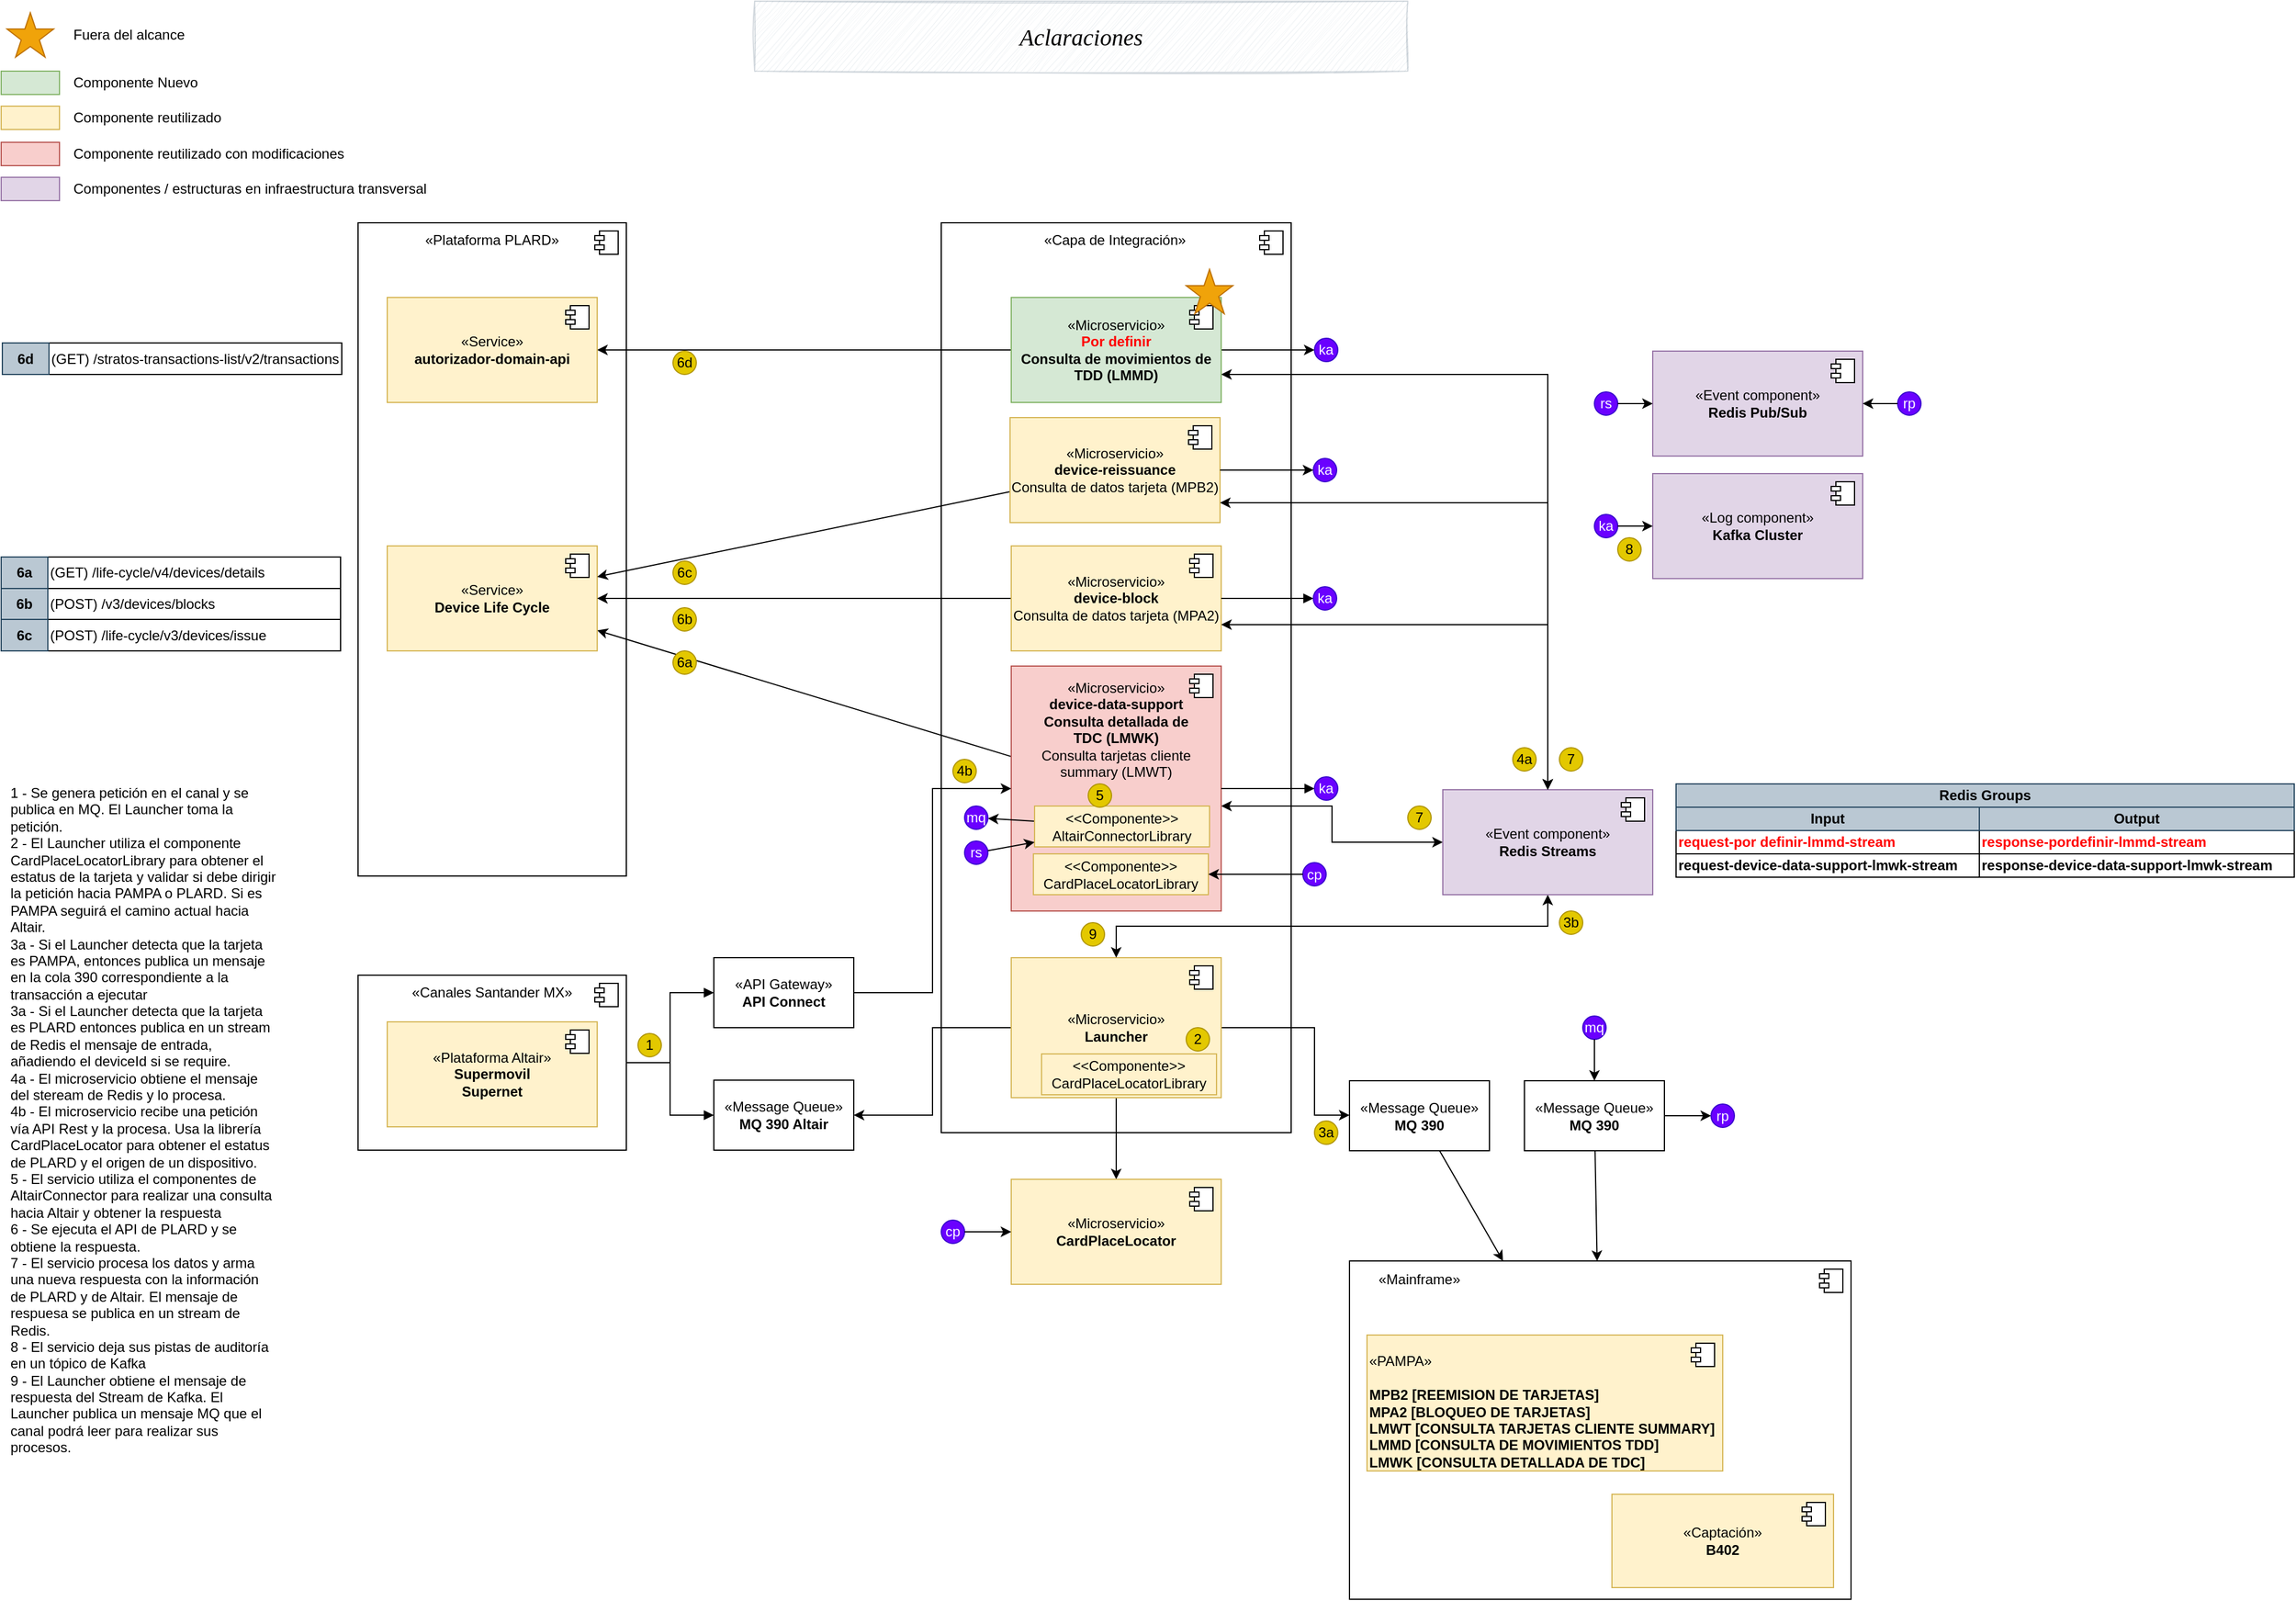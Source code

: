 <mxfile version="26.0.9" pages="5">
  <diagram name="Componentes" id="Hr5Lzy8-_08L1F_6YtW8">
    <mxGraphModel dx="3855" dy="2365" grid="1" gridSize="10" guides="1" tooltips="1" connect="1" arrows="1" fold="1" page="1" pageScale="1" pageWidth="850" pageHeight="1100" math="0" shadow="0">
      <root>
        <mxCell id="ibalX00g9vt64yQpozJs-0" />
        <mxCell id="ibalX00g9vt64yQpozJs-1" parent="ibalX00g9vt64yQpozJs-0" />
        <mxCell id="ibalX00g9vt64yQpozJs-2" value="&lt;div&gt;&lt;br&gt;&lt;/div&gt;" style="html=1;dropTarget=0;whiteSpace=wrap;" parent="ibalX00g9vt64yQpozJs-1" vertex="1">
          <mxGeometry x="-500" y="-40" width="300" height="780" as="geometry" />
        </mxCell>
        <mxCell id="ibalX00g9vt64yQpozJs-3" value="" style="shape=module;jettyWidth=8;jettyHeight=4;" parent="ibalX00g9vt64yQpozJs-2" vertex="1">
          <mxGeometry x="1" width="20" height="20" relative="1" as="geometry">
            <mxPoint x="-27" y="7" as="offset" />
          </mxGeometry>
        </mxCell>
        <mxCell id="ibalX00g9vt64yQpozJs-13" value="&lt;div&gt;&lt;br&gt;&lt;/div&gt;" style="html=1;dropTarget=0;whiteSpace=wrap;" parent="ibalX00g9vt64yQpozJs-1" vertex="1">
          <mxGeometry x="-1000" y="-40" width="230" height="560" as="geometry" />
        </mxCell>
        <mxCell id="ibalX00g9vt64yQpozJs-14" value="" style="shape=module;jettyWidth=8;jettyHeight=4;" parent="ibalX00g9vt64yQpozJs-13" vertex="1">
          <mxGeometry x="1" width="20" height="20" relative="1" as="geometry">
            <mxPoint x="-27" y="7" as="offset" />
          </mxGeometry>
        </mxCell>
        <mxCell id="ibalX00g9vt64yQpozJs-4" value="&lt;div&gt;&lt;br&gt;&lt;/div&gt;" style="html=1;dropTarget=0;whiteSpace=wrap;" parent="ibalX00g9vt64yQpozJs-1" vertex="1">
          <mxGeometry x="-1000" y="605" width="230" height="150" as="geometry" />
        </mxCell>
        <mxCell id="ibalX00g9vt64yQpozJs-5" value="" style="shape=module;jettyWidth=8;jettyHeight=4;" parent="ibalX00g9vt64yQpozJs-4" vertex="1">
          <mxGeometry x="1" width="20" height="20" relative="1" as="geometry">
            <mxPoint x="-27" y="7" as="offset" />
          </mxGeometry>
        </mxCell>
        <mxCell id="UevffBtBP-o2EY0w1ZIJ-2" value="" style="rounded=0;orthogonalLoop=1;jettySize=auto;html=1;" parent="ibalX00g9vt64yQpozJs-1" source="ibalX00g9vt64yQpozJs-6" target="Fhr26TY9afIAGjRqi2eX-6" edge="1">
          <mxGeometry relative="1" as="geometry">
            <mxPoint x="-790" y="420" as="targetPoint" />
          </mxGeometry>
        </mxCell>
        <mxCell id="CGJvHUNieDKuwBb52tQV-4" style="edgeStyle=orthogonalEdgeStyle;rounded=0;orthogonalLoop=1;jettySize=auto;html=1;startArrow=classic;startFill=1;" parent="ibalX00g9vt64yQpozJs-1" source="ibalX00g9vt64yQpozJs-6" target="YT_dUnnxunZ9NrD1JXKK-0" edge="1">
          <mxGeometry relative="1" as="geometry">
            <Array as="points">
              <mxPoint x="-165" y="460" />
              <mxPoint x="-165" y="491" />
            </Array>
          </mxGeometry>
        </mxCell>
        <mxCell id="ibalX00g9vt64yQpozJs-6" value="&lt;div&gt;«Microservicio»&lt;b&gt;&lt;br&gt;&lt;/b&gt;&lt;/div&gt;&lt;div&gt;&lt;b&gt;device-data-support&lt;/b&gt;&lt;br&gt;&lt;/div&gt;&lt;div&gt;&lt;b&gt;&lt;span style=&quot;background-color: transparent; color: light-dark(rgb(0, 0, 0), rgb(255, 255, 255));&quot;&gt;Consulta detallada de TDC&amp;nbsp;&lt;/span&gt;(&lt;span style=&quot;text-align: left;&quot;&gt;LMWK&lt;/span&gt;)&lt;/b&gt;&lt;/div&gt;&lt;div&gt;Consulta tarjetas cliente summary (LMWT)&lt;/div&gt;&lt;div&gt;&lt;b&gt;&lt;br&gt;&lt;/b&gt;&lt;/div&gt;&lt;div&gt;&lt;b&gt;&lt;br&gt;&lt;/b&gt;&lt;/div&gt;&lt;div&gt;&lt;b&gt;&lt;br&gt;&lt;/b&gt;&lt;/div&gt;&lt;div&gt;&lt;b&gt;&lt;br&gt;&lt;/b&gt;&lt;/div&gt;&lt;div&gt;&lt;b&gt;&lt;br&gt;&lt;/b&gt;&lt;/div&gt;&lt;div&gt;&lt;b&gt;&lt;br&gt;&lt;/b&gt;&lt;/div&gt;&lt;div&gt;&lt;b&gt;&lt;br&gt;&lt;/b&gt;&lt;/div&gt;" style="html=1;dropTarget=0;whiteSpace=wrap;fillColor=#f8cecc;strokeColor=#b85450;" parent="ibalX00g9vt64yQpozJs-1" vertex="1">
          <mxGeometry x="-440" y="340" width="180" height="210" as="geometry" />
        </mxCell>
        <mxCell id="ibalX00g9vt64yQpozJs-7" value="" style="shape=module;jettyWidth=8;jettyHeight=4;" parent="ibalX00g9vt64yQpozJs-6" vertex="1">
          <mxGeometry x="1" width="20" height="20" relative="1" as="geometry">
            <mxPoint x="-27" y="7" as="offset" />
          </mxGeometry>
        </mxCell>
        <mxCell id="ibalX00g9vt64yQpozJs-10" value="" style="html=1;verticalAlign=bottom;endArrow=block;rounded=0;" parent="ibalX00g9vt64yQpozJs-1" source="ibalX00g9vt64yQpozJs-6" target="Xr6SCrK0ljmYc6vUD68w-12" edge="1">
          <mxGeometry width="80" relative="1" as="geometry">
            <mxPoint x="-270" y="523" as="sourcePoint" />
            <mxPoint x="165" y="408" as="targetPoint" />
            <mxPoint as="offset" />
          </mxGeometry>
        </mxCell>
        <mxCell id="ibalX00g9vt64yQpozJs-15" value="" style="rounded=0;whiteSpace=wrap;html=1;fillColor=#d5e8d4;strokeColor=#82b366;" parent="ibalX00g9vt64yQpozJs-1" vertex="1">
          <mxGeometry x="-1306" y="-170" width="50" height="20" as="geometry" />
        </mxCell>
        <mxCell id="ibalX00g9vt64yQpozJs-16" value="Componente Nuevo" style="text;html=1;strokeColor=none;fillColor=none;align=left;verticalAlign=middle;whiteSpace=wrap;rounded=0;" parent="ibalX00g9vt64yQpozJs-1" vertex="1">
          <mxGeometry x="-1246" y="-170" width="110" height="20" as="geometry" />
        </mxCell>
        <mxCell id="ibalX00g9vt64yQpozJs-17" value="" style="rounded=0;whiteSpace=wrap;html=1;fillColor=#fff2cc;strokeColor=#d6b656;" parent="ibalX00g9vt64yQpozJs-1" vertex="1">
          <mxGeometry x="-1306" y="-140" width="50" height="20" as="geometry" />
        </mxCell>
        <mxCell id="ibalX00g9vt64yQpozJs-18" value="Componente reutilizado" style="text;html=1;strokeColor=none;fillColor=none;align=left;verticalAlign=middle;whiteSpace=wrap;rounded=0;" parent="ibalX00g9vt64yQpozJs-1" vertex="1">
          <mxGeometry x="-1246" y="-140" width="130" height="20" as="geometry" />
        </mxCell>
        <mxCell id="ibalX00g9vt64yQpozJs-19" value="" style="rounded=0;whiteSpace=wrap;html=1;fillColor=#e1d5e7;strokeColor=#9673a6;" parent="ibalX00g9vt64yQpozJs-1" vertex="1">
          <mxGeometry x="-1306" y="-79" width="50" height="20" as="geometry" />
        </mxCell>
        <mxCell id="ibalX00g9vt64yQpozJs-20" value="Componentes / estructuras en infraestructura transversal" style="text;html=1;strokeColor=none;fillColor=none;align=left;verticalAlign=middle;whiteSpace=wrap;rounded=0;" parent="ibalX00g9vt64yQpozJs-1" vertex="1">
          <mxGeometry x="-1246" y="-79" width="350" height="20" as="geometry" />
        </mxCell>
        <mxCell id="ibalX00g9vt64yQpozJs-21" value="&lt;div&gt;«Log component»&lt;b&gt;&lt;br&gt;&lt;/b&gt;&lt;/div&gt;&lt;div&gt;&lt;b&gt;Kafka Cluster&lt;/b&gt;&lt;/div&gt;" style="html=1;dropTarget=0;whiteSpace=wrap;fillColor=#e1d5e7;strokeColor=#9673a6;" parent="ibalX00g9vt64yQpozJs-1" vertex="1">
          <mxGeometry x="110" y="175" width="180" height="90" as="geometry" />
        </mxCell>
        <mxCell id="ibalX00g9vt64yQpozJs-22" value="" style="shape=module;jettyWidth=8;jettyHeight=4;" parent="ibalX00g9vt64yQpozJs-21" vertex="1">
          <mxGeometry x="1" width="20" height="20" relative="1" as="geometry">
            <mxPoint x="-27" y="7" as="offset" />
          </mxGeometry>
        </mxCell>
        <mxCell id="ibalX00g9vt64yQpozJs-23" value="" style="group" parent="ibalX00g9vt64yQpozJs-1" vertex="1" connectable="0">
          <mxGeometry x="-760" y="655" width="20" height="20" as="geometry" />
        </mxCell>
        <mxCell id="ibalX00g9vt64yQpozJs-24" value="" style="ellipse;whiteSpace=wrap;html=1;aspect=fixed;fillColor=#e3c800;strokeColor=#B09500;fontColor=#000000;" parent="ibalX00g9vt64yQpozJs-23" vertex="1">
          <mxGeometry width="20" height="20" as="geometry" />
        </mxCell>
        <mxCell id="ibalX00g9vt64yQpozJs-25" value="1" style="text;html=1;align=center;verticalAlign=middle;whiteSpace=wrap;rounded=0;" parent="ibalX00g9vt64yQpozJs-23" vertex="1">
          <mxGeometry width="20" height="20" as="geometry" />
        </mxCell>
        <mxCell id="ibalX00g9vt64yQpozJs-26" value="" style="group" parent="ibalX00g9vt64yQpozJs-1" vertex="1" connectable="0">
          <mxGeometry x="30" y="550" width="20" height="20" as="geometry" />
        </mxCell>
        <mxCell id="ibalX00g9vt64yQpozJs-27" value="" style="ellipse;whiteSpace=wrap;html=1;aspect=fixed;fillColor=#e3c800;strokeColor=#B09500;fontColor=#000000;" parent="ibalX00g9vt64yQpozJs-26" vertex="1">
          <mxGeometry width="20" height="20" as="geometry" />
        </mxCell>
        <mxCell id="ibalX00g9vt64yQpozJs-28" value="3b" style="text;html=1;align=center;verticalAlign=middle;whiteSpace=wrap;rounded=0;" parent="ibalX00g9vt64yQpozJs-26" vertex="1">
          <mxGeometry width="20" height="20" as="geometry" />
        </mxCell>
        <mxCell id="mw78Khjm8ICX6KQG7Wsu-0" value="«Canales Santander MX»" style="text;html=1;align=center;verticalAlign=middle;whiteSpace=wrap;rounded=0;" parent="ibalX00g9vt64yQpozJs-1" vertex="1">
          <mxGeometry x="-955" y="605" width="140" height="30" as="geometry" />
        </mxCell>
        <mxCell id="mw78Khjm8ICX6KQG7Wsu-1" value="&lt;div&gt;«Plataforma Altair»&lt;b&gt;&lt;br&gt;&lt;/b&gt;&lt;/div&gt;&lt;div&gt;&lt;b&gt;Supermovil&lt;/b&gt;&lt;/div&gt;&lt;div&gt;&lt;b&gt;Supernet&lt;/b&gt;&lt;/div&gt;" style="html=1;dropTarget=0;whiteSpace=wrap;fillColor=#fff2cc;strokeColor=#d6b656;" parent="ibalX00g9vt64yQpozJs-1" vertex="1">
          <mxGeometry x="-975" y="645" width="180" height="90" as="geometry" />
        </mxCell>
        <mxCell id="mw78Khjm8ICX6KQG7Wsu-2" value="" style="shape=module;jettyWidth=8;jettyHeight=4;" parent="mw78Khjm8ICX6KQG7Wsu-1" vertex="1">
          <mxGeometry x="1" width="20" height="20" relative="1" as="geometry">
            <mxPoint x="-27" y="7" as="offset" />
          </mxGeometry>
        </mxCell>
        <mxCell id="mw78Khjm8ICX6KQG7Wsu-7" value="" style="html=1;verticalAlign=bottom;endArrow=block;rounded=0;edgeStyle=orthogonalEdgeStyle;exitX=1;exitY=0.5;exitDx=0;exitDy=0;" parent="ibalX00g9vt64yQpozJs-1" source="ibalX00g9vt64yQpozJs-4" target="CGJvHUNieDKuwBb52tQV-0" edge="1">
          <mxGeometry x="0.002" width="80" relative="1" as="geometry">
            <mxPoint x="-705" y="595" as="sourcePoint" />
            <mxPoint x="-350" y="439" as="targetPoint" />
            <mxPoint as="offset" />
          </mxGeometry>
        </mxCell>
        <mxCell id="CGJvHUNieDKuwBb52tQV-2" style="edgeStyle=orthogonalEdgeStyle;rounded=0;orthogonalLoop=1;jettySize=auto;html=1;" parent="ibalX00g9vt64yQpozJs-1" source="mw78Khjm8ICX6KQG7Wsu-5" target="CGJvHUNieDKuwBb52tQV-0" edge="1">
          <mxGeometry relative="1" as="geometry" />
        </mxCell>
        <mxCell id="WAyySOAWvUpvXSL9j0dH-3" style="edgeStyle=orthogonalEdgeStyle;rounded=0;orthogonalLoop=1;jettySize=auto;html=1;" parent="ibalX00g9vt64yQpozJs-1" source="mw78Khjm8ICX6KQG7Wsu-5" target="WAyySOAWvUpvXSL9j0dH-2" edge="1">
          <mxGeometry relative="1" as="geometry">
            <Array as="points">
              <mxPoint x="-180" y="650" />
              <mxPoint x="-180" y="725" />
            </Array>
          </mxGeometry>
        </mxCell>
        <mxCell id="uwjMrfqby6ekMZz9i17e-2" style="edgeStyle=orthogonalEdgeStyle;rounded=0;orthogonalLoop=1;jettySize=auto;html=1;" parent="ibalX00g9vt64yQpozJs-1" source="mw78Khjm8ICX6KQG7Wsu-5" target="uwjMrfqby6ekMZz9i17e-0" edge="1">
          <mxGeometry relative="1" as="geometry" />
        </mxCell>
        <mxCell id="mw78Khjm8ICX6KQG7Wsu-5" value="&lt;div&gt;«Microservicio»&lt;b&gt;&lt;br&gt;&lt;/b&gt;&lt;/div&gt;&lt;div&gt;&lt;b&gt;Launcher&lt;/b&gt;&lt;/div&gt;" style="html=1;dropTarget=0;whiteSpace=wrap;fillColor=#fff2cc;strokeColor=#d6b656;" parent="ibalX00g9vt64yQpozJs-1" vertex="1">
          <mxGeometry x="-440" y="590" width="180" height="120" as="geometry" />
        </mxCell>
        <mxCell id="mw78Khjm8ICX6KQG7Wsu-6" value="" style="shape=module;jettyWidth=8;jettyHeight=4;" parent="mw78Khjm8ICX6KQG7Wsu-5" vertex="1">
          <mxGeometry x="1" width="20" height="20" relative="1" as="geometry">
            <mxPoint x="-27" y="7" as="offset" />
          </mxGeometry>
        </mxCell>
        <mxCell id="YT_dUnnxunZ9NrD1JXKK-2" style="edgeStyle=orthogonalEdgeStyle;rounded=0;orthogonalLoop=1;jettySize=auto;html=1;startArrow=classic;startFill=1;exitX=0.5;exitY=0;exitDx=0;exitDy=0;" parent="ibalX00g9vt64yQpozJs-1" source="mw78Khjm8ICX6KQG7Wsu-5" target="YT_dUnnxunZ9NrD1JXKK-0" edge="1">
          <mxGeometry relative="1" as="geometry">
            <mxPoint x="-290" y="513" as="sourcePoint" />
          </mxGeometry>
        </mxCell>
        <mxCell id="mw78Khjm8ICX6KQG7Wsu-16" value="&lt;div&gt;«Capa de Integración»&lt;/div&gt;" style="text;html=1;align=center;verticalAlign=middle;whiteSpace=wrap;rounded=0;" parent="ibalX00g9vt64yQpozJs-1" vertex="1">
          <mxGeometry x="-421" y="-40" width="140" height="30" as="geometry" />
        </mxCell>
        <mxCell id="k2TCZtdQKbIll1BBhbGv-0" value="&lt;div&gt;«Plataforma PLARD»&lt;/div&gt;" style="text;html=1;align=center;verticalAlign=middle;whiteSpace=wrap;rounded=0;" parent="ibalX00g9vt64yQpozJs-1" vertex="1">
          <mxGeometry x="-945" y="-40" width="120" height="30" as="geometry" />
        </mxCell>
        <mxCell id="UevffBtBP-o2EY0w1ZIJ-15" value="1 - Se genera petición en el canal y se publica en MQ. El Launcher toma la petición.&amp;nbsp;&lt;div&gt;&lt;span style=&quot;background-color: transparent; color: light-dark(rgb(0, 0, 0), rgb(255, 255, 255));&quot;&gt;2 - El Launcher utiliza el componente CardPlaceLocatorLibrary para obtener el estatus de la tarjeta y validar si debe dirigir la petición hacia PAMPA o PLARD. Si es PAMPA seguirá el camino actual hacia Altair.&amp;nbsp;&lt;/span&gt;&lt;/div&gt;&lt;div&gt;&lt;div&gt;&lt;span style=&quot;background-color: initial;&quot;&gt;3a - Si el Launcher detecta que la tarjeta es PAMPA, entonces publica un mensaje en la cola 390 correspondiente a la transacción a ejecutar&lt;/span&gt;&lt;/div&gt;&lt;div&gt;&lt;span style=&quot;background-color: initial;&quot;&gt;3a - Si el Launcher detecta que la tarjeta es PLARD entonces publica en un stream de Redis el mensaje de entrada, añadiendo el deviceId si se require.&lt;/span&gt;&lt;br&gt;&lt;/div&gt;&lt;div&gt;4a - El microservicio obtiene el mensaje del steream de Redis y lo procesa.&lt;/div&gt;&lt;div&gt;4b - El microservicio recibe una petición vía API Rest y la procesa. Usa la librería CardPlaceLocator para obtener el estatus de PLARD y el origen de un dispositivo.&lt;/div&gt;&lt;div&gt;&lt;span style=&quot;background-color: transparent; color: light-dark(rgb(0, 0, 0), rgb(255, 255, 255));&quot;&gt;5 - El servicio utiliza el componentes de AltairConnector para realizar una consulta hacia Altair y obtener la respuesta&lt;/span&gt;&lt;/div&gt;&lt;div&gt;6 - Se ejecuta el API de PLARD y se obtiene la respuesta.&lt;span style=&quot;background-color: transparent; color: light-dark(rgb(0, 0, 0), rgb(255, 255, 255));&quot;&gt;&lt;br&gt;&lt;/span&gt;&lt;/div&gt;&lt;div&gt;&lt;span style=&quot;background-color: transparent; color: light-dark(rgb(0, 0, 0), rgb(255, 255, 255));&quot;&gt;7 -&lt;/span&gt;&lt;span style=&quot;background-color: transparent; color: light-dark(rgb(0, 0, 0), rgb(255, 255, 255));&quot;&gt;&amp;nbsp;El servicio procesa los datos y arma una nueva respuesta con la información de PLARD y de Altair.&lt;/span&gt;&lt;span style=&quot;background-color: transparent; color: light-dark(rgb(0, 0, 0), rgb(255, 255, 255));&quot;&gt;&amp;nbsp;El mensaje de respuesa se publica en un stream de Redis.&lt;/span&gt;&lt;/div&gt;&lt;/div&gt;&lt;div&gt;8 - El servicio deja sus pistas de auditoría en un tópico de Kafka&lt;/div&gt;&lt;div&gt;9 - El Launcher obtiene el mensaje de respuesta del Stream de Kafka.&amp;nbsp;&lt;span style=&quot;background-color: transparent; color: light-dark(rgb(0, 0, 0), rgb(255, 255, 255));&quot;&gt;El Launcher publica un mensaje MQ que el canal podrá leer para realizar sus procesos.&lt;/span&gt;&lt;/div&gt;" style="text;html=1;align=left;verticalAlign=top;whiteSpace=wrap;rounded=0;" parent="ibalX00g9vt64yQpozJs-1" vertex="1">
          <mxGeometry x="-1300" y="434.5" width="230" height="545.5" as="geometry" />
        </mxCell>
        <mxCell id="CGJvHUNieDKuwBb52tQV-0" value="&lt;div&gt;«Message Queue»&lt;b&gt;&lt;br&gt;&lt;/b&gt;&lt;/div&gt;&lt;div&gt;&lt;b&gt;MQ 390 Altair&lt;/b&gt;&lt;/div&gt;" style="rounded=0;whiteSpace=wrap;html=1;" parent="ibalX00g9vt64yQpozJs-1" vertex="1">
          <mxGeometry x="-695" y="695" width="120" height="60" as="geometry" />
        </mxCell>
        <mxCell id="WAyySOAWvUpvXSL9j0dH-0" value="" style="html=1;dropTarget=0;whiteSpace=wrap;" parent="ibalX00g9vt64yQpozJs-1" vertex="1">
          <mxGeometry x="-150" y="850" width="430" height="290" as="geometry" />
        </mxCell>
        <mxCell id="WAyySOAWvUpvXSL9j0dH-1" value="" style="shape=module;jettyWidth=8;jettyHeight=4;" parent="WAyySOAWvUpvXSL9j0dH-0" vertex="1">
          <mxGeometry x="1" width="20" height="20" relative="1" as="geometry">
            <mxPoint x="-27" y="7" as="offset" />
          </mxGeometry>
        </mxCell>
        <mxCell id="WAyySOAWvUpvXSL9j0dH-2" value="&lt;div&gt;«Message Queue»&lt;b&gt;&lt;br&gt;&lt;/b&gt;&lt;/div&gt;&lt;div&gt;&lt;b&gt;MQ 390&lt;/b&gt;&lt;/div&gt;" style="rounded=0;whiteSpace=wrap;html=1;" parent="ibalX00g9vt64yQpozJs-1" vertex="1">
          <mxGeometry x="-150" y="695.5" width="120" height="60" as="geometry" />
        </mxCell>
        <mxCell id="WAyySOAWvUpvXSL9j0dH-8" value="&lt;div&gt;«Mainframe»&lt;/div&gt;" style="text;html=1;align=center;verticalAlign=middle;whiteSpace=wrap;rounded=0;" parent="ibalX00g9vt64yQpozJs-1" vertex="1">
          <mxGeometry x="-150" y="851" width="120" height="30" as="geometry" />
        </mxCell>
        <mxCell id="WAyySOAWvUpvXSL9j0dH-9" value="&lt;div&gt;&lt;br&gt;&lt;/div&gt;&lt;div&gt;«PAMPA»&lt;b&gt;&lt;br&gt;&lt;/b&gt;&lt;/div&gt;&lt;div&gt;&lt;br&gt;&lt;/div&gt;&lt;div&gt;&lt;div&gt;&lt;b&gt;MPB2 [REEMISION DE TARJETAS]&lt;/b&gt;&lt;/div&gt;&lt;div&gt;&lt;b&gt;MPA2 [BLOQUEO DE TARJETAS]&lt;/b&gt;&lt;/div&gt;&lt;div&gt;&lt;b&gt;LMWT [CONSULTA TARJETAS CLIENTE SUMMARY]&lt;/b&gt;&lt;/div&gt;&lt;div&gt;&lt;b&gt;LMMD [CONSULTA DE MOVIMIENTOS TDD]&lt;/b&gt;&lt;/div&gt;&lt;div&gt;&lt;b&gt;LMWK [CONSULTA DETALLADA DE TDC]&lt;/b&gt;&lt;/div&gt;&lt;/div&gt;" style="html=1;dropTarget=0;whiteSpace=wrap;fillColor=#fff2cc;strokeColor=#d6b656;align=left;" parent="ibalX00g9vt64yQpozJs-1" vertex="1">
          <mxGeometry x="-135" y="913.5" width="305" height="116.5" as="geometry" />
        </mxCell>
        <mxCell id="WAyySOAWvUpvXSL9j0dH-10" value="" style="shape=module;jettyWidth=8;jettyHeight=4;" parent="WAyySOAWvUpvXSL9j0dH-9" vertex="1">
          <mxGeometry x="1" width="20" height="20" relative="1" as="geometry">
            <mxPoint x="-27" y="7" as="offset" />
          </mxGeometry>
        </mxCell>
        <mxCell id="YT_dUnnxunZ9NrD1JXKK-0" value="&lt;div&gt;«Event component»&lt;b&gt;&lt;br&gt;&lt;/b&gt;&lt;/div&gt;&lt;div&gt;&lt;b&gt;Redis Streams&lt;/b&gt;&lt;/div&gt;" style="html=1;dropTarget=0;whiteSpace=wrap;fillColor=#e1d5e7;strokeColor=#9673a6;" parent="ibalX00g9vt64yQpozJs-1" vertex="1">
          <mxGeometry x="-70" y="446" width="180" height="90" as="geometry" />
        </mxCell>
        <mxCell id="YT_dUnnxunZ9NrD1JXKK-1" value="" style="shape=module;jettyWidth=8;jettyHeight=4;" parent="YT_dUnnxunZ9NrD1JXKK-0" vertex="1">
          <mxGeometry x="1" width="20" height="20" relative="1" as="geometry">
            <mxPoint x="-27" y="7" as="offset" />
          </mxGeometry>
        </mxCell>
        <mxCell id="YT_dUnnxunZ9NrD1JXKK-7" value="" style="group" parent="ibalX00g9vt64yQpozJs-1" vertex="1" connectable="0">
          <mxGeometry x="-730" y="327" width="20" height="20" as="geometry" />
        </mxCell>
        <mxCell id="YT_dUnnxunZ9NrD1JXKK-8" value="" style="ellipse;whiteSpace=wrap;html=1;aspect=fixed;fillColor=#e3c800;strokeColor=#B09500;fontColor=#000000;" parent="YT_dUnnxunZ9NrD1JXKK-7" vertex="1">
          <mxGeometry width="20" height="20" as="geometry" />
        </mxCell>
        <mxCell id="YT_dUnnxunZ9NrD1JXKK-9" value="6a" style="text;html=1;align=center;verticalAlign=middle;whiteSpace=wrap;rounded=0;" parent="YT_dUnnxunZ9NrD1JXKK-7" vertex="1">
          <mxGeometry width="20" height="20" as="geometry" />
        </mxCell>
        <mxCell id="Fhr26TY9afIAGjRqi2eX-6" value="&lt;div&gt;«Service»&lt;b&gt;&lt;br&gt;&lt;/b&gt;&lt;/div&gt;&lt;div&gt;&lt;div style=&quot;&quot;&gt;&lt;b&gt;Device Life Cycle&lt;/b&gt;&lt;/div&gt;&lt;/div&gt;" style="html=1;dropTarget=0;whiteSpace=wrap;fillColor=#fff2cc;strokeColor=#d6b656;" parent="ibalX00g9vt64yQpozJs-1" vertex="1">
          <mxGeometry x="-975" y="237" width="180" height="90" as="geometry" />
        </mxCell>
        <mxCell id="Fhr26TY9afIAGjRqi2eX-7" value="" style="shape=module;jettyWidth=8;jettyHeight=4;" parent="Fhr26TY9afIAGjRqi2eX-6" vertex="1">
          <mxGeometry x="1" width="20" height="20" relative="1" as="geometry">
            <mxPoint x="-27" y="7" as="offset" />
          </mxGeometry>
        </mxCell>
        <mxCell id="uwjMrfqby6ekMZz9i17e-5" style="rounded=0;orthogonalLoop=1;jettySize=auto;html=1;" parent="ibalX00g9vt64yQpozJs-1" source="Fhr26TY9afIAGjRqi2eX-10" target="Fhr26TY9afIAGjRqi2eX-6" edge="1">
          <mxGeometry relative="1" as="geometry" />
        </mxCell>
        <mxCell id="Fhr26TY9afIAGjRqi2eX-10" value="&lt;div&gt;«Microservicio»&lt;b&gt;&lt;br&gt;&lt;/b&gt;&lt;/div&gt;&lt;div&gt;&lt;b&gt;device-block&lt;/b&gt;&lt;br&gt;&lt;/div&gt;&lt;div&gt;&lt;span style=&quot;background-color: transparent;&quot;&gt;Consulta de datos tarjeta (MPA2)&lt;/span&gt;&lt;/div&gt;" style="html=1;dropTarget=0;whiteSpace=wrap;fillColor=#fff2cc;strokeColor=#d6b656;" parent="ibalX00g9vt64yQpozJs-1" vertex="1">
          <mxGeometry x="-440" y="237" width="180" height="90" as="geometry" />
        </mxCell>
        <mxCell id="Fhr26TY9afIAGjRqi2eX-11" value="" style="shape=module;jettyWidth=8;jettyHeight=4;" parent="Fhr26TY9afIAGjRqi2eX-10" vertex="1">
          <mxGeometry x="1" width="20" height="20" relative="1" as="geometry">
            <mxPoint x="-27" y="7" as="offset" />
          </mxGeometry>
        </mxCell>
        <mxCell id="Bzoc-yXWtQG866XWWmlx-0" style="edgeStyle=orthogonalEdgeStyle;rounded=0;orthogonalLoop=1;jettySize=auto;html=1;startArrow=classic;startFill=1;exitX=1;exitY=0.75;exitDx=0;exitDy=0;" parent="ibalX00g9vt64yQpozJs-1" source="Fhr26TY9afIAGjRqi2eX-10" target="YT_dUnnxunZ9NrD1JXKK-0" edge="1">
          <mxGeometry relative="1" as="geometry">
            <mxPoint x="-340" y="450" as="sourcePoint" />
            <mxPoint x="-60" y="479" as="targetPoint" />
          </mxGeometry>
        </mxCell>
        <mxCell id="Bzoc-yXWtQG866XWWmlx-3" value="" style="html=1;verticalAlign=bottom;endArrow=block;rounded=0;" parent="ibalX00g9vt64yQpozJs-1" source="Fhr26TY9afIAGjRqi2eX-10" target="Xr6SCrK0ljmYc6vUD68w-9" edge="1">
          <mxGeometry width="80" relative="1" as="geometry">
            <mxPoint x="-251" y="508" as="sourcePoint" />
            <mxPoint x="-61" y="501" as="targetPoint" />
            <mxPoint as="offset" />
          </mxGeometry>
        </mxCell>
        <mxCell id="Xr6SCrK0ljmYc6vUD68w-7" value="" style="group;fontColor=#FFFFFF;" parent="ibalX00g9vt64yQpozJs-1" vertex="1" connectable="0">
          <mxGeometry x="-181" y="272" width="20" height="20" as="geometry" />
        </mxCell>
        <mxCell id="Xr6SCrK0ljmYc6vUD68w-8" value="" style="ellipse;whiteSpace=wrap;html=1;aspect=fixed;fillColor=#6a00ff;strokeColor=#3700CC;fontColor=#ffffff;" parent="Xr6SCrK0ljmYc6vUD68w-7" vertex="1">
          <mxGeometry width="20" height="20" as="geometry" />
        </mxCell>
        <mxCell id="Xr6SCrK0ljmYc6vUD68w-9" value="ka" style="text;html=1;align=center;verticalAlign=middle;whiteSpace=wrap;rounded=0;fontColor=#FFFFFF;" parent="Xr6SCrK0ljmYc6vUD68w-7" vertex="1">
          <mxGeometry width="20" height="20" as="geometry" />
        </mxCell>
        <mxCell id="Xr6SCrK0ljmYc6vUD68w-10" value="" style="group;fontColor=#FFFFFF;" parent="ibalX00g9vt64yQpozJs-1" vertex="1" connectable="0">
          <mxGeometry x="-180" y="435" width="20" height="20" as="geometry" />
        </mxCell>
        <mxCell id="Xr6SCrK0ljmYc6vUD68w-11" value="" style="ellipse;whiteSpace=wrap;html=1;aspect=fixed;fillColor=#6a00ff;strokeColor=#3700CC;fontColor=#ffffff;" parent="Xr6SCrK0ljmYc6vUD68w-10" vertex="1">
          <mxGeometry width="20" height="20" as="geometry" />
        </mxCell>
        <mxCell id="Xr6SCrK0ljmYc6vUD68w-12" value="ka" style="text;html=1;align=center;verticalAlign=middle;whiteSpace=wrap;rounded=0;fontColor=#FFFFFF;" parent="Xr6SCrK0ljmYc6vUD68w-10" vertex="1">
          <mxGeometry width="20" height="20" as="geometry" />
        </mxCell>
        <mxCell id="Xr6SCrK0ljmYc6vUD68w-13" value="" style="group;fontColor=#FFFFFF;" parent="ibalX00g9vt64yQpozJs-1" vertex="1" connectable="0">
          <mxGeometry x="60" y="210" width="20" height="20" as="geometry" />
        </mxCell>
        <mxCell id="Xr6SCrK0ljmYc6vUD68w-14" value="" style="ellipse;whiteSpace=wrap;html=1;aspect=fixed;fillColor=#6a00ff;strokeColor=#3700CC;fontColor=#ffffff;" parent="Xr6SCrK0ljmYc6vUD68w-13" vertex="1">
          <mxGeometry width="20" height="20" as="geometry" />
        </mxCell>
        <mxCell id="Xr6SCrK0ljmYc6vUD68w-15" value="ka" style="text;html=1;align=center;verticalAlign=middle;whiteSpace=wrap;rounded=0;fontColor=#FFFFFF;" parent="Xr6SCrK0ljmYc6vUD68w-13" vertex="1">
          <mxGeometry width="20" height="20" as="geometry" />
        </mxCell>
        <mxCell id="Xr6SCrK0ljmYc6vUD68w-16" style="edgeStyle=orthogonalEdgeStyle;rounded=0;orthogonalLoop=1;jettySize=auto;html=1;" parent="ibalX00g9vt64yQpozJs-1" source="Xr6SCrK0ljmYc6vUD68w-15" target="ibalX00g9vt64yQpozJs-21" edge="1">
          <mxGeometry relative="1" as="geometry" />
        </mxCell>
        <mxCell id="HCLQA8r3Dd-Hja26W3VV-4" value="" style="verticalLabelPosition=bottom;verticalAlign=top;html=1;shape=mxgraph.basic.star;fillColor=#f0a30a;fontColor=#000000;strokeColor=#BD7000;aspect=fixed;" parent="ibalX00g9vt64yQpozJs-1" vertex="1">
          <mxGeometry x="-1301" y="-220" width="40" height="38" as="geometry" />
        </mxCell>
        <mxCell id="HCLQA8r3Dd-Hja26W3VV-5" value="Fuera del alcance" style="text;html=1;strokeColor=none;fillColor=none;align=left;verticalAlign=middle;whiteSpace=wrap;rounded=0;" parent="ibalX00g9vt64yQpozJs-1" vertex="1">
          <mxGeometry x="-1246" y="-211" width="110" height="20" as="geometry" />
        </mxCell>
        <mxCell id="hjO6V6hpEGbDNPk5ZwKX-18" style="edgeStyle=orthogonalEdgeStyle;rounded=0;orthogonalLoop=1;jettySize=auto;html=1;exitX=0.5;exitY=1;exitDx=0;exitDy=0;" parent="ibalX00g9vt64yQpozJs-1" edge="1">
          <mxGeometry relative="1" as="geometry">
            <mxPoint x="232.5" y="1040" as="sourcePoint" />
            <mxPoint x="232.5" y="1040" as="targetPoint" />
          </mxGeometry>
        </mxCell>
        <mxCell id="tE9yIkzxRazClJXOlSwS-3" value="" style="rounded=0;whiteSpace=wrap;html=1;gradientDirection=east;fillColor=#bac8d3;opacity=20;strokeColor=#23445d;sketch=1;curveFitting=1;jiggle=2;shadow=0;glass=0;" parent="ibalX00g9vt64yQpozJs-1" vertex="1">
          <mxGeometry x="-660" y="-230" width="560" height="60" as="geometry" />
        </mxCell>
        <mxCell id="tE9yIkzxRazClJXOlSwS-4" value="&lt;i&gt;Aclaraciones&lt;/i&gt;" style="text;html=1;align=center;verticalAlign=middle;whiteSpace=wrap;rounded=0;fontFamily=Tahoma;fontSize=20;fontStyle=0;labelBackgroundColor=none;" parent="ibalX00g9vt64yQpozJs-1" vertex="1">
          <mxGeometry x="-660" y="-215" width="560" height="30" as="geometry" />
        </mxCell>
        <mxCell id="tE9yIkzxRazClJXOlSwS-11" value="&lt;span style=&quot;font-size: 12px; text-align: center;&quot;&gt;(GET)&amp;nbsp;&lt;/span&gt;&lt;span style=&quot;font-size: 12px;&quot;&gt;/stratos-transactions-list/v2/transactions&lt;/span&gt;" style="rounded=0;whiteSpace=wrap;html=1;align=left;fontSize=11;" parent="ibalX00g9vt64yQpozJs-1" vertex="1">
          <mxGeometry x="-1265" y="63" width="251" height="27" as="geometry" />
        </mxCell>
        <mxCell id="tE9yIkzxRazClJXOlSwS-12" value="6d" style="rounded=0;whiteSpace=wrap;html=1;fillColor=#bac8d3;strokeColor=#23445d;fontStyle=1" parent="ibalX00g9vt64yQpozJs-1" vertex="1">
          <mxGeometry x="-1305" y="63" width="40" height="27" as="geometry" />
        </mxCell>
        <mxCell id="tE9yIkzxRazClJXOlSwS-15" value="&lt;div style=&quot;text-align: left;&quot;&gt;&lt;span style=&quot;background-color: transparent; color: light-dark(rgb(0, 0, 0), rgb(255, 255, 255)); font-size: 12px; text-align: center;&quot;&gt;(POST)&amp;nbsp;&lt;/span&gt;&lt;span style=&quot;background-color: transparent; font-size: 12px;&quot;&gt;/life-cycle/v3/devices/issue&lt;/span&gt;&lt;/div&gt;" style="rounded=0;whiteSpace=wrap;html=1;align=left;fontSize=11;" parent="ibalX00g9vt64yQpozJs-1" vertex="1">
          <mxGeometry x="-1266" y="300" width="251" height="27" as="geometry" />
        </mxCell>
        <mxCell id="tE9yIkzxRazClJXOlSwS-16" value="6c" style="rounded=0;whiteSpace=wrap;html=1;fillColor=#bac8d3;strokeColor=#23445d;fontStyle=1" parent="ibalX00g9vt64yQpozJs-1" vertex="1">
          <mxGeometry x="-1306" y="300" width="40" height="27" as="geometry" />
        </mxCell>
        <mxCell id="tE9yIkzxRazClJXOlSwS-17" value="&lt;font style=&quot;color: rgb(255, 0, 0);&quot;&gt;&lt;b style=&quot;font-size: 12px; text-align: center;&quot;&gt;request-por definir-lmmd&lt;/b&gt;&lt;b style=&quot;font-size: 12px;&quot;&gt;-stream&lt;/b&gt;&lt;/font&gt;" style="rounded=0;whiteSpace=wrap;html=1;align=left;fontSize=11;" parent="ibalX00g9vt64yQpozJs-1" vertex="1">
          <mxGeometry x="130" y="481" width="260" height="20" as="geometry" />
        </mxCell>
        <mxCell id="tE9yIkzxRazClJXOlSwS-18" value="Input" style="rounded=0;whiteSpace=wrap;html=1;fillColor=#bac8d3;strokeColor=#23445d;fontStyle=1" parent="ibalX00g9vt64yQpozJs-1" vertex="1">
          <mxGeometry x="130" y="461" width="260" height="20" as="geometry" />
        </mxCell>
        <mxCell id="tE9yIkzxRazClJXOlSwS-19" value="&lt;font style=&quot;color: rgb(255, 0, 0);&quot;&gt;&lt;b style=&quot;font-size: 12px; text-align: center;&quot;&gt;response-pordefinir-lmmd&lt;/b&gt;&lt;b style=&quot;font-size: 12px;&quot;&gt;-stream&lt;/b&gt;&lt;/font&gt;" style="rounded=0;whiteSpace=wrap;html=1;align=left;fontSize=11;" parent="ibalX00g9vt64yQpozJs-1" vertex="1">
          <mxGeometry x="390" y="481" width="270" height="20" as="geometry" />
        </mxCell>
        <mxCell id="tE9yIkzxRazClJXOlSwS-20" value="Output" style="rounded=0;whiteSpace=wrap;html=1;fillColor=#bac8d3;strokeColor=#23445d;fontStyle=1" parent="ibalX00g9vt64yQpozJs-1" vertex="1">
          <mxGeometry x="390" y="461" width="270" height="20" as="geometry" />
        </mxCell>
        <mxCell id="tE9yIkzxRazClJXOlSwS-21" value="Redis Groups" style="rounded=0;whiteSpace=wrap;html=1;fillColor=#bac8d3;strokeColor=#23445d;fontStyle=1" parent="ibalX00g9vt64yQpozJs-1" vertex="1">
          <mxGeometry x="130" y="441" width="530" height="20" as="geometry" />
        </mxCell>
        <mxCell id="tE9yIkzxRazClJXOlSwS-22" value="&lt;b style=&quot;font-size: 12px; text-align: center;&quot;&gt;&lt;span style=&quot;text-align: left;&quot;&gt;request-d&lt;/span&gt;evice-data-support-lmwk&lt;span style=&quot;text-align: left;&quot;&gt;-stream&lt;/span&gt;&lt;/b&gt;" style="rounded=0;whiteSpace=wrap;html=1;align=left;fontSize=11;" parent="ibalX00g9vt64yQpozJs-1" vertex="1">
          <mxGeometry x="130" y="501" width="260" height="20" as="geometry" />
        </mxCell>
        <mxCell id="tE9yIkzxRazClJXOlSwS-23" value="&lt;div style=&quot;text-align: left;&quot;&gt;&lt;b style=&quot;background-color: transparent; color: light-dark(rgb(0, 0, 0), rgb(255, 255, 255)); font-size: 12px;&quot;&gt;&lt;span style=&quot;text-align: center;&quot;&gt;response-device-data-support-lmwk&lt;/span&gt;&lt;span style=&quot;text-align: center;&quot;&gt;-&lt;/span&gt;stream&lt;/b&gt;&lt;/div&gt;" style="rounded=0;whiteSpace=wrap;html=1;align=left;fontSize=11;" parent="ibalX00g9vt64yQpozJs-1" vertex="1">
          <mxGeometry x="390" y="501" width="270" height="20" as="geometry" />
        </mxCell>
        <mxCell id="uwjMrfqby6ekMZz9i17e-0" value="&lt;div&gt;«Microservicio»&lt;b&gt;&lt;br&gt;&lt;/b&gt;&lt;/div&gt;&lt;div&gt;&lt;b&gt;CardPlaceLocator&lt;/b&gt;&lt;/div&gt;" style="html=1;dropTarget=0;whiteSpace=wrap;fillColor=#fff2cc;strokeColor=#d6b656;" parent="ibalX00g9vt64yQpozJs-1" vertex="1">
          <mxGeometry x="-440" y="780" width="180" height="90" as="geometry" />
        </mxCell>
        <mxCell id="uwjMrfqby6ekMZz9i17e-1" value="" style="shape=module;jettyWidth=8;jettyHeight=4;" parent="uwjMrfqby6ekMZz9i17e-0" vertex="1">
          <mxGeometry x="1" width="20" height="20" relative="1" as="geometry">
            <mxPoint x="-27" y="7" as="offset" />
          </mxGeometry>
        </mxCell>
        <mxCell id="uwjMrfqby6ekMZz9i17e-3" value="&amp;lt;&amp;lt;Componente&amp;gt;&amp;gt;&lt;div&gt;CardPlaceLocatorLibrary&lt;/div&gt;" style="rounded=0;whiteSpace=wrap;html=1;fillColor=#fff2cc;strokeColor=#d6b656;" parent="ibalX00g9vt64yQpozJs-1" vertex="1">
          <mxGeometry x="-414" y="672.5" width="150" height="35" as="geometry" />
        </mxCell>
        <mxCell id="uwjMrfqby6ekMZz9i17e-11" style="rounded=0;orthogonalLoop=1;jettySize=auto;html=1;" parent="ibalX00g9vt64yQpozJs-1" source="uwjMrfqby6ekMZz9i17e-10" target="WAyySOAWvUpvXSL9j0dH-0" edge="1">
          <mxGeometry relative="1" as="geometry" />
        </mxCell>
        <mxCell id="uwjMrfqby6ekMZz9i17e-40" style="edgeStyle=orthogonalEdgeStyle;rounded=0;orthogonalLoop=1;jettySize=auto;html=1;" parent="ibalX00g9vt64yQpozJs-1" source="uwjMrfqby6ekMZz9i17e-10" target="uwjMrfqby6ekMZz9i17e-39" edge="1">
          <mxGeometry relative="1" as="geometry" />
        </mxCell>
        <mxCell id="uwjMrfqby6ekMZz9i17e-10" value="&lt;div&gt;«Message Queue»&lt;b&gt;&lt;br&gt;&lt;/b&gt;&lt;/div&gt;&lt;div&gt;&lt;b&gt;MQ 390&lt;/b&gt;&lt;/div&gt;" style="rounded=0;whiteSpace=wrap;html=1;" parent="ibalX00g9vt64yQpozJs-1" vertex="1">
          <mxGeometry y="695.5" width="120" height="60" as="geometry" />
        </mxCell>
        <mxCell id="uwjMrfqby6ekMZz9i17e-22" style="rounded=0;orthogonalLoop=1;jettySize=auto;html=1;" parent="ibalX00g9vt64yQpozJs-1" source="uwjMrfqby6ekMZz9i17e-13" target="uwjMrfqby6ekMZz9i17e-16" edge="1">
          <mxGeometry relative="1" as="geometry">
            <mxPoint x="-357.895" y="482" as="sourcePoint" />
          </mxGeometry>
        </mxCell>
        <mxCell id="uwjMrfqby6ekMZz9i17e-13" value="&amp;lt;&amp;lt;Componente&amp;gt;&amp;gt;&lt;div&gt;AltairConnectorLibrary&lt;/div&gt;" style="rounded=0;whiteSpace=wrap;html=1;fillColor=#fff2cc;strokeColor=#d6b656;" parent="ibalX00g9vt64yQpozJs-1" vertex="1">
          <mxGeometry x="-420" y="460" width="150" height="35" as="geometry" />
        </mxCell>
        <mxCell id="uwjMrfqby6ekMZz9i17e-14" value="" style="group;fontColor=#FFFFFF;" parent="ibalX00g9vt64yQpozJs-1" vertex="1" connectable="0">
          <mxGeometry x="-480" y="460" width="20" height="20" as="geometry" />
        </mxCell>
        <mxCell id="uwjMrfqby6ekMZz9i17e-15" value="" style="ellipse;whiteSpace=wrap;html=1;aspect=fixed;fillColor=#6a00ff;strokeColor=#3700CC;fontColor=#ffffff;" parent="uwjMrfqby6ekMZz9i17e-14" vertex="1">
          <mxGeometry width="20" height="20" as="geometry" />
        </mxCell>
        <mxCell id="uwjMrfqby6ekMZz9i17e-16" value="mq" style="text;html=1;align=center;verticalAlign=middle;whiteSpace=wrap;rounded=0;fontColor=#FFFFFF;" parent="uwjMrfqby6ekMZz9i17e-14" vertex="1">
          <mxGeometry width="20" height="20" as="geometry" />
        </mxCell>
        <mxCell id="uwjMrfqby6ekMZz9i17e-18" value="" style="group;fontColor=#FFFFFF;" parent="ibalX00g9vt64yQpozJs-1" vertex="1" connectable="0">
          <mxGeometry x="50" y="640" width="20" height="20" as="geometry" />
        </mxCell>
        <mxCell id="uwjMrfqby6ekMZz9i17e-19" value="" style="ellipse;whiteSpace=wrap;html=1;aspect=fixed;fillColor=#6a00ff;strokeColor=#3700CC;fontColor=#ffffff;" parent="uwjMrfqby6ekMZz9i17e-18" vertex="1">
          <mxGeometry width="20" height="20" as="geometry" />
        </mxCell>
        <mxCell id="uwjMrfqby6ekMZz9i17e-20" value="mq" style="text;html=1;align=center;verticalAlign=middle;whiteSpace=wrap;rounded=0;fontColor=#FFFFFF;" parent="uwjMrfqby6ekMZz9i17e-18" vertex="1">
          <mxGeometry width="20" height="20" as="geometry" />
        </mxCell>
        <mxCell id="uwjMrfqby6ekMZz9i17e-23" value="" style="group;fontColor=#FFFFFF;" parent="ibalX00g9vt64yQpozJs-1" vertex="1" connectable="0">
          <mxGeometry x="-480" y="490" width="20" height="20" as="geometry" />
        </mxCell>
        <mxCell id="uwjMrfqby6ekMZz9i17e-24" value="" style="ellipse;whiteSpace=wrap;html=1;aspect=fixed;fillColor=#6a00ff;strokeColor=#3700CC;fontColor=#ffffff;" parent="uwjMrfqby6ekMZz9i17e-23" vertex="1">
          <mxGeometry width="20" height="20" as="geometry" />
        </mxCell>
        <mxCell id="uwjMrfqby6ekMZz9i17e-25" value="rs" style="text;html=1;align=center;verticalAlign=middle;whiteSpace=wrap;rounded=0;fontColor=#FFFFFF;" parent="uwjMrfqby6ekMZz9i17e-23" vertex="1">
          <mxGeometry width="20" height="20" as="geometry" />
        </mxCell>
        <mxCell id="uwjMrfqby6ekMZz9i17e-26" style="rounded=0;orthogonalLoop=1;jettySize=auto;html=1;" parent="ibalX00g9vt64yQpozJs-1" source="uwjMrfqby6ekMZz9i17e-25" target="uwjMrfqby6ekMZz9i17e-13" edge="1">
          <mxGeometry relative="1" as="geometry">
            <mxPoint x="-328.065" y="482" as="targetPoint" />
          </mxGeometry>
        </mxCell>
        <mxCell id="uwjMrfqby6ekMZz9i17e-27" style="edgeStyle=orthogonalEdgeStyle;rounded=0;orthogonalLoop=1;jettySize=auto;html=1;" parent="ibalX00g9vt64yQpozJs-1" source="uwjMrfqby6ekMZz9i17e-20" target="uwjMrfqby6ekMZz9i17e-10" edge="1">
          <mxGeometry relative="1" as="geometry" />
        </mxCell>
        <mxCell id="uwjMrfqby6ekMZz9i17e-28" value="&lt;div&gt;«Captación»&lt;br&gt;&lt;b style=&quot;text-align: left;&quot;&gt;B402&lt;/b&gt;&lt;br&gt;&lt;/div&gt;" style="html=1;dropTarget=0;whiteSpace=wrap;fillColor=#fff2cc;strokeColor=#d6b656;" parent="ibalX00g9vt64yQpozJs-1" vertex="1">
          <mxGeometry x="75" y="1050" width="190" height="80" as="geometry" />
        </mxCell>
        <mxCell id="uwjMrfqby6ekMZz9i17e-29" value="" style="shape=module;jettyWidth=8;jettyHeight=4;" parent="uwjMrfqby6ekMZz9i17e-28" vertex="1">
          <mxGeometry x="1" width="20" height="20" relative="1" as="geometry">
            <mxPoint x="-27" y="7" as="offset" />
          </mxGeometry>
        </mxCell>
        <mxCell id="uwjMrfqby6ekMZz9i17e-30" value="&lt;div&gt;«Event component»&lt;b&gt;&lt;br&gt;&lt;/b&gt;&lt;/div&gt;&lt;div&gt;&lt;b&gt;Redis Pub/Sub&lt;/b&gt;&lt;/div&gt;" style="html=1;dropTarget=0;whiteSpace=wrap;fillColor=#e1d5e7;strokeColor=#9673a6;" parent="ibalX00g9vt64yQpozJs-1" vertex="1">
          <mxGeometry x="110" y="70" width="180" height="90" as="geometry" />
        </mxCell>
        <mxCell id="uwjMrfqby6ekMZz9i17e-31" value="" style="shape=module;jettyWidth=8;jettyHeight=4;" parent="uwjMrfqby6ekMZz9i17e-30" vertex="1">
          <mxGeometry x="1" width="20" height="20" relative="1" as="geometry">
            <mxPoint x="-27" y="7" as="offset" />
          </mxGeometry>
        </mxCell>
        <mxCell id="uwjMrfqby6ekMZz9i17e-32" value="" style="group;fontColor=#FFFFFF;" parent="ibalX00g9vt64yQpozJs-1" vertex="1" connectable="0">
          <mxGeometry x="60" y="105" width="20" height="20" as="geometry" />
        </mxCell>
        <mxCell id="uwjMrfqby6ekMZz9i17e-33" value="" style="ellipse;whiteSpace=wrap;html=1;aspect=fixed;fillColor=#6a00ff;strokeColor=#3700CC;fontColor=#ffffff;" parent="uwjMrfqby6ekMZz9i17e-32" vertex="1">
          <mxGeometry width="20" height="20" as="geometry" />
        </mxCell>
        <mxCell id="uwjMrfqby6ekMZz9i17e-34" value="rs" style="text;html=1;align=center;verticalAlign=middle;whiteSpace=wrap;rounded=0;fontColor=#FFFFFF;" parent="uwjMrfqby6ekMZz9i17e-32" vertex="1">
          <mxGeometry width="20" height="20" as="geometry" />
        </mxCell>
        <mxCell id="uwjMrfqby6ekMZz9i17e-35" style="edgeStyle=orthogonalEdgeStyle;rounded=0;orthogonalLoop=1;jettySize=auto;html=1;" parent="ibalX00g9vt64yQpozJs-1" source="uwjMrfqby6ekMZz9i17e-34" target="uwjMrfqby6ekMZz9i17e-30" edge="1">
          <mxGeometry relative="1" as="geometry" />
        </mxCell>
        <mxCell id="uwjMrfqby6ekMZz9i17e-37" value="" style="group;fontColor=#FFFFFF;" parent="ibalX00g9vt64yQpozJs-1" vertex="1" connectable="0">
          <mxGeometry x="160" y="715.5" width="20" height="20" as="geometry" />
        </mxCell>
        <mxCell id="uwjMrfqby6ekMZz9i17e-38" value="" style="ellipse;whiteSpace=wrap;html=1;aspect=fixed;fillColor=#6a00ff;strokeColor=#3700CC;fontColor=#ffffff;" parent="uwjMrfqby6ekMZz9i17e-37" vertex="1">
          <mxGeometry width="20" height="20" as="geometry" />
        </mxCell>
        <mxCell id="uwjMrfqby6ekMZz9i17e-39" value="rp" style="text;html=1;align=center;verticalAlign=middle;whiteSpace=wrap;rounded=0;fontColor=#FFFFFF;" parent="uwjMrfqby6ekMZz9i17e-37" vertex="1">
          <mxGeometry width="20" height="20" as="geometry" />
        </mxCell>
        <mxCell id="uwjMrfqby6ekMZz9i17e-41" value="" style="group;fontColor=#FFFFFF;" parent="ibalX00g9vt64yQpozJs-1" vertex="1" connectable="0">
          <mxGeometry x="320" y="105" width="20" height="20" as="geometry" />
        </mxCell>
        <mxCell id="uwjMrfqby6ekMZz9i17e-42" value="" style="ellipse;whiteSpace=wrap;html=1;aspect=fixed;fillColor=#6a00ff;strokeColor=#3700CC;fontColor=#ffffff;" parent="uwjMrfqby6ekMZz9i17e-41" vertex="1">
          <mxGeometry width="20" height="20" as="geometry" />
        </mxCell>
        <mxCell id="uwjMrfqby6ekMZz9i17e-43" value="rp" style="text;html=1;align=center;verticalAlign=middle;whiteSpace=wrap;rounded=0;fontColor=#FFFFFF;" parent="uwjMrfqby6ekMZz9i17e-41" vertex="1">
          <mxGeometry width="20" height="20" as="geometry" />
        </mxCell>
        <mxCell id="uwjMrfqby6ekMZz9i17e-45" style="edgeStyle=orthogonalEdgeStyle;rounded=0;orthogonalLoop=1;jettySize=auto;html=1;" parent="ibalX00g9vt64yQpozJs-1" source="uwjMrfqby6ekMZz9i17e-43" target="uwjMrfqby6ekMZz9i17e-30" edge="1">
          <mxGeometry relative="1" as="geometry" />
        </mxCell>
        <mxCell id="uwjMrfqby6ekMZz9i17e-46" style="rounded=0;orthogonalLoop=1;jettySize=auto;html=1;" parent="ibalX00g9vt64yQpozJs-1" source="WAyySOAWvUpvXSL9j0dH-2" target="WAyySOAWvUpvXSL9j0dH-0" edge="1">
          <mxGeometry relative="1" as="geometry">
            <mxPoint x="141" y="766" as="sourcePoint" />
            <mxPoint x="114" y="860" as="targetPoint" />
          </mxGeometry>
        </mxCell>
        <mxCell id="uwjMrfqby6ekMZz9i17e-48" value="" style="group" parent="ibalX00g9vt64yQpozJs-1" vertex="1" connectable="0">
          <mxGeometry x="-290" y="650" width="20" height="20" as="geometry" />
        </mxCell>
        <mxCell id="uwjMrfqby6ekMZz9i17e-49" value="" style="ellipse;whiteSpace=wrap;html=1;aspect=fixed;fillColor=#e3c800;strokeColor=#B09500;fontColor=#000000;" parent="uwjMrfqby6ekMZz9i17e-48" vertex="1">
          <mxGeometry width="20" height="20" as="geometry" />
        </mxCell>
        <mxCell id="uwjMrfqby6ekMZz9i17e-50" value="2" style="text;html=1;align=center;verticalAlign=middle;whiteSpace=wrap;rounded=0;" parent="uwjMrfqby6ekMZz9i17e-48" vertex="1">
          <mxGeometry width="20" height="20" as="geometry" />
        </mxCell>
        <mxCell id="uwjMrfqby6ekMZz9i17e-51" value="" style="group" parent="ibalX00g9vt64yQpozJs-1" vertex="1" connectable="0">
          <mxGeometry x="30" y="410" width="20" height="20" as="geometry" />
        </mxCell>
        <mxCell id="uwjMrfqby6ekMZz9i17e-52" value="" style="ellipse;whiteSpace=wrap;html=1;aspect=fixed;fillColor=#e3c800;strokeColor=#B09500;fontColor=#000000;" parent="uwjMrfqby6ekMZz9i17e-51" vertex="1">
          <mxGeometry width="20" height="20" as="geometry" />
        </mxCell>
        <mxCell id="uwjMrfqby6ekMZz9i17e-53" value="7" style="text;html=1;align=center;verticalAlign=middle;whiteSpace=wrap;rounded=0;" parent="uwjMrfqby6ekMZz9i17e-51" vertex="1">
          <mxGeometry width="20" height="20" as="geometry" />
        </mxCell>
        <mxCell id="uwjMrfqby6ekMZz9i17e-54" value="" style="group" parent="ibalX00g9vt64yQpozJs-1" vertex="1" connectable="0">
          <mxGeometry x="-374" y="441" width="20" height="20" as="geometry" />
        </mxCell>
        <mxCell id="uwjMrfqby6ekMZz9i17e-55" value="" style="ellipse;whiteSpace=wrap;html=1;aspect=fixed;fillColor=#e3c800;strokeColor=#B09500;fontColor=#000000;" parent="uwjMrfqby6ekMZz9i17e-54" vertex="1">
          <mxGeometry width="20" height="20" as="geometry" />
        </mxCell>
        <mxCell id="uwjMrfqby6ekMZz9i17e-56" value="5" style="text;html=1;align=center;verticalAlign=middle;whiteSpace=wrap;rounded=0;" parent="uwjMrfqby6ekMZz9i17e-54" vertex="1">
          <mxGeometry width="20" height="20" as="geometry" />
        </mxCell>
        <mxCell id="uwjMrfqby6ekMZz9i17e-57" value="" style="group" parent="ibalX00g9vt64yQpozJs-1" vertex="1" connectable="0">
          <mxGeometry x="80" y="230" width="20" height="20" as="geometry" />
        </mxCell>
        <mxCell id="uwjMrfqby6ekMZz9i17e-58" value="" style="ellipse;whiteSpace=wrap;html=1;aspect=fixed;fillColor=#e3c800;strokeColor=#B09500;fontColor=#000000;" parent="uwjMrfqby6ekMZz9i17e-57" vertex="1">
          <mxGeometry width="20" height="20" as="geometry" />
        </mxCell>
        <mxCell id="uwjMrfqby6ekMZz9i17e-59" value="8" style="text;html=1;align=center;verticalAlign=middle;whiteSpace=wrap;rounded=0;" parent="uwjMrfqby6ekMZz9i17e-57" vertex="1">
          <mxGeometry width="20" height="20" as="geometry" />
        </mxCell>
        <mxCell id="uwjMrfqby6ekMZz9i17e-60" value="" style="group" parent="ibalX00g9vt64yQpozJs-1" vertex="1" connectable="0">
          <mxGeometry x="-10" y="410" width="20" height="20" as="geometry" />
        </mxCell>
        <mxCell id="uwjMrfqby6ekMZz9i17e-61" value="" style="ellipse;whiteSpace=wrap;html=1;aspect=fixed;fillColor=#e3c800;strokeColor=#B09500;fontColor=#000000;" parent="uwjMrfqby6ekMZz9i17e-60" vertex="1">
          <mxGeometry width="20" height="20" as="geometry" />
        </mxCell>
        <mxCell id="uwjMrfqby6ekMZz9i17e-62" value="4a" style="text;html=1;align=center;verticalAlign=middle;whiteSpace=wrap;rounded=0;" parent="uwjMrfqby6ekMZz9i17e-60" vertex="1">
          <mxGeometry width="20" height="20" as="geometry" />
        </mxCell>
        <mxCell id="uwjMrfqby6ekMZz9i17e-63" value="" style="group" parent="ibalX00g9vt64yQpozJs-1" vertex="1" connectable="0">
          <mxGeometry x="-100" y="460" width="20" height="20" as="geometry" />
        </mxCell>
        <mxCell id="uwjMrfqby6ekMZz9i17e-64" value="" style="ellipse;whiteSpace=wrap;html=1;aspect=fixed;fillColor=#e3c800;strokeColor=#B09500;fontColor=#000000;" parent="uwjMrfqby6ekMZz9i17e-63" vertex="1">
          <mxGeometry width="20" height="20" as="geometry" />
        </mxCell>
        <mxCell id="uwjMrfqby6ekMZz9i17e-65" value="7" style="text;html=1;align=center;verticalAlign=middle;whiteSpace=wrap;rounded=0;" parent="uwjMrfqby6ekMZz9i17e-63" vertex="1">
          <mxGeometry width="20" height="20" as="geometry" />
        </mxCell>
        <mxCell id="uwjMrfqby6ekMZz9i17e-66" value="" style="group" parent="ibalX00g9vt64yQpozJs-1" vertex="1" connectable="0">
          <mxGeometry x="-380" y="560" width="20" height="20" as="geometry" />
        </mxCell>
        <mxCell id="uwjMrfqby6ekMZz9i17e-67" value="" style="ellipse;whiteSpace=wrap;html=1;aspect=fixed;fillColor=#e3c800;strokeColor=#B09500;fontColor=#000000;" parent="uwjMrfqby6ekMZz9i17e-66" vertex="1">
          <mxGeometry width="20" height="20" as="geometry" />
        </mxCell>
        <mxCell id="uwjMrfqby6ekMZz9i17e-68" value="9" style="text;html=1;align=center;verticalAlign=middle;whiteSpace=wrap;rounded=0;" parent="uwjMrfqby6ekMZz9i17e-66" vertex="1">
          <mxGeometry width="20" height="20" as="geometry" />
        </mxCell>
        <mxCell id="hMstRg2Ig_kQ_GUPlxNX-0" value="" style="rounded=0;whiteSpace=wrap;html=1;fillColor=#f8cecc;strokeColor=#b85450;" parent="ibalX00g9vt64yQpozJs-1" vertex="1">
          <mxGeometry x="-1306" y="-109" width="50" height="20" as="geometry" />
        </mxCell>
        <mxCell id="hMstRg2Ig_kQ_GUPlxNX-1" value="Componente reutilizado con modificaciones" style="text;html=1;strokeColor=none;fillColor=none;align=left;verticalAlign=middle;whiteSpace=wrap;rounded=0;" parent="ibalX00g9vt64yQpozJs-1" vertex="1">
          <mxGeometry x="-1246" y="-109" width="240" height="20" as="geometry" />
        </mxCell>
        <mxCell id="vuIAr291Dgmtw0vhvdgS-2" style="edgeStyle=orthogonalEdgeStyle;rounded=0;orthogonalLoop=1;jettySize=auto;html=1;startArrow=classic;startFill=1;" parent="ibalX00g9vt64yQpozJs-1" source="vuIAr291Dgmtw0vhvdgS-0" target="YT_dUnnxunZ9NrD1JXKK-0" edge="1">
          <mxGeometry relative="1" as="geometry">
            <Array as="points">
              <mxPoint x="20" y="90" />
            </Array>
          </mxGeometry>
        </mxCell>
        <mxCell id="vuIAr291Dgmtw0vhvdgS-5" style="edgeStyle=orthogonalEdgeStyle;rounded=0;orthogonalLoop=1;jettySize=auto;html=1;" parent="ibalX00g9vt64yQpozJs-1" source="vuIAr291Dgmtw0vhvdgS-0" target="vuIAr291Dgmtw0vhvdgS-3" edge="1">
          <mxGeometry relative="1" as="geometry" />
        </mxCell>
        <mxCell id="vuIAr291Dgmtw0vhvdgS-25" style="edgeStyle=orthogonalEdgeStyle;rounded=0;orthogonalLoop=1;jettySize=auto;html=1;entryX=0;entryY=0.5;entryDx=0;entryDy=0;" parent="ibalX00g9vt64yQpozJs-1" source="vuIAr291Dgmtw0vhvdgS-0" target="vuIAr291Dgmtw0vhvdgS-24" edge="1">
          <mxGeometry relative="1" as="geometry" />
        </mxCell>
        <mxCell id="vuIAr291Dgmtw0vhvdgS-0" value="&lt;div&gt;«Microservicio»&lt;b&gt;&lt;br&gt;&lt;/b&gt;&lt;/div&gt;&lt;div&gt;&lt;font style=&quot;color: rgb(255, 0, 0);&quot;&gt;&lt;b&gt;Por definir&lt;/b&gt;&lt;/font&gt;&lt;br&gt;&lt;/div&gt;&lt;div&gt;&lt;b&gt;&lt;font&gt;&lt;span style=&quot;background-color: transparent;&quot;&gt;Consulta de movimientos de TDD&lt;/span&gt;&lt;span style=&quot;background-color: transparent;&quot;&gt;&amp;nbsp;(LMMD)&lt;/span&gt;&lt;/font&gt;&lt;/b&gt;&lt;br&gt;&lt;/div&gt;" style="html=1;dropTarget=0;whiteSpace=wrap;fillColor=#d5e8d4;strokeColor=#82b366;" parent="ibalX00g9vt64yQpozJs-1" vertex="1">
          <mxGeometry x="-440" y="24" width="180" height="90" as="geometry" />
        </mxCell>
        <mxCell id="vuIAr291Dgmtw0vhvdgS-1" value="" style="shape=module;jettyWidth=8;jettyHeight=4;" parent="vuIAr291Dgmtw0vhvdgS-0" vertex="1">
          <mxGeometry x="1" width="20" height="20" relative="1" as="geometry">
            <mxPoint x="-27" y="7" as="offset" />
          </mxGeometry>
        </mxCell>
        <mxCell id="vuIAr291Dgmtw0vhvdgS-3" value="&lt;div&gt;«Service»&lt;b&gt;&lt;br&gt;&lt;/b&gt;&lt;/div&gt;&lt;div&gt;&lt;div style=&quot;&quot;&gt;&lt;b&gt;autorizador-domain-api&lt;/b&gt;&lt;br&gt;&lt;/div&gt;&lt;/div&gt;" style="html=1;dropTarget=0;whiteSpace=wrap;fillColor=#fff2cc;strokeColor=#d6b656;" parent="ibalX00g9vt64yQpozJs-1" vertex="1">
          <mxGeometry x="-975" y="24" width="180" height="90" as="geometry" />
        </mxCell>
        <mxCell id="vuIAr291Dgmtw0vhvdgS-4" value="" style="shape=module;jettyWidth=8;jettyHeight=4;" parent="vuIAr291Dgmtw0vhvdgS-3" vertex="1">
          <mxGeometry x="1" width="20" height="20" relative="1" as="geometry">
            <mxPoint x="-27" y="7" as="offset" />
          </mxGeometry>
        </mxCell>
        <mxCell id="vuIAr291Dgmtw0vhvdgS-15" style="rounded=0;orthogonalLoop=1;jettySize=auto;html=1;" parent="ibalX00g9vt64yQpozJs-1" source="vuIAr291Dgmtw0vhvdgS-13" target="Fhr26TY9afIAGjRqi2eX-6" edge="1">
          <mxGeometry relative="1" as="geometry" />
        </mxCell>
        <mxCell id="vuIAr291Dgmtw0vhvdgS-13" value="&lt;div&gt;«Microservicio»&lt;b&gt;&lt;br&gt;&lt;/b&gt;&lt;/div&gt;&lt;div&gt;&lt;b&gt;device-reissuance&lt;/b&gt;&lt;br&gt;&lt;/div&gt;&lt;div&gt;&lt;span style=&quot;background-color: transparent;&quot;&gt;Consulta de datos tarjeta (MPB2)&lt;/span&gt;&lt;/div&gt;" style="html=1;dropTarget=0;whiteSpace=wrap;fillColor=#fff2cc;strokeColor=#d6b656;" parent="ibalX00g9vt64yQpozJs-1" vertex="1">
          <mxGeometry x="-441" y="127" width="180" height="90" as="geometry" />
        </mxCell>
        <mxCell id="vuIAr291Dgmtw0vhvdgS-14" value="" style="shape=module;jettyWidth=8;jettyHeight=4;" parent="vuIAr291Dgmtw0vhvdgS-13" vertex="1">
          <mxGeometry x="1" width="20" height="20" relative="1" as="geometry">
            <mxPoint x="-27" y="7" as="offset" />
          </mxGeometry>
        </mxCell>
        <mxCell id="vuIAr291Dgmtw0vhvdgS-16" style="edgeStyle=orthogonalEdgeStyle;rounded=0;orthogonalLoop=1;jettySize=auto;html=1;startArrow=classic;startFill=1;" parent="ibalX00g9vt64yQpozJs-1" source="vuIAr291Dgmtw0vhvdgS-13" target="YT_dUnnxunZ9NrD1JXKK-0" edge="1">
          <mxGeometry relative="1" as="geometry">
            <mxPoint x="-249" y="208" as="sourcePoint" />
            <mxPoint x="30" y="456" as="targetPoint" />
            <Array as="points">
              <mxPoint x="20" y="200" />
            </Array>
          </mxGeometry>
        </mxCell>
        <mxCell id="vuIAr291Dgmtw0vhvdgS-17" value="" style="group;fontColor=#FFFFFF;" parent="ibalX00g9vt64yQpozJs-1" vertex="1" connectable="0">
          <mxGeometry x="-181" y="162" width="20" height="20" as="geometry" />
        </mxCell>
        <mxCell id="vuIAr291Dgmtw0vhvdgS-18" value="" style="ellipse;whiteSpace=wrap;html=1;aspect=fixed;fillColor=#6a00ff;strokeColor=#3700CC;fontColor=#ffffff;" parent="vuIAr291Dgmtw0vhvdgS-17" vertex="1">
          <mxGeometry width="20" height="20" as="geometry" />
        </mxCell>
        <mxCell id="vuIAr291Dgmtw0vhvdgS-19" value="ka" style="text;html=1;align=center;verticalAlign=middle;whiteSpace=wrap;rounded=0;fontColor=#FFFFFF;" parent="vuIAr291Dgmtw0vhvdgS-17" vertex="1">
          <mxGeometry width="20" height="20" as="geometry" />
        </mxCell>
        <mxCell id="vuIAr291Dgmtw0vhvdgS-21" style="edgeStyle=orthogonalEdgeStyle;rounded=0;orthogonalLoop=1;jettySize=auto;html=1;" parent="ibalX00g9vt64yQpozJs-1" source="vuIAr291Dgmtw0vhvdgS-13" edge="1">
          <mxGeometry relative="1" as="geometry">
            <mxPoint x="-181" y="172" as="targetPoint" />
          </mxGeometry>
        </mxCell>
        <mxCell id="vuIAr291Dgmtw0vhvdgS-22" value="" style="group;fontColor=#FFFFFF;" parent="ibalX00g9vt64yQpozJs-1" vertex="1" connectable="0">
          <mxGeometry x="-180" y="59" width="20" height="20" as="geometry" />
        </mxCell>
        <mxCell id="vuIAr291Dgmtw0vhvdgS-23" value="" style="ellipse;whiteSpace=wrap;html=1;aspect=fixed;fillColor=#6a00ff;strokeColor=#3700CC;fontColor=#ffffff;" parent="vuIAr291Dgmtw0vhvdgS-22" vertex="1">
          <mxGeometry width="20" height="20" as="geometry" />
        </mxCell>
        <mxCell id="vuIAr291Dgmtw0vhvdgS-24" value="ka" style="text;html=1;align=center;verticalAlign=middle;whiteSpace=wrap;rounded=0;fontColor=#FFFFFF;" parent="vuIAr291Dgmtw0vhvdgS-22" vertex="1">
          <mxGeometry width="20" height="20" as="geometry" />
        </mxCell>
        <mxCell id="vuIAr291Dgmtw0vhvdgS-26" value="" style="group" parent="ibalX00g9vt64yQpozJs-1" vertex="1" connectable="0">
          <mxGeometry x="-180" y="730" width="20" height="20" as="geometry" />
        </mxCell>
        <mxCell id="vuIAr291Dgmtw0vhvdgS-27" value="" style="ellipse;whiteSpace=wrap;html=1;aspect=fixed;fillColor=#e3c800;strokeColor=#B09500;fontColor=#000000;" parent="vuIAr291Dgmtw0vhvdgS-26" vertex="1">
          <mxGeometry width="20" height="20" as="geometry" />
        </mxCell>
        <mxCell id="vuIAr291Dgmtw0vhvdgS-28" value="3a" style="text;html=1;align=center;verticalAlign=middle;whiteSpace=wrap;rounded=0;" parent="vuIAr291Dgmtw0vhvdgS-26" vertex="1">
          <mxGeometry width="20" height="20" as="geometry" />
        </mxCell>
        <mxCell id="vuIAr291Dgmtw0vhvdgS-31" value="" style="group" parent="ibalX00g9vt64yQpozJs-1" vertex="1" connectable="0">
          <mxGeometry x="-730" y="290" width="20" height="20" as="geometry" />
        </mxCell>
        <mxCell id="vuIAr291Dgmtw0vhvdgS-32" value="" style="ellipse;whiteSpace=wrap;html=1;aspect=fixed;fillColor=#e3c800;strokeColor=#B09500;fontColor=#000000;" parent="vuIAr291Dgmtw0vhvdgS-31" vertex="1">
          <mxGeometry width="20" height="20" as="geometry" />
        </mxCell>
        <mxCell id="vuIAr291Dgmtw0vhvdgS-33" value="6b" style="text;html=1;align=center;verticalAlign=middle;whiteSpace=wrap;rounded=0;" parent="vuIAr291Dgmtw0vhvdgS-31" vertex="1">
          <mxGeometry width="20" height="20" as="geometry" />
        </mxCell>
        <mxCell id="vuIAr291Dgmtw0vhvdgS-35" value="" style="group" parent="ibalX00g9vt64yQpozJs-1" vertex="1" connectable="0">
          <mxGeometry x="-730" y="250" width="20" height="20" as="geometry" />
        </mxCell>
        <mxCell id="vuIAr291Dgmtw0vhvdgS-36" value="" style="ellipse;whiteSpace=wrap;html=1;aspect=fixed;fillColor=#e3c800;strokeColor=#B09500;fontColor=#000000;" parent="vuIAr291Dgmtw0vhvdgS-35" vertex="1">
          <mxGeometry width="20" height="20" as="geometry" />
        </mxCell>
        <mxCell id="vuIAr291Dgmtw0vhvdgS-37" value="6c" style="text;html=1;align=center;verticalAlign=middle;whiteSpace=wrap;rounded=0;" parent="vuIAr291Dgmtw0vhvdgS-35" vertex="1">
          <mxGeometry width="20" height="20" as="geometry" />
        </mxCell>
        <mxCell id="vuIAr291Dgmtw0vhvdgS-39" value="" style="group" parent="ibalX00g9vt64yQpozJs-1" vertex="1" connectable="0">
          <mxGeometry x="-730" y="70" width="20" height="20" as="geometry" />
        </mxCell>
        <mxCell id="vuIAr291Dgmtw0vhvdgS-40" value="" style="ellipse;whiteSpace=wrap;html=1;aspect=fixed;fillColor=#e3c800;strokeColor=#B09500;fontColor=#000000;" parent="vuIAr291Dgmtw0vhvdgS-39" vertex="1">
          <mxGeometry width="20" height="20" as="geometry" />
        </mxCell>
        <mxCell id="vuIAr291Dgmtw0vhvdgS-41" value="6d" style="text;html=1;align=center;verticalAlign=middle;whiteSpace=wrap;rounded=0;" parent="vuIAr291Dgmtw0vhvdgS-39" vertex="1">
          <mxGeometry width="20" height="20" as="geometry" />
        </mxCell>
        <mxCell id="vuIAr291Dgmtw0vhvdgS-42" value="&lt;div style=&quot;text-align: left;&quot;&gt;&lt;span style=&quot;background-color: transparent; color: light-dark(rgb(0, 0, 0), rgb(255, 255, 255)); font-size: 12px; text-align: center;&quot;&gt;(POST)&amp;nbsp;&lt;/span&gt;&lt;span style=&quot;background-color: transparent; font-size: 12px;&quot;&gt;/v3/devices/blocks&lt;/span&gt;&lt;/div&gt;" style="rounded=0;whiteSpace=wrap;html=1;align=left;fontSize=11;" parent="ibalX00g9vt64yQpozJs-1" vertex="1">
          <mxGeometry x="-1266" y="273" width="251" height="27" as="geometry" />
        </mxCell>
        <mxCell id="vuIAr291Dgmtw0vhvdgS-43" value="6b" style="rounded=0;whiteSpace=wrap;html=1;fillColor=#bac8d3;strokeColor=#23445d;fontStyle=1" parent="ibalX00g9vt64yQpozJs-1" vertex="1">
          <mxGeometry x="-1306" y="273" width="40" height="27" as="geometry" />
        </mxCell>
        <mxCell id="vuIAr291Dgmtw0vhvdgS-44" value="&lt;div style=&quot;text-align: left;&quot;&gt;&lt;span style=&quot;background-color: transparent; color: light-dark(rgb(0, 0, 0), rgb(255, 255, 255)); font-size: 12px; text-align: center;&quot;&gt;(GET)&amp;nbsp;&lt;/span&gt;&lt;span style=&quot;background-color: transparent; font-size: 12px;&quot;&gt;/life-cycle/v4/devices/details&lt;/span&gt;&lt;/div&gt;" style="rounded=0;whiteSpace=wrap;html=1;align=left;fontSize=11;" parent="ibalX00g9vt64yQpozJs-1" vertex="1">
          <mxGeometry x="-1266" y="246.5" width="251" height="27" as="geometry" />
        </mxCell>
        <mxCell id="vuIAr291Dgmtw0vhvdgS-45" value="6a" style="rounded=0;whiteSpace=wrap;html=1;fillColor=#bac8d3;strokeColor=#23445d;fontStyle=1" parent="ibalX00g9vt64yQpozJs-1" vertex="1">
          <mxGeometry x="-1306" y="246.5" width="40" height="27" as="geometry" />
        </mxCell>
        <mxCell id="cWmisZXFTJKew9U0XOtj-197" value="" style="verticalLabelPosition=bottom;verticalAlign=top;html=1;shape=mxgraph.basic.star;fillColor=#f0a30a;fontColor=#000000;strokeColor=#BD7000;aspect=fixed;" parent="ibalX00g9vt64yQpozJs-1" vertex="1">
          <mxGeometry x="-290" width="40" height="38" as="geometry" />
        </mxCell>
        <mxCell id="xb7OI2NqFTw3iUMY9GsK-2" style="edgeStyle=orthogonalEdgeStyle;rounded=0;orthogonalLoop=1;jettySize=auto;html=1;entryX=0;entryY=0.5;entryDx=0;entryDy=0;" parent="ibalX00g9vt64yQpozJs-1" source="xb7OI2NqFTw3iUMY9GsK-0" target="ibalX00g9vt64yQpozJs-6" edge="1">
          <mxGeometry relative="1" as="geometry" />
        </mxCell>
        <mxCell id="xb7OI2NqFTw3iUMY9GsK-0" value="&lt;div&gt;«API Gateway»&lt;b&gt;&lt;br&gt;&lt;/b&gt;&lt;/div&gt;&lt;div&gt;&lt;b&gt;API Connect&lt;/b&gt;&lt;/div&gt;" style="rounded=0;whiteSpace=wrap;html=1;" parent="ibalX00g9vt64yQpozJs-1" vertex="1">
          <mxGeometry x="-695" y="590" width="120" height="60" as="geometry" />
        </mxCell>
        <mxCell id="xb7OI2NqFTw3iUMY9GsK-1" value="" style="html=1;verticalAlign=bottom;endArrow=block;rounded=0;edgeStyle=orthogonalEdgeStyle;exitX=1;exitY=0.5;exitDx=0;exitDy=0;" parent="ibalX00g9vt64yQpozJs-1" source="ibalX00g9vt64yQpozJs-4" target="xb7OI2NqFTw3iUMY9GsK-0" edge="1">
          <mxGeometry x="0.002" width="80" relative="1" as="geometry">
            <mxPoint x="-760" y="690" as="sourcePoint" />
            <mxPoint x="-685" y="735" as="targetPoint" />
            <mxPoint as="offset" />
          </mxGeometry>
        </mxCell>
        <mxCell id="xb7OI2NqFTw3iUMY9GsK-3" value="&amp;lt;&amp;lt;Componente&amp;gt;&amp;gt;&lt;div&gt;CardPlaceLocatorLibrary&lt;/div&gt;" style="rounded=0;whiteSpace=wrap;html=1;fillColor=#fff2cc;strokeColor=#d6b656;" parent="ibalX00g9vt64yQpozJs-1" vertex="1">
          <mxGeometry x="-421" y="501" width="150" height="35" as="geometry" />
        </mxCell>
        <mxCell id="xb7OI2NqFTw3iUMY9GsK-4" value="" style="group;fontColor=#FFFFFF;" parent="ibalX00g9vt64yQpozJs-1" vertex="1" connectable="0">
          <mxGeometry x="-190" y="508.5" width="20" height="20" as="geometry" />
        </mxCell>
        <mxCell id="xb7OI2NqFTw3iUMY9GsK-5" value="" style="ellipse;whiteSpace=wrap;html=1;aspect=fixed;fillColor=#6a00ff;strokeColor=#3700CC;fontColor=#ffffff;" parent="xb7OI2NqFTw3iUMY9GsK-4" vertex="1">
          <mxGeometry width="20" height="20" as="geometry" />
        </mxCell>
        <mxCell id="xb7OI2NqFTw3iUMY9GsK-6" value="cp" style="text;html=1;align=center;verticalAlign=middle;whiteSpace=wrap;rounded=0;fontColor=#FFFFFF;" parent="xb7OI2NqFTw3iUMY9GsK-4" vertex="1">
          <mxGeometry width="20" height="20" as="geometry" />
        </mxCell>
        <mxCell id="xb7OI2NqFTw3iUMY9GsK-7" style="rounded=0;orthogonalLoop=1;jettySize=auto;html=1;" parent="ibalX00g9vt64yQpozJs-1" source="xb7OI2NqFTw3iUMY9GsK-6" target="xb7OI2NqFTw3iUMY9GsK-3" edge="1">
          <mxGeometry relative="1" as="geometry">
            <mxPoint x="-410" y="501" as="targetPoint" />
          </mxGeometry>
        </mxCell>
        <mxCell id="xb7OI2NqFTw3iUMY9GsK-8" value="" style="group;fontColor=#FFFFFF;" parent="ibalX00g9vt64yQpozJs-1" vertex="1" connectable="0">
          <mxGeometry x="-500" y="815" width="20" height="20" as="geometry" />
        </mxCell>
        <mxCell id="xb7OI2NqFTw3iUMY9GsK-9" value="" style="ellipse;whiteSpace=wrap;html=1;aspect=fixed;fillColor=#6a00ff;strokeColor=#3700CC;fontColor=#ffffff;" parent="xb7OI2NqFTw3iUMY9GsK-8" vertex="1">
          <mxGeometry width="20" height="20" as="geometry" />
        </mxCell>
        <mxCell id="xb7OI2NqFTw3iUMY9GsK-10" value="cp" style="text;html=1;align=center;verticalAlign=middle;whiteSpace=wrap;rounded=0;fontColor=#FFFFFF;" parent="xb7OI2NqFTw3iUMY9GsK-8" vertex="1">
          <mxGeometry width="20" height="20" as="geometry" />
        </mxCell>
        <mxCell id="xb7OI2NqFTw3iUMY9GsK-11" style="edgeStyle=orthogonalEdgeStyle;rounded=0;orthogonalLoop=1;jettySize=auto;html=1;" parent="ibalX00g9vt64yQpozJs-1" source="xb7OI2NqFTw3iUMY9GsK-10" target="uwjMrfqby6ekMZz9i17e-0" edge="1">
          <mxGeometry relative="1" as="geometry" />
        </mxCell>
        <mxCell id="SSlciA5nTC8_YAclf52q-1" value="" style="group" parent="ibalX00g9vt64yQpozJs-1" vertex="1" connectable="0">
          <mxGeometry x="-490" y="420" width="20" height="20" as="geometry" />
        </mxCell>
        <mxCell id="SSlciA5nTC8_YAclf52q-2" value="" style="ellipse;whiteSpace=wrap;html=1;aspect=fixed;fillColor=#e3c800;strokeColor=#B09500;fontColor=#000000;" parent="SSlciA5nTC8_YAclf52q-1" vertex="1">
          <mxGeometry width="20" height="20" as="geometry" />
        </mxCell>
        <mxCell id="SSlciA5nTC8_YAclf52q-3" value="4b" style="text;html=1;align=center;verticalAlign=middle;whiteSpace=wrap;rounded=0;" parent="SSlciA5nTC8_YAclf52q-1" vertex="1">
          <mxGeometry width="20" height="20" as="geometry" />
        </mxCell>
      </root>
    </mxGraphModel>
  </diagram>
  <diagram id="P0uca078UgwhhpQkU-cd" name="Streams">
    <mxGraphModel dx="1707" dy="524" grid="1" gridSize="10" guides="1" tooltips="1" connect="1" arrows="1" fold="1" page="1" pageScale="1" pageWidth="827" pageHeight="1169" math="0" shadow="0">
      <root>
        <mxCell id="0" />
        <mxCell id="1" parent="0" />
        <mxCell id="4vSoQlsN3PBgfnXqHqy_-1" value="&lt;div&gt;«Microservicio»&lt;b&gt;&lt;br&gt;&lt;/b&gt;&lt;/div&gt;&lt;div&gt;&lt;b&gt;&lt;span style=&quot;text-align: left;&quot;&gt;d&lt;/span&gt;evice-data-support&lt;/b&gt;&lt;br&gt;&lt;/div&gt;" style="html=1;dropTarget=0;whiteSpace=wrap;fillColor=#d5e8d4;strokeColor=#82b366;" parent="1" vertex="1">
          <mxGeometry x="400" y="346" width="180" height="90" as="geometry" />
        </mxCell>
        <mxCell id="4vSoQlsN3PBgfnXqHqy_-2" value="" style="shape=module;jettyWidth=8;jettyHeight=4;" parent="4vSoQlsN3PBgfnXqHqy_-1" vertex="1">
          <mxGeometry x="1" width="20" height="20" relative="1" as="geometry">
            <mxPoint x="-27" y="7" as="offset" />
          </mxGeometry>
        </mxCell>
        <mxCell id="4vSoQlsN3PBgfnXqHqy_-3" value="&lt;div&gt;«Microservicio»&lt;b&gt;&lt;br&gt;&lt;/b&gt;&lt;/div&gt;&lt;div&gt;&lt;b&gt;Launcher&lt;/b&gt;&lt;/div&gt;" style="html=1;dropTarget=0;whiteSpace=wrap;" parent="1" vertex="1">
          <mxGeometry x="-220" y="390" width="180" height="90" as="geometry" />
        </mxCell>
        <mxCell id="4vSoQlsN3PBgfnXqHqy_-4" value="" style="shape=module;jettyWidth=8;jettyHeight=4;" parent="4vSoQlsN3PBgfnXqHqy_-3" vertex="1">
          <mxGeometry x="1" width="20" height="20" relative="1" as="geometry">
            <mxPoint x="-27" y="7" as="offset" />
          </mxGeometry>
        </mxCell>
        <mxCell id="4vSoQlsN3PBgfnXqHqy_-5" value="" style="rounded=0;whiteSpace=wrap;html=1;" parent="1" vertex="1">
          <mxGeometry x="30" y="310" width="340" height="250" as="geometry" />
        </mxCell>
        <mxCell id="4vSoQlsN3PBgfnXqHqy_-6" value="&lt;b&gt;&lt;span style=&quot;text-align: left;&quot;&gt;request-d&lt;/span&gt;evice-data-support-lmwk&lt;span style=&quot;text-align: left;&quot;&gt;-stream&lt;/span&gt;&lt;/b&gt;" style="shape=cylinder3;whiteSpace=wrap;html=1;boundedLbl=1;backgroundOutline=1;size=15;rotation=0;direction=south;fillColor=#e1d5e7;strokeColor=#9673a6;" parent="1" vertex="1">
          <mxGeometry x="50" y="353" width="300" height="30" as="geometry" />
        </mxCell>
        <mxCell id="4vSoQlsN3PBgfnXqHqy_-7" value="&lt;div style=&quot;text-align: left;&quot;&gt;&lt;b&gt;&lt;span style=&quot;text-align: center;&quot;&gt;response&lt;/span&gt;&lt;/b&gt;&lt;b style=&quot;background-color: transparent; color: light-dark(rgb(0, 0, 0), rgb(255, 255, 255)); text-align: center;&quot;&gt;&lt;span style=&quot;text-align: left;&quot;&gt;-d&lt;/span&gt;evice-data-support-lmwk&lt;span style=&quot;text-align: left;&quot;&gt;-stream&lt;/span&gt;&lt;/b&gt;&lt;br&gt;&lt;/div&gt;" style="shape=cylinder3;whiteSpace=wrap;html=1;boundedLbl=1;backgroundOutline=1;size=15;direction=south;fillColor=#f8cecc;strokeColor=#b85450;" parent="1" vertex="1">
          <mxGeometry x="50" y="398" width="300" height="30" as="geometry" />
        </mxCell>
        <mxCell id="BM0YD6f-yyeIX_410Jj9-1" value="&lt;div&gt;«Event component»&lt;b&gt;&lt;br&gt;&lt;/b&gt;&lt;/div&gt;&lt;div&gt;&lt;b&gt;Redis Streams&lt;/b&gt;&lt;/div&gt;" style="text;html=1;align=center;verticalAlign=middle;whiteSpace=wrap;rounded=0;" parent="1" vertex="1">
          <mxGeometry x="140" y="310" width="120" height="30" as="geometry" />
        </mxCell>
        <mxCell id="BM0YD6f-yyeIX_410Jj9-2" value="" style="endArrow=classic;html=1;rounded=0;entryX=0.5;entryY=1;entryDx=0;entryDy=0;entryPerimeter=0;" parent="1" source="4vSoQlsN3PBgfnXqHqy_-3" target="4vSoQlsN3PBgfnXqHqy_-6" edge="1">
          <mxGeometry width="50" height="50" relative="1" as="geometry">
            <mxPoint y="320" as="sourcePoint" />
            <mxPoint x="60" y="350" as="targetPoint" />
          </mxGeometry>
        </mxCell>
        <mxCell id="BM0YD6f-yyeIX_410Jj9-3" value="" style="endArrow=classic;html=1;rounded=0;entryX=0;entryY=0.25;entryDx=0;entryDy=0;exitX=0.5;exitY=0;exitDx=0;exitDy=0;exitPerimeter=0;" parent="1" source="4vSoQlsN3PBgfnXqHqy_-6" target="4vSoQlsN3PBgfnXqHqy_-1" edge="1">
          <mxGeometry width="50" height="50" relative="1" as="geometry">
            <mxPoint x="260" y="350" as="sourcePoint" />
            <mxPoint x="260" y="420" as="targetPoint" />
          </mxGeometry>
        </mxCell>
        <mxCell id="BM0YD6f-yyeIX_410Jj9-4" value="" style="endArrow=classic;html=1;rounded=0;exitX=0;exitY=0.75;exitDx=0;exitDy=0;entryX=0.5;entryY=0;entryDx=0;entryDy=0;entryPerimeter=0;" parent="1" source="4vSoQlsN3PBgfnXqHqy_-1" target="4vSoQlsN3PBgfnXqHqy_-7" edge="1">
          <mxGeometry width="50" height="50" relative="1" as="geometry">
            <mxPoint x="10" y="400" as="sourcePoint" />
            <mxPoint x="60" y="350" as="targetPoint" />
          </mxGeometry>
        </mxCell>
        <mxCell id="BM0YD6f-yyeIX_410Jj9-5" value="" style="endArrow=classic;html=1;rounded=0;exitX=0.5;exitY=1;exitDx=0;exitDy=0;exitPerimeter=0;" parent="1" source="4vSoQlsN3PBgfnXqHqy_-7" target="4vSoQlsN3PBgfnXqHqy_-3" edge="1">
          <mxGeometry width="50" height="50" relative="1" as="geometry">
            <mxPoint x="310" y="423" as="sourcePoint" />
            <mxPoint x="220" y="425" as="targetPoint" />
          </mxGeometry>
        </mxCell>
        <mxCell id="MgxK6t-ah1WWbm3JOym5-1" value="&lt;div&gt;«Microservicio»&lt;b&gt;&lt;br&gt;&lt;/b&gt;&lt;/div&gt;&lt;div&gt;&lt;b&gt;&lt;font style=&quot;color: rgb(255, 0, 0);&quot;&gt;por definir&lt;/font&gt;&lt;/b&gt;&lt;/div&gt;" style="html=1;dropTarget=0;whiteSpace=wrap;fillColor=#d5e8d4;strokeColor=#82b366;" parent="1" vertex="1">
          <mxGeometry x="400" y="451" width="180" height="90" as="geometry" />
        </mxCell>
        <mxCell id="MgxK6t-ah1WWbm3JOym5-2" value="" style="shape=module;jettyWidth=8;jettyHeight=4;" parent="MgxK6t-ah1WWbm3JOym5-1" vertex="1">
          <mxGeometry x="1" width="20" height="20" relative="1" as="geometry">
            <mxPoint x="-27" y="7" as="offset" />
          </mxGeometry>
        </mxCell>
        <mxCell id="MgxK6t-ah1WWbm3JOym5-3" value="&lt;font style=&quot;color: rgb(255, 0, 0);&quot;&gt;&lt;b&gt;request-&lt;/b&gt;&lt;b&gt;p&lt;/b&gt;&lt;b&gt;ersonalaccountsproducts&lt;/b&gt;&lt;b style=&quot;text-align: left;&quot;&gt;-stream&lt;/b&gt;&lt;/font&gt;" style="shape=cylinder3;whiteSpace=wrap;html=1;boundedLbl=1;backgroundOutline=1;size=15;rotation=0;direction=south;fillColor=#e1d5e7;strokeColor=#9673a6;" parent="1" vertex="1">
          <mxGeometry x="50" y="458" width="300" height="30" as="geometry" />
        </mxCell>
        <mxCell id="CVBn-izQvzKv-jgtlenm-2" style="rounded=0;orthogonalLoop=1;jettySize=auto;html=1;exitX=0.5;exitY=1;exitDx=0;exitDy=0;exitPerimeter=0;" parent="1" source="MgxK6t-ah1WWbm3JOym5-4" target="4vSoQlsN3PBgfnXqHqy_-3" edge="1">
          <mxGeometry relative="1" as="geometry" />
        </mxCell>
        <mxCell id="MgxK6t-ah1WWbm3JOym5-4" value="&lt;div style=&quot;text-align: left;&quot;&gt;&lt;font style=&quot;color: rgb(255, 0, 0);&quot;&gt;&lt;b style=&quot;text-align: center;&quot;&gt;response-&lt;/b&gt;&lt;b style=&quot;text-align: center;&quot;&gt;p&lt;/b&gt;&lt;b style=&quot;text-align: center;&quot;&gt;ersonalaccountsproducts&lt;/b&gt;&lt;b&gt;-stream&lt;/b&gt;&lt;/font&gt;&lt;br&gt;&lt;/div&gt;" style="shape=cylinder3;whiteSpace=wrap;html=1;boundedLbl=1;backgroundOutline=1;size=15;direction=south;fillColor=#f8cecc;strokeColor=#b85450;" parent="1" vertex="1">
          <mxGeometry x="50" y="503" width="300" height="30" as="geometry" />
        </mxCell>
        <mxCell id="MgxK6t-ah1WWbm3JOym5-5" value="" style="endArrow=classic;html=1;rounded=0;entryX=0;entryY=0.25;entryDx=0;entryDy=0;exitX=0.5;exitY=0;exitDx=0;exitDy=0;exitPerimeter=0;" parent="1" source="MgxK6t-ah1WWbm3JOym5-3" target="MgxK6t-ah1WWbm3JOym5-1" edge="1">
          <mxGeometry width="50" height="50" relative="1" as="geometry">
            <mxPoint x="260" y="455" as="sourcePoint" />
            <mxPoint x="260" y="525" as="targetPoint" />
          </mxGeometry>
        </mxCell>
        <mxCell id="MgxK6t-ah1WWbm3JOym5-6" value="" style="endArrow=classic;html=1;rounded=0;exitX=0;exitY=0.75;exitDx=0;exitDy=0;entryX=0.5;entryY=0;entryDx=0;entryDy=0;entryPerimeter=0;" parent="1" source="MgxK6t-ah1WWbm3JOym5-1" target="MgxK6t-ah1WWbm3JOym5-4" edge="1">
          <mxGeometry width="50" height="50" relative="1" as="geometry">
            <mxPoint x="10" y="505" as="sourcePoint" />
            <mxPoint x="60" y="455" as="targetPoint" />
          </mxGeometry>
        </mxCell>
        <mxCell id="CVBn-izQvzKv-jgtlenm-1" style="rounded=0;orthogonalLoop=1;jettySize=auto;html=1;entryX=0.5;entryY=1;entryDx=0;entryDy=0;entryPerimeter=0;" parent="1" source="4vSoQlsN3PBgfnXqHqy_-3" target="MgxK6t-ah1WWbm3JOym5-3" edge="1">
          <mxGeometry relative="1" as="geometry" />
        </mxCell>
      </root>
    </mxGraphModel>
  </diagram>
  <diagram name="Clases device-data-support" id="H1mp5dD5IItkxUQxP-CH">
    <mxGraphModel dx="862" dy="1606" grid="1" gridSize="10" guides="1" tooltips="1" connect="1" arrows="1" fold="1" page="1" pageScale="1" pageWidth="850" pageHeight="1100" math="0" shadow="0">
      <root>
        <mxCell id="uwC5ymK-V9znXdQjigwV-0" />
        <mxCell id="uwC5ymK-V9znXdQjigwV-1" parent="uwC5ymK-V9znXdQjigwV-0" />
        <mxCell id="uwC5ymK-V9znXdQjigwV-2" value="com.mx.santander.plard.acl.microservice" style="shape=folder;fontStyle=1;spacingTop=10;tabWidth=40;tabHeight=14;tabPosition=left;html=1;whiteSpace=wrap;align=left;verticalAlign=top;" parent="uwC5ymK-V9znXdQjigwV-1" vertex="1">
          <mxGeometry x="550" y="-10" width="1750" height="1840" as="geometry" />
        </mxCell>
        <mxCell id="uwC5ymK-V9znXdQjigwV-3" value="infraestructure" style="shape=folder;fontStyle=1;spacingTop=10;tabWidth=40;tabHeight=14;tabPosition=left;html=1;whiteSpace=wrap;align=left;verticalAlign=top;" parent="uwC5ymK-V9znXdQjigwV-1" vertex="1">
          <mxGeometry x="580" y="1157.5" width="1690" height="642.5" as="geometry" />
        </mxCell>
        <mxCell id="uwC5ymK-V9znXdQjigwV-4" value="domain" style="shape=folder;fontStyle=1;spacingTop=10;tabWidth=40;tabHeight=14;tabPosition=left;html=1;whiteSpace=wrap;align=left;verticalAlign=top;" parent="uwC5ymK-V9znXdQjigwV-1" vertex="1">
          <mxGeometry x="1300" y="690" width="970" height="393.5" as="geometry" />
        </mxCell>
        <mxCell id="uwC5ymK-V9znXdQjigwV-5" value="Outbound" style="shape=folder;fontStyle=1;spacingTop=10;tabWidth=40;tabHeight=14;tabPosition=left;html=1;whiteSpace=wrap;align=left;verticalAlign=top;" parent="uwC5ymK-V9znXdQjigwV-1" vertex="1">
          <mxGeometry x="1320" y="882.75" width="920" height="180" as="geometry" />
        </mxCell>
        <mxCell id="uwC5ymK-V9znXdQjigwV-6" value="application" style="shape=folder;fontStyle=1;spacingTop=10;tabWidth=40;tabHeight=14;tabPosition=left;html=1;whiteSpace=wrap;align=left;verticalAlign=top;" parent="uwC5ymK-V9znXdQjigwV-1" vertex="1">
          <mxGeometry x="580" y="720" width="680" height="370" as="geometry" />
        </mxCell>
        <mxCell id="uwC5ymK-V9znXdQjigwV-7" value="Service" style="shape=folder;fontStyle=1;spacingTop=10;tabWidth=40;tabHeight=14;tabPosition=left;html=1;whiteSpace=wrap;align=left;verticalAlign=top;" parent="uwC5ymK-V9znXdQjigwV-1" vertex="1">
          <mxGeometry x="860" y="780" width="380" height="290" as="geometry" />
        </mxCell>
        <mxCell id="uwC5ymK-V9znXdQjigwV-8" value="model" style="shape=folder;fontStyle=1;spacingTop=10;tabWidth=40;tabHeight=14;tabPosition=left;html=1;whiteSpace=wrap;align=left;verticalAlign=top;" parent="uwC5ymK-V9znXdQjigwV-1" vertex="1">
          <mxGeometry x="610" y="1660" width="1600" height="120" as="geometry" />
        </mxCell>
        <mxCell id="uwC5ymK-V9znXdQjigwV-9" value="transform" style="shape=folder;fontStyle=1;spacingTop=10;tabWidth=40;tabHeight=14;tabPosition=left;html=1;whiteSpace=wrap;align=left;verticalAlign=top;" parent="uwC5ymK-V9znXdQjigwV-1" vertex="1">
          <mxGeometry x="610" y="1417.5" width="1600" height="232.5" as="geometry" />
        </mxCell>
        <mxCell id="uwC5ymK-V9znXdQjigwV-10" value="events" style="shape=folder;fontStyle=1;spacingTop=10;tabWidth=40;tabHeight=14;tabPosition=left;html=1;whiteSpace=wrap;align=left;verticalAlign=top;" parent="uwC5ymK-V9znXdQjigwV-1" vertex="1">
          <mxGeometry x="1542" y="1218.5" width="667" height="150" as="geometry" />
        </mxCell>
        <mxCell id="uwC5ymK-V9znXdQjigwV-11" value="interface" style="shape=folder;fontStyle=1;spacingTop=10;tabWidth=40;tabHeight=14;tabPosition=left;html=1;whiteSpace=wrap;align=left;verticalAlign=top;" parent="uwC5ymK-V9znXdQjigwV-1" vertex="1">
          <mxGeometry x="580" y="30" width="1170" height="650" as="geometry" />
        </mxCell>
        <mxCell id="uwC5ymK-V9znXdQjigwV-12" value="model" style="shape=folder;fontStyle=1;spacingTop=10;tabWidth=40;tabHeight=14;tabPosition=left;html=1;whiteSpace=wrap;align=left;verticalAlign=top;" parent="uwC5ymK-V9znXdQjigwV-1" vertex="1">
          <mxGeometry x="677" y="74" width="480" height="116" as="geometry" />
        </mxCell>
        <mxCell id="uwC5ymK-V9znXdQjigwV-13" value="transform" style="shape=folder;fontStyle=1;spacingTop=10;tabWidth=40;tabHeight=14;tabPosition=left;html=1;whiteSpace=wrap;align=left;verticalAlign=top;" parent="uwC5ymK-V9znXdQjigwV-1" vertex="1">
          <mxGeometry x="600" y="210" width="980" height="200" as="geometry" />
        </mxCell>
        <mxCell id="uwC5ymK-V9znXdQjigwV-14" value="events" style="shape=folder;fontStyle=1;spacingTop=10;tabWidth=40;tabHeight=14;tabPosition=left;html=1;whiteSpace=wrap;align=left;verticalAlign=top;" parent="uwC5ymK-V9znXdQjigwV-1" vertex="1">
          <mxGeometry x="1091" y="430" width="450" height="170" as="geometry" />
        </mxCell>
        <mxCell id="uwC5ymK-V9znXdQjigwV-15" value="Model" style="shape=folder;fontStyle=1;spacingTop=10;tabWidth=40;tabHeight=14;tabPosition=left;html=1;whiteSpace=wrap;align=left;verticalAlign=top;" parent="uwC5ymK-V9znXdQjigwV-1" vertex="1">
          <mxGeometry x="1320" y="741.5" width="210" height="118.5" as="geometry" />
        </mxCell>
        <mxCell id="uwC5ymK-V9znXdQjigwV-16" value="DevicesDataModelDto" style="swimlane;fontStyle=1;align=center;verticalAlign=middle;childLayout=stackLayout;horizontal=1;startSize=29;horizontalStack=0;resizeParent=1;resizeParentMax=0;resizeLast=0;collapsible=0;marginBottom=0;html=1;whiteSpace=wrap;fillColor=#d5e8d4;strokeColor=#82b366;" parent="uwC5ymK-V9znXdQjigwV-1" vertex="1">
          <mxGeometry x="960" y="119.5" width="180" height="54" as="geometry" />
        </mxCell>
        <mxCell id="uwC5ymK-V9znXdQjigwV-17" value="&amp;lt;&amp;lt;Java Bean&amp;gt;&amp;gt;" style="text;html=1;strokeColor=none;fillColor=none;align=center;verticalAlign=middle;spacingLeft=4;spacingRight=4;overflow=hidden;rotatable=0;points=[[0,0.5],[1,0.5]];portConstraint=eastwest;whiteSpace=wrap;" parent="uwC5ymK-V9znXdQjigwV-16" vertex="1">
          <mxGeometry y="29" width="180" height="25" as="geometry" />
        </mxCell>
        <mxCell id="uwC5ymK-V9znXdQjigwV-18" value="DevicesDataModelDto" style="swimlane;fontStyle=1;align=center;verticalAlign=middle;childLayout=stackLayout;horizontal=1;startSize=29;horizontalStack=0;resizeParent=1;resizeParentMax=0;resizeLast=0;collapsible=0;marginBottom=0;html=1;whiteSpace=wrap;fillColor=#d5e8d4;strokeColor=#82b366;" parent="uwC5ymK-V9znXdQjigwV-1" vertex="1">
          <mxGeometry x="1340" y="790" width="150" height="54" as="geometry" />
        </mxCell>
        <mxCell id="uwC5ymK-V9znXdQjigwV-19" value="&amp;lt;&amp;lt;Java Bean&amp;gt;&amp;gt;" style="text;html=1;strokeColor=none;fillColor=none;align=center;verticalAlign=middle;spacingLeft=4;spacingRight=4;overflow=hidden;rotatable=0;points=[[0,0.5],[1,0.5]];portConstraint=eastwest;whiteSpace=wrap;" parent="uwC5ymK-V9znXdQjigwV-18" vertex="1">
          <mxGeometry y="29" width="150" height="25" as="geometry" />
        </mxCell>
        <mxCell id="uwC5ymK-V9znXdQjigwV-21" value="&lt;b style=&quot;border-color: var(--border-color);&quot;&gt;EventKafkaPublisher&lt;/b&gt;" style="swimlane;fontStyle=1;align=center;verticalAlign=middle;childLayout=stackLayout;horizontal=1;startSize=29;horizontalStack=0;resizeParent=1;resizeParentMax=0;resizeLast=0;collapsible=0;marginBottom=0;html=1;whiteSpace=wrap;fillColor=#d5e8d4;strokeColor=#82b366;" parent="uwC5ymK-V9znXdQjigwV-1" vertex="1">
          <mxGeometry x="2034" y="1278.75" width="150" height="54" as="geometry" />
        </mxCell>
        <mxCell id="uwC5ymK-V9znXdQjigwV-22" value="&amp;lt;&amp;lt;Java Component&amp;gt;&amp;gt;" style="text;html=1;strokeColor=none;fillColor=none;align=center;verticalAlign=middle;spacingLeft=4;spacingRight=4;overflow=hidden;rotatable=0;points=[[0,0.5],[1,0.5]];portConstraint=eastwest;whiteSpace=wrap;" parent="uwC5ymK-V9znXdQjigwV-21" vertex="1">
          <mxGeometry y="29" width="150" height="25" as="geometry" />
        </mxCell>
        <mxCell id="uwC5ymK-V9znXdQjigwV-23" value="&amp;lt;&amp;lt;Component&amp;gt;&amp;gt;&lt;br&gt;&lt;b&gt;MessageTranslator&lt;/b&gt;" style="swimlane;fontStyle=0;align=center;verticalAlign=top;childLayout=stackLayout;horizontal=1;startSize=55;horizontalStack=0;resizeParent=1;resizeParentMax=0;resizeLast=0;collapsible=0;marginBottom=0;html=1;whiteSpace=wrap;fillColor=#d5e8d4;strokeColor=#82b366;" parent="uwC5ymK-V9znXdQjigwV-1" vertex="1">
          <mxGeometry x="1160" y="260" width="390" height="120" as="geometry" />
        </mxCell>
        <mxCell id="uwC5ymK-V9znXdQjigwV-24" value="" style="line;strokeWidth=1;fillColor=none;align=left;verticalAlign=middle;spacingTop=-1;spacingLeft=3;spacingRight=3;rotatable=0;labelPosition=right;points=[];portConstraint=eastwest;" parent="uwC5ymK-V9znXdQjigwV-23" vertex="1">
          <mxGeometry y="55" width="390" height="8" as="geometry" />
        </mxCell>
        <mxCell id="uwC5ymK-V9znXdQjigwV-25" value="operations" style="text;html=1;strokeColor=none;fillColor=none;align=center;verticalAlign=middle;spacingLeft=4;spacingRight=4;overflow=hidden;rotatable=0;points=[[0,0.5],[1,0.5]];portConstraint=eastwest;whiteSpace=wrap;" parent="uwC5ymK-V9znXdQjigwV-23" vertex="1">
          <mxGeometry y="63" width="390" height="20" as="geometry" />
        </mxCell>
        <mxCell id="uwC5ymK-V9znXdQjigwV-26" value="&lt;div&gt;&lt;b&gt;&lt;font style=&quot;color: rgb(0, 0, 204);&quot;&gt;requestLMWKtoCardData(String): DevicesDataModelDto&lt;/font&gt;&lt;/b&gt;&lt;/div&gt;" style="text;html=1;strokeColor=none;fillColor=none;align=left;verticalAlign=middle;spacingLeft=4;spacingRight=4;overflow=hidden;rotatable=0;points=[[0,0.5],[1,0.5]];portConstraint=eastwest;whiteSpace=wrap;" parent="uwC5ymK-V9znXdQjigwV-23" vertex="1">
          <mxGeometry y="83" width="390" height="37" as="geometry" />
        </mxCell>
        <mxCell id="uwC5ymK-V9znXdQjigwV-27" value="Use" style="endArrow=open;endSize=12;dashed=1;html=1;rounded=0;" parent="uwC5ymK-V9znXdQjigwV-1" source="uwC5ymK-V9znXdQjigwV-44" target="uwC5ymK-V9znXdQjigwV-23" edge="1">
          <mxGeometry width="160" relative="1" as="geometry">
            <mxPoint x="1069" y="473" as="sourcePoint" />
            <mxPoint x="1022.877" y="398.5" as="targetPoint" />
          </mxGeometry>
        </mxCell>
        <mxCell id="uwC5ymK-V9znXdQjigwV-28" value="Use" style="endArrow=open;endSize=12;dashed=1;html=1;rounded=0;edgeStyle=orthogonalEdgeStyle;exitX=0;exitY=0;exitDx=260;exitDy=14;exitPerimeter=0;" parent="uwC5ymK-V9znXdQjigwV-1" source="uwC5ymK-V9znXdQjigwV-7" target="uwC5ymK-V9znXdQjigwV-44" edge="1">
          <mxGeometry width="160" relative="1" as="geometry">
            <mxPoint x="1022" y="500" as="sourcePoint" />
            <mxPoint x="1094.322" y="593" as="targetPoint" />
          </mxGeometry>
        </mxCell>
        <mxCell id="uwC5ymK-V9znXdQjigwV-29" value="&amp;lt;&amp;lt;Component&amp;gt;&amp;gt;&lt;br&gt;&lt;b&gt;EventMessageTranslator&lt;/b&gt;" style="swimlane;fontStyle=0;align=center;verticalAlign=top;childLayout=stackLayout;horizontal=1;startSize=55;horizontalStack=0;resizeParent=1;resizeParentMax=0;resizeLast=0;collapsible=0;marginBottom=0;html=1;whiteSpace=wrap;fillColor=#d5e8d4;strokeColor=#82b366;" parent="uwC5ymK-V9znXdQjigwV-1" vertex="1">
          <mxGeometry x="1984" y="1457.5" width="200" height="120" as="geometry" />
        </mxCell>
        <mxCell id="uwC5ymK-V9znXdQjigwV-30" value="" style="line;strokeWidth=1;fillColor=none;align=left;verticalAlign=middle;spacingTop=-1;spacingLeft=3;spacingRight=3;rotatable=0;labelPosition=right;points=[];portConstraint=eastwest;" parent="uwC5ymK-V9znXdQjigwV-29" vertex="1">
          <mxGeometry y="55" width="200" height="8" as="geometry" />
        </mxCell>
        <mxCell id="uwC5ymK-V9znXdQjigwV-31" value="operations" style="text;html=1;strokeColor=none;fillColor=none;align=center;verticalAlign=middle;spacingLeft=4;spacingRight=4;overflow=hidden;rotatable=0;points=[[0,0.5],[1,0.5]];portConstraint=eastwest;whiteSpace=wrap;" parent="uwC5ymK-V9znXdQjigwV-29" vertex="1">
          <mxGeometry y="63" width="200" height="20" as="geometry" />
        </mxCell>
        <mxCell id="uwC5ymK-V9znXdQjigwV-32" value="&lt;div&gt;auditoriaToEvent(DevicesDataModel): string&lt;br&gt;&lt;/div&gt;" style="text;html=1;strokeColor=none;fillColor=none;align=left;verticalAlign=middle;spacingLeft=4;spacingRight=4;overflow=hidden;rotatable=0;points=[[0,0.5],[1,0.5]];portConstraint=eastwest;whiteSpace=wrap;fontColor=#000000;" parent="uwC5ymK-V9znXdQjigwV-29" vertex="1">
          <mxGeometry y="83" width="200" height="37" as="geometry" />
        </mxCell>
        <mxCell id="uwC5ymK-V9znXdQjigwV-33" value="Use" style="endArrow=open;endSize=12;dashed=1;html=1;rounded=0;" parent="uwC5ymK-V9znXdQjigwV-1" source="uwC5ymK-V9znXdQjigwV-21" target="uwC5ymK-V9znXdQjigwV-29" edge="1">
          <mxGeometry width="160" relative="1" as="geometry">
            <mxPoint x="1308" y="1068.5" as="sourcePoint" />
            <mxPoint x="1879" y="1292.5" as="targetPoint" />
          </mxGeometry>
        </mxCell>
        <mxCell id="uwC5ymK-V9znXdQjigwV-34" value="&amp;lt;&amp;lt;Interface&amp;gt;&amp;gt;&lt;br&gt;&lt;b&gt;I&lt;/b&gt;&lt;b style=&quot;border-color: var(--border-color);&quot;&gt;EventKafkaPublisher&lt;/b&gt;" style="swimlane;fontStyle=0;align=center;verticalAlign=top;childLayout=stackLayout;horizontal=1;startSize=55;horizontalStack=0;resizeParent=1;resizeParentMax=0;resizeLast=0;collapsible=0;marginBottom=0;html=1;whiteSpace=wrap;fillColor=#d5e8d4;strokeColor=#82b366;" parent="uwC5ymK-V9znXdQjigwV-1" vertex="1">
          <mxGeometry x="2012" y="925" width="180" height="120" as="geometry" />
        </mxCell>
        <mxCell id="uwC5ymK-V9znXdQjigwV-35" value="" style="line;strokeWidth=1;fillColor=none;align=left;verticalAlign=middle;spacingTop=-1;spacingLeft=3;spacingRight=3;rotatable=0;labelPosition=right;points=[];portConstraint=eastwest;" parent="uwC5ymK-V9znXdQjigwV-34" vertex="1">
          <mxGeometry y="55" width="180" height="8" as="geometry" />
        </mxCell>
        <mxCell id="uwC5ymK-V9znXdQjigwV-36" value="operations" style="text;html=1;strokeColor=none;fillColor=none;align=center;verticalAlign=middle;spacingLeft=4;spacingRight=4;overflow=hidden;rotatable=0;points=[[0,0.5],[1,0.5]];portConstraint=eastwest;whiteSpace=wrap;" parent="uwC5ymK-V9znXdQjigwV-34" vertex="1">
          <mxGeometry y="63" width="180" height="20" as="geometry" />
        </mxCell>
        <mxCell id="uwC5ymK-V9znXdQjigwV-37" value="sendAudit(DevicesDataModel)" style="text;html=1;strokeColor=none;fillColor=none;align=left;verticalAlign=middle;spacingLeft=4;spacingRight=4;overflow=hidden;rotatable=0;points=[[0,0.5],[1,0.5]];portConstraint=eastwest;whiteSpace=wrap;" parent="uwC5ymK-V9znXdQjigwV-34" vertex="1">
          <mxGeometry y="83" width="180" height="37" as="geometry" />
        </mxCell>
        <mxCell id="uwC5ymK-V9znXdQjigwV-38" value="" style="endArrow=block;startArrow=none;endFill=0;startFill=0;endSize=8;html=1;verticalAlign=bottom;dashed=1;labelBackgroundColor=none;rounded=0;jumpStyle=arc;" parent="uwC5ymK-V9znXdQjigwV-1" source="uwC5ymK-V9znXdQjigwV-21" target="uwC5ymK-V9znXdQjigwV-34" edge="1">
          <mxGeometry width="160" relative="1" as="geometry">
            <mxPoint x="1462" y="1122" as="sourcePoint" />
            <mxPoint x="1622" y="1122" as="targetPoint" />
          </mxGeometry>
        </mxCell>
        <mxCell id="uwC5ymK-V9znXdQjigwV-39" value="" style="endArrow=open;endSize=12;dashed=1;html=1;rounded=0;exitX=0.5;exitY=0;exitDx=0;exitDy=0;" parent="uwC5ymK-V9znXdQjigwV-1" source="uwC5ymK-V9znXdQjigwV-23" target="uwC5ymK-V9znXdQjigwV-16" edge="1">
          <mxGeometry width="160" relative="1" as="geometry">
            <mxPoint x="981" y="483" as="sourcePoint" />
            <mxPoint x="978" y="390" as="targetPoint" />
          </mxGeometry>
        </mxCell>
        <mxCell id="uwC5ymK-V9znXdQjigwV-40" value="AuditoriaDto" style="swimlane;fontStyle=1;align=center;verticalAlign=middle;childLayout=stackLayout;horizontal=1;startSize=29;horizontalStack=0;resizeParent=1;resizeParentMax=0;resizeLast=0;collapsible=0;marginBottom=0;html=1;whiteSpace=wrap;fillColor=#d5e8d4;strokeColor=#82b366;" parent="uwC5ymK-V9znXdQjigwV-1" vertex="1">
          <mxGeometry x="1999" y="1700" width="170" height="54" as="geometry" />
        </mxCell>
        <mxCell id="uwC5ymK-V9znXdQjigwV-41" value="&amp;lt;&amp;lt;Java Bean&amp;gt;&amp;gt;" style="text;html=1;strokeColor=none;fillColor=none;align=center;verticalAlign=middle;spacingLeft=4;spacingRight=4;overflow=hidden;rotatable=0;points=[[0,0.5],[1,0.5]];portConstraint=eastwest;whiteSpace=wrap;" parent="uwC5ymK-V9znXdQjigwV-40" vertex="1">
          <mxGeometry y="29" width="170" height="25" as="geometry" />
        </mxCell>
        <mxCell id="uwC5ymK-V9znXdQjigwV-42" value="" style="endArrow=open;endSize=12;dashed=1;html=1;rounded=0;" parent="uwC5ymK-V9znXdQjigwV-1" source="uwC5ymK-V9znXdQjigwV-29" target="uwC5ymK-V9znXdQjigwV-40" edge="1">
          <mxGeometry width="160" relative="1" as="geometry">
            <mxPoint x="1736" y="1756" as="sourcePoint" />
            <mxPoint x="1752" y="1670" as="targetPoint" />
          </mxGeometry>
        </mxCell>
        <mxCell id="uwC5ymK-V9znXdQjigwV-43" style="edgeStyle=orthogonalEdgeStyle;rounded=0;orthogonalLoop=1;jettySize=auto;html=1;entryX=0;entryY=0.5;entryDx=0;entryDy=0;dashed=1;endArrow=block;endFill=0;" parent="uwC5ymK-V9znXdQjigwV-1" source="uwC5ymK-V9znXdQjigwV-44" target="uwC5ymK-V9znXdQjigwV-87" edge="1">
          <mxGeometry relative="1" as="geometry" />
        </mxCell>
        <mxCell id="uwC5ymK-V9znXdQjigwV-44" value="RedisStreamSubscriber" style="swimlane;fontStyle=1;align=center;verticalAlign=middle;childLayout=stackLayout;horizontal=1;startSize=29;horizontalStack=0;resizeParent=1;resizeParentMax=0;resizeLast=0;collapsible=0;marginBottom=0;html=1;whiteSpace=wrap;fillColor=#d5e8d4;strokeColor=#82b366;" parent="uwC5ymK-V9znXdQjigwV-1" vertex="1">
          <mxGeometry x="1106" y="494" width="150" height="54" as="geometry" />
        </mxCell>
        <mxCell id="uwC5ymK-V9znXdQjigwV-45" value="&amp;lt;&amp;lt;Java Component&amp;gt;&amp;gt;" style="text;html=1;strokeColor=none;fillColor=none;align=center;verticalAlign=middle;spacingLeft=4;spacingRight=4;overflow=hidden;rotatable=0;points=[[0,0.5],[1,0.5]];portConstraint=eastwest;whiteSpace=wrap;" parent="uwC5ymK-V9znXdQjigwV-44" vertex="1">
          <mxGeometry y="29" width="150" height="25" as="geometry" />
        </mxCell>
        <mxCell id="uwC5ymK-V9znXdQjigwV-46" value="rest" style="shape=folder;fontStyle=1;spacingTop=10;tabWidth=40;tabHeight=14;tabPosition=left;html=1;whiteSpace=wrap;align=left;verticalAlign=top;" parent="uwC5ymK-V9znXdQjigwV-1" vertex="1">
          <mxGeometry x="610" y="1218.5" width="910" height="150" as="geometry" />
        </mxCell>
        <mxCell id="uwC5ymK-V9znXdQjigwV-64" value="1" style="ellipse;whiteSpace=wrap;html=1;aspect=fixed;" parent="uwC5ymK-V9znXdQjigwV-1" vertex="1">
          <mxGeometry x="2149" y="1380" width="20" height="20" as="geometry" />
        </mxCell>
        <mxCell id="uwC5ymK-V9znXdQjigwV-65" value="Use" style="endArrow=open;endSize=12;dashed=1;html=1;rounded=0;" parent="uwC5ymK-V9znXdQjigwV-1" source="uwC5ymK-V9znXdQjigwV-64" target="uwC5ymK-V9znXdQjigwV-21" edge="1">
          <mxGeometry width="160" relative="1" as="geometry">
            <mxPoint x="2029" y="1390" as="sourcePoint" />
            <mxPoint x="2029" y="1343" as="targetPoint" />
          </mxGeometry>
        </mxCell>
        <mxCell id="uwC5ymK-V9znXdQjigwV-66" value="config" style="shape=folder;fontStyle=1;spacingTop=10;tabWidth=40;tabHeight=14;tabPosition=left;html=1;whiteSpace=wrap;align=left;verticalAlign=top;" parent="uwC5ymK-V9znXdQjigwV-1" vertex="1">
          <mxGeometry x="600" y="780" width="230" height="226.5" as="geometry" />
        </mxCell>
        <mxCell id="uwC5ymK-V9znXdQjigwV-67" value="RedisConfig" style="swimlane;fontStyle=1;align=center;verticalAlign=middle;childLayout=stackLayout;horizontal=1;startSize=29;horizontalStack=0;resizeParent=1;resizeParentMax=0;resizeLast=0;collapsible=0;marginBottom=0;html=1;whiteSpace=wrap;fillColor=#d5e8d4;strokeColor=#82b366;" parent="uwC5ymK-V9znXdQjigwV-1" vertex="1">
          <mxGeometry x="630" y="835.25" width="180" height="54" as="geometry" />
        </mxCell>
        <mxCell id="uwC5ymK-V9znXdQjigwV-68" value="&amp;lt;&amp;lt;Java Component&amp;gt;&amp;gt;" style="text;html=1;strokeColor=none;fillColor=none;align=center;verticalAlign=middle;spacingLeft=4;spacingRight=4;overflow=hidden;rotatable=0;points=[[0,0.5],[1,0.5]];portConstraint=eastwest;whiteSpace=wrap;" parent="uwC5ymK-V9znXdQjigwV-67" vertex="1">
          <mxGeometry y="29" width="180" height="25" as="geometry" />
        </mxCell>
        <mxCell id="uwC5ymK-V9znXdQjigwV-69" value="FeignConfig" style="swimlane;fontStyle=1;align=center;verticalAlign=middle;childLayout=stackLayout;horizontal=1;startSize=29;horizontalStack=0;resizeParent=1;resizeParentMax=0;resizeLast=0;collapsible=0;marginBottom=0;html=1;whiteSpace=wrap;fillColor=#d5e8d4;strokeColor=#82b366;" parent="uwC5ymK-V9znXdQjigwV-1" vertex="1">
          <mxGeometry x="630" y="919.5" width="180" height="54" as="geometry" />
        </mxCell>
        <mxCell id="uwC5ymK-V9znXdQjigwV-70" value="&amp;lt;&amp;lt;Java Component&amp;gt;&amp;gt;" style="text;html=1;strokeColor=none;fillColor=none;align=center;verticalAlign=middle;spacingLeft=4;spacingRight=4;overflow=hidden;rotatable=0;points=[[0,0.5],[1,0.5]];portConstraint=eastwest;whiteSpace=wrap;" parent="uwC5ymK-V9znXdQjigwV-69" vertex="1">
          <mxGeometry y="29" width="180" height="25" as="geometry" />
        </mxCell>
        <mxCell id="uwC5ymK-V9znXdQjigwV-71" value="Use" style="endArrow=open;endSize=12;dashed=1;html=1;rounded=0;exitX=0.5;exitY=1;exitDx=0;exitDy=0;exitPerimeter=0;edgeStyle=orthogonalEdgeStyle;" parent="uwC5ymK-V9znXdQjigwV-1" source="uwC5ymK-V9znXdQjigwV-7" target="uwC5ymK-V9znXdQjigwV-72" edge="1">
          <mxGeometry width="160" relative="1" as="geometry">
            <mxPoint x="990" y="947" as="sourcePoint" />
            <mxPoint x="680" y="1123" as="targetPoint" />
          </mxGeometry>
        </mxCell>
        <mxCell id="uwC5ymK-V9znXdQjigwV-72" value="1" style="ellipse;whiteSpace=wrap;html=1;aspect=fixed;" parent="uwC5ymK-V9znXdQjigwV-1" vertex="1">
          <mxGeometry x="1040" y="1137.5" width="20" height="20" as="geometry" />
        </mxCell>
        <mxCell id="uwC5ymK-V9znXdQjigwV-73" value="&amp;lt;&amp;lt;Interface&amp;gt;&amp;gt;&lt;br&gt;&lt;b style=&quot;border-color: var(--border-color);&quot;&gt;IRedisStream&lt;/b&gt;&lt;span style=&quot;font-weight: 700;&quot;&gt;Publisher&lt;/span&gt;" style="swimlane;fontStyle=0;align=center;verticalAlign=top;childLayout=stackLayout;horizontal=1;startSize=55;horizontalStack=0;resizeParent=1;resizeParentMax=0;resizeLast=0;collapsible=0;marginBottom=0;html=1;whiteSpace=wrap;fillColor=#d5e8d4;strokeColor=#82b366;" parent="uwC5ymK-V9znXdQjigwV-1" vertex="1">
          <mxGeometry x="1807" y="925" width="190" height="120" as="geometry" />
        </mxCell>
        <mxCell id="uwC5ymK-V9znXdQjigwV-74" value="" style="line;strokeWidth=1;fillColor=none;align=left;verticalAlign=middle;spacingTop=-1;spacingLeft=3;spacingRight=3;rotatable=0;labelPosition=right;points=[];portConstraint=eastwest;" parent="uwC5ymK-V9znXdQjigwV-73" vertex="1">
          <mxGeometry y="55" width="190" height="8" as="geometry" />
        </mxCell>
        <mxCell id="uwC5ymK-V9znXdQjigwV-75" value="operations" style="text;html=1;strokeColor=none;fillColor=none;align=center;verticalAlign=middle;spacingLeft=4;spacingRight=4;overflow=hidden;rotatable=0;points=[[0,0.5],[1,0.5]];portConstraint=eastwest;whiteSpace=wrap;" parent="uwC5ymK-V9znXdQjigwV-73" vertex="1">
          <mxGeometry y="63" width="190" height="20" as="geometry" />
        </mxCell>
        <mxCell id="uwC5ymK-V9znXdQjigwV-76" value="&lt;div&gt;&lt;b&gt;&lt;font style=&quot;color: rgb(0, 0, 204);&quot;&gt;addLMWK(DevicesDataModel)&lt;/font&gt;&lt;/b&gt;&lt;/div&gt;" style="text;html=1;strokeColor=none;fillColor=none;align=left;verticalAlign=middle;spacingLeft=4;spacingRight=4;overflow=hidden;rotatable=0;points=[[0,0.5],[1,0.5]];portConstraint=eastwest;whiteSpace=wrap;" parent="uwC5ymK-V9znXdQjigwV-73" vertex="1">
          <mxGeometry y="83" width="190" height="37" as="geometry" />
        </mxCell>
        <mxCell id="uwC5ymK-V9znXdQjigwV-77" value="RedisStreamPublisher" style="swimlane;fontStyle=1;align=center;verticalAlign=middle;childLayout=stackLayout;horizontal=1;startSize=29;horizontalStack=0;resizeParent=1;resizeParentMax=0;resizeLast=0;collapsible=0;marginBottom=0;html=1;whiteSpace=wrap;fillColor=#d5e8d4;strokeColor=#82b366;" parent="uwC5ymK-V9znXdQjigwV-1" vertex="1">
          <mxGeometry x="1822" y="1278.75" width="150" height="54" as="geometry" />
        </mxCell>
        <mxCell id="uwC5ymK-V9znXdQjigwV-78" value="&amp;lt;&amp;lt;Java Component&amp;gt;&amp;gt;" style="text;html=1;strokeColor=none;fillColor=none;align=center;verticalAlign=middle;spacingLeft=4;spacingRight=4;overflow=hidden;rotatable=0;points=[[0,0.5],[1,0.5]];portConstraint=eastwest;whiteSpace=wrap;" parent="uwC5ymK-V9znXdQjigwV-77" vertex="1">
          <mxGeometry y="29" width="150" height="25" as="geometry" />
        </mxCell>
        <mxCell id="uwC5ymK-V9znXdQjigwV-79" value="Use" style="endArrow=open;endSize=12;dashed=1;html=1;rounded=0;entryX=0.5;entryY=0;entryDx=0;entryDy=0;" parent="uwC5ymK-V9znXdQjigwV-1" source="uwC5ymK-V9znXdQjigwV-77" target="uwC5ymK-V9znXdQjigwV-83" edge="1">
          <mxGeometry width="160" relative="1" as="geometry">
            <mxPoint x="999" y="1028.5" as="sourcePoint" />
            <mxPoint x="1885" y="1458" as="targetPoint" />
            <Array as="points" />
          </mxGeometry>
        </mxCell>
        <mxCell id="uwC5ymK-V9znXdQjigwV-80" value="" style="endArrow=block;startArrow=none;endFill=0;startFill=0;endSize=8;html=1;verticalAlign=bottom;dashed=1;labelBackgroundColor=none;rounded=0;jumpStyle=arc;jumpSize=12;" parent="uwC5ymK-V9znXdQjigwV-1" source="uwC5ymK-V9znXdQjigwV-77" target="uwC5ymK-V9znXdQjigwV-76" edge="1">
          <mxGeometry width="160" relative="1" as="geometry">
            <mxPoint x="1367" y="1176" as="sourcePoint" />
            <mxPoint x="2117" y="885" as="targetPoint" />
          </mxGeometry>
        </mxCell>
        <mxCell id="uwC5ymK-V9znXdQjigwV-81" value="1" style="ellipse;whiteSpace=wrap;html=1;aspect=fixed;" parent="uwC5ymK-V9znXdQjigwV-1" vertex="1">
          <mxGeometry x="1893" y="1380" width="20" height="20" as="geometry" />
        </mxCell>
        <mxCell id="uwC5ymK-V9znXdQjigwV-82" value="Use" style="endArrow=open;endSize=12;dashed=1;html=1;rounded=0;" parent="uwC5ymK-V9znXdQjigwV-1" source="uwC5ymK-V9znXdQjigwV-81" target="uwC5ymK-V9znXdQjigwV-77" edge="1">
          <mxGeometry width="160" relative="1" as="geometry">
            <mxPoint x="1653" y="1390" as="sourcePoint" />
            <mxPoint x="1653" y="1342" as="targetPoint" />
          </mxGeometry>
        </mxCell>
        <mxCell id="uwC5ymK-V9znXdQjigwV-83" value="&amp;lt;&amp;lt;Component&amp;gt;&amp;gt;&lt;br&gt;&lt;b&gt;MessageTranslator&lt;/b&gt;" style="swimlane;fontStyle=0;align=center;verticalAlign=top;childLayout=stackLayout;horizontal=1;startSize=55;horizontalStack=0;resizeParent=1;resizeParentMax=0;resizeLast=0;collapsible=0;marginBottom=0;html=1;whiteSpace=wrap;fillColor=#d5e8d4;strokeColor=#82b366;" parent="uwC5ymK-V9znXdQjigwV-1" vertex="1">
          <mxGeometry x="1702" y="1457.5" width="270" height="153" as="geometry" />
        </mxCell>
        <mxCell id="uwC5ymK-V9znXdQjigwV-84" value="" style="line;strokeWidth=1;fillColor=none;align=left;verticalAlign=middle;spacingTop=-1;spacingLeft=3;spacingRight=3;rotatable=0;labelPosition=right;points=[];portConstraint=eastwest;" parent="uwC5ymK-V9znXdQjigwV-83" vertex="1">
          <mxGeometry y="55" width="270" height="8" as="geometry" />
        </mxCell>
        <mxCell id="uwC5ymK-V9znXdQjigwV-85" value="operations" style="text;html=1;strokeColor=none;fillColor=none;align=center;verticalAlign=middle;spacingLeft=4;spacingRight=4;overflow=hidden;rotatable=0;points=[[0,0.5],[1,0.5]];portConstraint=eastwest;whiteSpace=wrap;" parent="uwC5ymK-V9znXdQjigwV-83" vertex="1">
          <mxGeometry y="63" width="270" height="20" as="geometry" />
        </mxCell>
        <mxCell id="uwC5ymK-V9znXdQjigwV-86" value="&lt;div&gt;&lt;b style=&quot;background-color: initial; color: light-dark(rgb(0, 0, 0), rgb(255, 255, 255));&quot;&gt;&lt;font style=&quot;color: rgb(0, 0, 204);&quot;&gt;sendRespMessageLMWK(DevicesDataModel): messagePS7&lt;/font&gt;&lt;/b&gt;&lt;br&gt;&lt;/div&gt;" style="text;html=1;strokeColor=none;fillColor=none;align=left;verticalAlign=middle;spacingLeft=4;spacingRight=4;overflow=hidden;rotatable=0;points=[[0,0.5],[1,0.5]];portConstraint=eastwest;whiteSpace=wrap;" parent="uwC5ymK-V9znXdQjigwV-83" vertex="1">
          <mxGeometry y="83" width="270" height="70" as="geometry" />
        </mxCell>
        <mxCell id="uwC5ymK-V9znXdQjigwV-87" value="&amp;lt;&amp;lt;Interface&amp;gt;&amp;gt;&lt;br&gt;&lt;b style=&quot;border-color: var(--border-color);&quot;&gt;I&lt;/b&gt;&lt;span style=&quot;font-weight: 700;&quot;&gt;RedisStreamSubscriber&lt;/span&gt;" style="swimlane;fontStyle=0;align=center;verticalAlign=top;childLayout=stackLayout;horizontal=1;startSize=55;horizontalStack=0;resizeParent=1;resizeParentMax=0;resizeLast=0;collapsible=0;marginBottom=0;html=1;whiteSpace=wrap;" parent="uwC5ymK-V9znXdQjigwV-1" vertex="1">
          <mxGeometry x="1282" y="471" width="240" height="100" as="geometry" />
        </mxCell>
        <mxCell id="uwC5ymK-V9znXdQjigwV-88" value="" style="line;strokeWidth=1;fillColor=none;align=left;verticalAlign=middle;spacingTop=-1;spacingLeft=3;spacingRight=3;rotatable=0;labelPosition=right;points=[];portConstraint=eastwest;" parent="uwC5ymK-V9znXdQjigwV-87" vertex="1">
          <mxGeometry y="55" width="240" height="8" as="geometry" />
        </mxCell>
        <mxCell id="uwC5ymK-V9znXdQjigwV-89" value="operations" style="text;html=1;strokeColor=none;fillColor=none;align=center;verticalAlign=middle;spacingLeft=4;spacingRight=4;overflow=hidden;rotatable=0;points=[[0,0.5],[1,0.5]];portConstraint=eastwest;whiteSpace=wrap;" parent="uwC5ymK-V9znXdQjigwV-87" vertex="1">
          <mxGeometry y="63" width="240" height="20" as="geometry" />
        </mxCell>
        <mxCell id="uwC5ymK-V9znXdQjigwV-90" value="onMessage()&lt;div&gt;&lt;div&gt;&lt;br&gt;&lt;/div&gt;&lt;/div&gt;" style="text;html=1;strokeColor=none;fillColor=none;align=left;verticalAlign=middle;spacingLeft=4;spacingRight=4;overflow=hidden;rotatable=0;points=[[0,0.5],[1,0.5]];portConstraint=eastwest;whiteSpace=wrap;" parent="uwC5ymK-V9znXdQjigwV-87" vertex="1">
          <mxGeometry y="83" width="240" height="17" as="geometry" />
        </mxCell>
        <mxCell id="uwC5ymK-V9znXdQjigwV-91" style="edgeStyle=orthogonalEdgeStyle;rounded=0;orthogonalLoop=1;jettySize=auto;html=1;entryX=0;entryY=0.5;entryDx=0;entryDy=0;dashed=1;endArrow=block;endFill=0;dashPattern=8 8;" parent="uwC5ymK-V9znXdQjigwV-1" edge="1">
          <mxGeometry relative="1" as="geometry">
            <mxPoint x="1110" y="986" as="targetPoint" />
          </mxGeometry>
        </mxCell>
        <mxCell id="uwC5ymK-V9znXdQjigwV-92" value="&amp;lt;&amp;lt;Interface&amp;gt;&amp;gt;&lt;br&gt;&lt;b style=&quot;border-color: var(--border-color);&quot;&gt;I&lt;/b&gt;&lt;b style=&quot;border-color: var(--border-color);&quot;&gt;TransactionAltairAdapter&lt;/b&gt;" style="swimlane;fontStyle=0;align=center;verticalAlign=top;childLayout=stackLayout;horizontal=1;startSize=55;horizontalStack=0;resizeParent=1;resizeParentMax=0;resizeLast=0;collapsible=0;marginBottom=0;html=1;whiteSpace=wrap;fillColor=#e1d5e7;strokeColor=#9673a6;" parent="uwC5ymK-V9znXdQjigwV-1" vertex="1">
          <mxGeometry x="1532" y="905" width="262" height="150" as="geometry" />
        </mxCell>
        <mxCell id="uwC5ymK-V9znXdQjigwV-93" value="" style="line;strokeWidth=1;fillColor=none;align=left;verticalAlign=middle;spacingTop=-1;spacingLeft=3;spacingRight=3;rotatable=0;labelPosition=right;points=[];portConstraint=eastwest;" parent="uwC5ymK-V9znXdQjigwV-92" vertex="1">
          <mxGeometry y="55" width="262" height="8" as="geometry" />
        </mxCell>
        <mxCell id="uwC5ymK-V9znXdQjigwV-94" value="operations" style="text;html=1;strokeColor=none;fillColor=none;align=center;verticalAlign=middle;spacingLeft=4;spacingRight=4;overflow=hidden;rotatable=0;points=[[0,0.5],[1,0.5]];portConstraint=eastwest;whiteSpace=wrap;" parent="uwC5ymK-V9znXdQjigwV-92" vertex="1">
          <mxGeometry y="63" width="262" height="20" as="geometry" />
        </mxCell>
        <mxCell id="uwC5ymK-V9znXdQjigwV-95" value="&lt;div&gt;getAccBalance(DevicesDataModelDto): DevicesDataModelDto&lt;br&gt;&lt;/div&gt;&lt;div&gt;getLMWKInq(DevicesDataModelDto); DevicesDataModelDtod&lt;/div&gt;" style="text;html=1;strokeColor=none;fillColor=none;align=left;verticalAlign=middle;spacingLeft=4;spacingRight=4;overflow=hidden;rotatable=0;points=[[0,0.5],[1,0.5]];portConstraint=eastwest;whiteSpace=wrap;" parent="uwC5ymK-V9znXdQjigwV-92" vertex="1">
          <mxGeometry y="83" width="262" height="67" as="geometry" />
        </mxCell>
        <mxCell id="uwC5ymK-V9znXdQjigwV-96" value="&lt;b style=&quot;border-color: var(--border-color);&quot;&gt;TransactionAltairAdapter&lt;/b&gt;" style="swimlane;fontStyle=1;align=center;verticalAlign=middle;childLayout=stackLayout;horizontal=1;startSize=29;horizontalStack=0;resizeParent=1;resizeParentMax=0;resizeLast=0;collapsible=0;marginBottom=0;html=1;whiteSpace=wrap;fillColor=#e1d5e7;strokeColor=#9673a6;" parent="uwC5ymK-V9znXdQjigwV-1" vertex="1">
          <mxGeometry x="1552" y="1278.75" width="150" height="54" as="geometry" />
        </mxCell>
        <mxCell id="uwC5ymK-V9znXdQjigwV-97" value="&amp;lt;&amp;lt;API Client&amp;gt;&amp;gt;" style="text;html=1;strokeColor=none;fillColor=none;align=center;verticalAlign=middle;spacingLeft=4;spacingRight=4;overflow=hidden;rotatable=0;points=[[0,0.5],[1,0.5]];portConstraint=eastwest;whiteSpace=wrap;" parent="uwC5ymK-V9znXdQjigwV-96" vertex="1">
          <mxGeometry y="29" width="150" height="25" as="geometry" />
        </mxCell>
        <mxCell id="uwC5ymK-V9znXdQjigwV-98" value="" style="endArrow=block;startArrow=none;endFill=0;startFill=0;endSize=8;html=1;verticalAlign=bottom;dashed=1;labelBackgroundColor=none;rounded=0;jumpStyle=arc;jumpSize=12;exitX=0.5;exitY=0;exitDx=0;exitDy=0;" parent="uwC5ymK-V9znXdQjigwV-1" source="uwC5ymK-V9znXdQjigwV-96" target="uwC5ymK-V9znXdQjigwV-95" edge="1">
          <mxGeometry width="160" relative="1" as="geometry">
            <mxPoint x="1387" y="1288" as="sourcePoint" />
            <mxPoint x="1540" y="805" as="targetPoint" />
          </mxGeometry>
        </mxCell>
        <mxCell id="uwC5ymK-V9znXdQjigwV-99" value="1" style="ellipse;whiteSpace=wrap;html=1;aspect=fixed;" parent="uwC5ymK-V9znXdQjigwV-1" vertex="1">
          <mxGeometry x="1620" y="1380" width="20" height="20" as="geometry" />
        </mxCell>
        <mxCell id="uwC5ymK-V9znXdQjigwV-100" value="Use" style="endArrow=open;endSize=12;dashed=1;html=1;rounded=0;" parent="uwC5ymK-V9znXdQjigwV-1" source="uwC5ymK-V9znXdQjigwV-99" target="uwC5ymK-V9znXdQjigwV-97" edge="1">
          <mxGeometry width="160" relative="1" as="geometry">
            <mxPoint x="1017" y="1430" as="sourcePoint" />
            <mxPoint x="1457" y="1372" as="targetPoint" />
          </mxGeometry>
        </mxCell>
        <mxCell id="uwC5ymK-V9znXdQjigwV-101" value="&amp;lt;&amp;lt;Component&amp;gt;&amp;gt;&lt;br&gt;&lt;b&gt;AltairTranslator&lt;/b&gt;" style="swimlane;fontStyle=0;align=center;verticalAlign=top;childLayout=stackLayout;horizontal=1;startSize=55;horizontalStack=0;resizeParent=1;resizeParentMax=0;resizeLast=0;collapsible=0;marginBottom=0;html=1;whiteSpace=wrap;fillColor=#e1d5e7;strokeColor=#9673a6;" parent="uwC5ymK-V9znXdQjigwV-1" vertex="1">
          <mxGeometry x="1422" y="1440" width="250" height="200" as="geometry" />
        </mxCell>
        <mxCell id="uwC5ymK-V9znXdQjigwV-102" value="" style="line;strokeWidth=1;fillColor=none;align=left;verticalAlign=middle;spacingTop=-1;spacingLeft=3;spacingRight=3;rotatable=0;labelPosition=right;points=[];portConstraint=eastwest;" parent="uwC5ymK-V9znXdQjigwV-101" vertex="1">
          <mxGeometry y="55" width="250" height="8" as="geometry" />
        </mxCell>
        <mxCell id="uwC5ymK-V9znXdQjigwV-103" value="operations" style="text;html=1;strokeColor=none;fillColor=none;align=center;verticalAlign=middle;spacingLeft=4;spacingRight=4;overflow=hidden;rotatable=0;points=[[0,0.5],[1,0.5]];portConstraint=eastwest;whiteSpace=wrap;" parent="uwC5ymK-V9znXdQjigwV-101" vertex="1">
          <mxGeometry y="63" width="250" height="20" as="geometry" />
        </mxCell>
        <mxCell id="uwC5ymK-V9znXdQjigwV-104" value="+AccBalanceRequest(DevicesDataModelDto): Map&amp;lt;&amp;gt;&lt;div&gt;&lt;span style=&quot;background-color: initial;&quot;&gt;+AccBalanceResponse(&lt;/span&gt;&lt;span style=&quot;background-color: transparent;&quot;&gt;Map&amp;lt;String, Object&amp;gt;): DevicesDataModelDto&lt;/span&gt;&lt;/div&gt;&lt;div&gt;&lt;span style=&quot;background-color: transparent;&quot;&gt;+LMWKInqRequest (DevicesDataModelDto): Map&amp;lt;&amp;gt;&lt;br&gt;+LMWKInqResponse&lt;/span&gt;&lt;span style=&quot;background-color: initial; color: light-dark(rgb(0, 0, 0), rgb(255, 255, 255));&quot;&gt;(&lt;/span&gt;&lt;span style=&quot;background-color: transparent; color: light-dark(rgb(0, 0, 0), rgb(255, 255, 255));&quot;&gt;Map&amp;lt;String, Object&amp;gt;): DevicesDataModelDto&lt;/span&gt;&lt;/div&gt;" style="text;html=1;strokeColor=none;fillColor=none;align=left;verticalAlign=middle;spacingLeft=4;spacingRight=4;overflow=hidden;rotatable=0;points=[[0,0.5],[1,0.5]];portConstraint=eastwest;whiteSpace=wrap;" parent="uwC5ymK-V9znXdQjigwV-101" vertex="1">
          <mxGeometry y="83" width="250" height="117" as="geometry" />
        </mxCell>
        <mxCell id="uwC5ymK-V9znXdQjigwV-105" value="Use" style="endArrow=open;endSize=12;dashed=1;html=1;rounded=0;" parent="uwC5ymK-V9znXdQjigwV-1" source="uwC5ymK-V9znXdQjigwV-96" target="uwC5ymK-V9znXdQjigwV-101" edge="1">
          <mxGeometry width="160" relative="1" as="geometry">
            <mxPoint x="1275" y="1342" as="sourcePoint" />
            <mxPoint x="1159" y="1460" as="targetPoint" />
          </mxGeometry>
        </mxCell>
        <mxCell id="uwC5ymK-V9znXdQjigwV-109" value="&amp;lt;&amp;lt;Interface&amp;gt;&amp;gt;&lt;br&gt;&lt;b style=&quot;border-color: var(--border-color);&quot;&gt;I&lt;/b&gt;&lt;b style=&quot;border-color: var(--border-color);&quot;&gt;DeviceDataLMWKUseCaseService&lt;br&gt;&lt;/b&gt;" style="swimlane;fontStyle=0;align=center;verticalAlign=top;childLayout=stackLayout;horizontal=1;startSize=55;horizontalStack=0;resizeParent=1;resizeParentMax=0;resizeLast=0;collapsible=0;marginBottom=0;html=1;whiteSpace=wrap;fillColor=#d5e8d4;strokeColor=#82b366;" parent="uwC5ymK-V9znXdQjigwV-1" vertex="1">
          <mxGeometry x="964.25" y="945" width="260" height="100" as="geometry" />
        </mxCell>
        <mxCell id="uwC5ymK-V9znXdQjigwV-110" value="" style="line;strokeWidth=1;fillColor=none;align=left;verticalAlign=middle;spacingTop=-1;spacingLeft=3;spacingRight=3;rotatable=0;labelPosition=right;points=[];portConstraint=eastwest;" parent="uwC5ymK-V9znXdQjigwV-109" vertex="1">
          <mxGeometry y="55" width="260" height="8" as="geometry" />
        </mxCell>
        <mxCell id="uwC5ymK-V9znXdQjigwV-111" value="operations" style="text;html=1;strokeColor=none;fillColor=none;align=center;verticalAlign=middle;spacingLeft=4;spacingRight=4;overflow=hidden;rotatable=0;points=[[0,0.5],[1,0.5]];portConstraint=eastwest;whiteSpace=wrap;" parent="uwC5ymK-V9znXdQjigwV-109" vertex="1">
          <mxGeometry y="63" width="260" height="20" as="geometry" />
        </mxCell>
        <mxCell id="uwC5ymK-V9znXdQjigwV-112" value="&lt;b&gt;&lt;font style=&quot;color: rgb(0, 0, 204);&quot;&gt;getDeviceDataLmwk(DevicesDataModelDto)&lt;/font&gt;&lt;/b&gt;" style="text;html=1;strokeColor=none;fillColor=none;align=left;verticalAlign=middle;spacingLeft=4;spacingRight=4;overflow=hidden;rotatable=0;points=[[0,0.5],[1,0.5]];portConstraint=eastwest;whiteSpace=wrap;" parent="uwC5ymK-V9znXdQjigwV-109" vertex="1">
          <mxGeometry y="83" width="260" height="17" as="geometry" />
        </mxCell>
        <mxCell id="uwC5ymK-V9znXdQjigwV-113" value="&lt;b style=&quot;border-color: var(--border-color);&quot;&gt;DeviceDataLMWKUseCaseService&lt;/b&gt;" style="swimlane;fontStyle=1;align=center;verticalAlign=middle;childLayout=stackLayout;horizontal=1;startSize=29;horizontalStack=0;resizeParent=1;resizeParentMax=0;resizeLast=0;collapsible=0;marginBottom=0;html=1;whiteSpace=wrap;fillColor=#d5e8d4;strokeColor=#82b366;" parent="uwC5ymK-V9znXdQjigwV-1" vertex="1">
          <mxGeometry x="870" y="843" width="210" height="54" as="geometry" />
        </mxCell>
        <mxCell id="uwC5ymK-V9znXdQjigwV-114" value="&amp;lt;&amp;lt;Java Component&amp;gt;&amp;gt;" style="text;html=1;strokeColor=none;fillColor=none;align=center;verticalAlign=middle;spacingLeft=4;spacingRight=4;overflow=hidden;rotatable=0;points=[[0,0.5],[1,0.5]];portConstraint=eastwest;whiteSpace=wrap;" parent="uwC5ymK-V9znXdQjigwV-113" vertex="1">
          <mxGeometry y="29" width="210" height="25" as="geometry" />
        </mxCell>
        <mxCell id="uwC5ymK-V9znXdQjigwV-115" value="" style="endArrow=block;startArrow=none;endFill=0;startFill=0;endSize=8;html=1;verticalAlign=bottom;dashed=1;labelBackgroundColor=none;rounded=0;" parent="uwC5ymK-V9znXdQjigwV-1" source="uwC5ymK-V9znXdQjigwV-113" target="uwC5ymK-V9znXdQjigwV-109" edge="1">
          <mxGeometry width="160" relative="1" as="geometry">
            <mxPoint x="1060" y="985" as="sourcePoint" />
            <mxPoint x="1220" y="985" as="targetPoint" />
          </mxGeometry>
        </mxCell>
        <mxCell id="uwC5ymK-V9znXdQjigwV-116" value="&amp;lt;&amp;lt;Interface&amp;gt;&amp;gt;&lt;br&gt;&lt;b&gt;I&lt;/b&gt;&lt;span data-teams=&quot;true&quot;&gt;&lt;strong&gt;DetailsDevicesClient&lt;/strong&gt;&lt;/span&gt;" style="swimlane;fontStyle=0;align=center;verticalAlign=top;childLayout=stackLayout;horizontal=1;startSize=55;horizontalStack=0;resizeParent=1;resizeParentMax=0;resizeLast=0;collapsible=0;marginBottom=0;html=1;whiteSpace=wrap;fillColor=#d5e8d4;strokeColor=#82b366;" parent="uwC5ymK-V9znXdQjigwV-1" vertex="1">
          <mxGeometry x="1333" y="925" width="178" height="130" as="geometry" />
        </mxCell>
        <mxCell id="uwC5ymK-V9znXdQjigwV-117" value="" style="line;strokeWidth=1;fillColor=none;align=left;verticalAlign=middle;spacingTop=-1;spacingLeft=3;spacingRight=3;rotatable=0;labelPosition=right;points=[];portConstraint=eastwest;" parent="uwC5ymK-V9znXdQjigwV-116" vertex="1">
          <mxGeometry y="55" width="178" height="8" as="geometry" />
        </mxCell>
        <mxCell id="uwC5ymK-V9znXdQjigwV-118" value="operations" style="text;html=1;strokeColor=none;fillColor=none;align=center;verticalAlign=middle;spacingLeft=4;spacingRight=4;overflow=hidden;rotatable=0;points=[[0,0.5],[1,0.5]];portConstraint=eastwest;whiteSpace=wrap;" parent="uwC5ymK-V9znXdQjigwV-116" vertex="1">
          <mxGeometry y="63" width="178" height="20" as="geometry" />
        </mxCell>
        <mxCell id="uwC5ymK-V9znXdQjigwV-119" value="&lt;b&gt;&lt;font style=&quot;color: rgb(0, 0, 204);&quot;&gt;getDeviceDetails(String):&amp;nbsp;&lt;/font&gt;&lt;/b&gt;&lt;div&gt;&lt;b&gt;&lt;font style=&quot;color: rgb(0, 0, 204);&quot;&gt;&lt;span style=&quot;text-align: center;&quot;&gt;DevicesDataModelDto&lt;/span&gt;&amp;nbsp;&lt;/font&gt;&lt;/b&gt;&lt;/div&gt;&lt;div&gt;&lt;b&gt;&lt;font style=&quot;color: rgb(0, 0, 204);&quot;&gt;[LMWK]&lt;/font&gt;&lt;/b&gt;&lt;/div&gt;" style="text;html=1;strokeColor=none;fillColor=none;align=left;verticalAlign=middle;spacingLeft=4;spacingRight=4;overflow=hidden;rotatable=0;points=[[0,0.5],[1,0.5]];portConstraint=eastwest;whiteSpace=wrap;" parent="uwC5ymK-V9znXdQjigwV-116" vertex="1">
          <mxGeometry y="83" width="178" height="47" as="geometry" />
        </mxCell>
        <mxCell id="uwC5ymK-V9znXdQjigwV-120" value="&lt;span data-teams=&quot;true&quot;&gt;DetailsDevicesClient&lt;/span&gt;" style="swimlane;fontStyle=1;align=center;verticalAlign=middle;childLayout=stackLayout;horizontal=1;startSize=29;horizontalStack=0;resizeParent=1;resizeParentMax=0;resizeLast=0;collapsible=0;marginBottom=0;html=1;whiteSpace=wrap;fillColor=#d5e8d4;strokeColor=#82b366;" parent="uwC5ymK-V9znXdQjigwV-1" vertex="1">
          <mxGeometry x="1347" y="1276.5" width="150" height="54" as="geometry" />
        </mxCell>
        <mxCell id="uwC5ymK-V9znXdQjigwV-121" value="&amp;lt;&amp;lt;API Client&amp;gt;&amp;gt;" style="text;html=1;strokeColor=none;fillColor=none;align=center;verticalAlign=middle;spacingLeft=4;spacingRight=4;overflow=hidden;rotatable=0;points=[[0,0.5],[1,0.5]];portConstraint=eastwest;whiteSpace=wrap;" parent="uwC5ymK-V9znXdQjigwV-120" vertex="1">
          <mxGeometry y="29" width="150" height="25" as="geometry" />
        </mxCell>
        <mxCell id="uwC5ymK-V9znXdQjigwV-122" value="" style="endArrow=block;startArrow=none;endFill=0;startFill=0;endSize=8;html=1;verticalAlign=bottom;dashed=1;labelBackgroundColor=none;rounded=0;jumpStyle=arc;jumpSize=12;" parent="uwC5ymK-V9znXdQjigwV-1" source="uwC5ymK-V9znXdQjigwV-120" target="uwC5ymK-V9znXdQjigwV-116" edge="1">
          <mxGeometry width="160" relative="1" as="geometry">
            <mxPoint x="1383" y="1288" as="sourcePoint" />
            <mxPoint x="1702" y="805" as="targetPoint" />
          </mxGeometry>
        </mxCell>
        <mxCell id="uwC5ymK-V9znXdQjigwV-123" value="&amp;lt;&amp;lt;Component&amp;gt;&amp;gt;&lt;br&gt;&lt;b&gt;DevicesDetailsTranslator&lt;/b&gt;" style="swimlane;fontStyle=0;align=center;verticalAlign=top;childLayout=stackLayout;horizontal=1;startSize=55;horizontalStack=0;resizeParent=1;resizeParentMax=0;resizeLast=0;collapsible=0;marginBottom=0;html=1;whiteSpace=wrap;fillColor=#d5e8d4;strokeColor=#82b366;" parent="uwC5ymK-V9znXdQjigwV-1" vertex="1">
          <mxGeometry x="920" y="1457.5" width="340" height="140" as="geometry" />
        </mxCell>
        <mxCell id="uwC5ymK-V9znXdQjigwV-124" value="" style="line;strokeWidth=1;fillColor=none;align=left;verticalAlign=middle;spacingTop=-1;spacingLeft=3;spacingRight=3;rotatable=0;labelPosition=right;points=[];portConstraint=eastwest;" parent="uwC5ymK-V9znXdQjigwV-123" vertex="1">
          <mxGeometry y="55" width="340" height="8" as="geometry" />
        </mxCell>
        <mxCell id="uwC5ymK-V9znXdQjigwV-125" value="operations" style="text;html=1;strokeColor=none;fillColor=none;align=center;verticalAlign=middle;spacingLeft=4;spacingRight=4;overflow=hidden;rotatable=0;points=[[0,0.5],[1,0.5]];portConstraint=eastwest;whiteSpace=wrap;" parent="uwC5ymK-V9znXdQjigwV-123" vertex="1">
          <mxGeometry y="63" width="340" height="20" as="geometry" />
        </mxCell>
        <mxCell id="uwC5ymK-V9znXdQjigwV-126" value="&lt;font style=&quot;color: rgb(0, 0, 204);&quot;&gt;&lt;b&gt;+getDeviceDetailedLast4DigitsCardResponse(response: GetDeviceDetailedLast4DigitsCardResponseDto):&amp;nbsp;&lt;/b&gt;&lt;/font&gt;&lt;div&gt;&lt;span style=&quot;text-align: center;&quot;&gt;&lt;font style=&quot;color: rgb(0, 0, 204);&quot;&gt;&lt;b&gt;DevicesDataModelDto&lt;/b&gt;&lt;/font&gt;&lt;/span&gt;&lt;/div&gt;" style="text;html=1;strokeColor=none;fillColor=none;align=left;verticalAlign=middle;spacingLeft=4;spacingRight=4;overflow=hidden;rotatable=0;points=[[0,0.5],[1,0.5]];portConstraint=eastwest;whiteSpace=wrap;" parent="uwC5ymK-V9znXdQjigwV-123" vertex="1">
          <mxGeometry y="83" width="340" height="57" as="geometry" />
        </mxCell>
        <mxCell id="uwC5ymK-V9znXdQjigwV-127" value="&lt;div style=&quot;text-align: left;&quot;&gt;&lt;span style=&quot;background-color: transparent; text-align: center;&quot;&gt;&lt;font color=&quot;#000000&quot;&gt;GetDeviceDetailedLast4DigitsCardResponse&lt;/font&gt;&lt;/span&gt;&lt;span style=&quot;background-color: transparent;&quot;&gt;&lt;font style=&quot;color: rgb(0, 0, 0);&quot;&gt;Dto&lt;/font&gt;&lt;/span&gt;&lt;/div&gt;" style="swimlane;fontStyle=1;align=center;verticalAlign=middle;childLayout=stackLayout;horizontal=1;startSize=29;horizontalStack=0;resizeParent=1;resizeParentMax=0;resizeLast=0;collapsible=0;marginBottom=0;html=1;whiteSpace=wrap;fillColor=#d5e8d4;strokeColor=#82b366;" parent="uwC5ymK-V9znXdQjigwV-1" vertex="1">
          <mxGeometry x="945.75" y="1706.5" width="288.5" height="53" as="geometry" />
        </mxCell>
        <mxCell id="uwC5ymK-V9znXdQjigwV-128" value="&amp;lt;&amp;lt;Java Bean&amp;gt;&amp;gt;" style="text;html=1;strokeColor=none;fillColor=none;align=center;verticalAlign=middle;spacingLeft=4;spacingRight=4;overflow=hidden;rotatable=0;points=[[0,0.5],[1,0.5]];portConstraint=eastwest;whiteSpace=wrap;" parent="uwC5ymK-V9znXdQjigwV-127" vertex="1">
          <mxGeometry y="29" width="288.5" height="24" as="geometry" />
        </mxCell>
        <mxCell id="uwC5ymK-V9znXdQjigwV-129" value="" style="endArrow=open;endSize=12;dashed=1;html=1;rounded=0;" parent="uwC5ymK-V9znXdQjigwV-1" source="btZj_HJYtRRjzYyOx35k-33" target="btZj_HJYtRRjzYyOx35k-38" edge="1">
          <mxGeometry width="160" relative="1" as="geometry">
            <mxPoint x="1199" y="1600" as="sourcePoint" />
            <mxPoint x="1199" y="1713" as="targetPoint" />
          </mxGeometry>
        </mxCell>
        <mxCell id="uwC5ymK-V9znXdQjigwV-130" value="Use" style="endArrow=open;endSize=12;dashed=1;html=1;rounded=0;" parent="uwC5ymK-V9znXdQjigwV-1" source="uwC5ymK-V9znXdQjigwV-120" target="uwC5ymK-V9znXdQjigwV-123" edge="1">
          <mxGeometry width="160" relative="1" as="geometry">
            <mxPoint x="1328" y="1341" as="sourcePoint" />
            <mxPoint x="1165" y="1460" as="targetPoint" />
          </mxGeometry>
        </mxCell>
        <mxCell id="uwC5ymK-V9znXdQjigwV-131" value="1" style="ellipse;whiteSpace=wrap;html=1;aspect=fixed;" parent="uwC5ymK-V9znXdQjigwV-1" vertex="1">
          <mxGeometry x="1415" y="1380" width="20" height="20" as="geometry" />
        </mxCell>
        <mxCell id="uwC5ymK-V9znXdQjigwV-132" value="Use" style="endArrow=open;endSize=12;dashed=1;html=1;rounded=0;exitX=0.5;exitY=0;exitDx=0;exitDy=0;" parent="uwC5ymK-V9znXdQjigwV-1" source="uwC5ymK-V9znXdQjigwV-131" target="uwC5ymK-V9znXdQjigwV-120" edge="1">
          <mxGeometry width="160" relative="1" as="geometry">
            <mxPoint x="1364" y="1400" as="sourcePoint" />
            <mxPoint x="1365" y="1341" as="targetPoint" />
          </mxGeometry>
        </mxCell>
        <mxCell id="btZj_HJYtRRjzYyOx35k-0" value="rest" style="shape=folder;fontStyle=1;spacingTop=10;tabWidth=40;tabHeight=14;tabPosition=left;html=1;whiteSpace=wrap;align=left;verticalAlign=top;" parent="uwC5ymK-V9znXdQjigwV-1" vertex="1">
          <mxGeometry x="600" y="430" width="310" height="170" as="geometry" />
        </mxCell>
        <mxCell id="btZj_HJYtRRjzYyOx35k-2" value="DeviceDataLMWKController" style="swimlane;fontStyle=1;align=center;verticalAlign=middle;childLayout=stackLayout;horizontal=1;startSize=29;horizontalStack=0;resizeParent=1;resizeParentMax=0;resizeLast=0;collapsible=0;marginBottom=0;html=1;whiteSpace=wrap;fillColor=#d5e8d4;strokeColor=#82b366;" parent="uwC5ymK-V9znXdQjigwV-1" vertex="1">
          <mxGeometry x="620" y="494" width="170" height="54" as="geometry" />
        </mxCell>
        <mxCell id="btZj_HJYtRRjzYyOx35k-3" value="&amp;lt;&amp;lt;Java Component&amp;gt;&amp;gt;" style="text;html=1;strokeColor=none;fillColor=none;align=center;verticalAlign=middle;spacingLeft=4;spacingRight=4;overflow=hidden;rotatable=0;points=[[0,0.5],[1,0.5]];portConstraint=eastwest;whiteSpace=wrap;" parent="btZj_HJYtRRjzYyOx35k-2" vertex="1">
          <mxGeometry y="29" width="170" height="25" as="geometry" />
        </mxCell>
        <mxCell id="btZj_HJYtRRjzYyOx35k-8" value="Use" style="endArrow=open;endSize=12;dashed=1;html=1;rounded=0;edgeStyle=orthogonalEdgeStyle;exitX=0;exitY=0;exitDx=210;exitDy=14;exitPerimeter=0;" parent="uwC5ymK-V9znXdQjigwV-1" source="uwC5ymK-V9znXdQjigwV-7" target="btZj_HJYtRRjzYyOx35k-2" edge="1">
          <mxGeometry width="160" relative="1" as="geometry">
            <mxPoint x="1130" y="804" as="sourcePoint" />
            <mxPoint x="1180" y="558" as="targetPoint" />
            <Array as="points">
              <mxPoint x="1070" y="710" />
              <mxPoint x="705" y="710" />
            </Array>
          </mxGeometry>
        </mxCell>
        <mxCell id="btZj_HJYtRRjzYyOx35k-9" value="&amp;lt;&amp;lt;Component&amp;gt;&amp;gt;&lt;br&gt;&lt;b&gt;RestRequestTranslator&lt;/b&gt;" style="swimlane;fontStyle=0;align=center;verticalAlign=top;childLayout=stackLayout;horizontal=1;startSize=55;horizontalStack=0;resizeParent=1;resizeParentMax=0;resizeLast=0;collapsible=0;marginBottom=0;html=1;whiteSpace=wrap;fillColor=#d5e8d4;strokeColor=#82b366;" parent="uwC5ymK-V9znXdQjigwV-1" vertex="1">
          <mxGeometry x="630" y="260" width="250" height="120" as="geometry" />
        </mxCell>
        <mxCell id="btZj_HJYtRRjzYyOx35k-10" value="" style="line;strokeWidth=1;fillColor=none;align=left;verticalAlign=middle;spacingTop=-1;spacingLeft=3;spacingRight=3;rotatable=0;labelPosition=right;points=[];portConstraint=eastwest;" parent="btZj_HJYtRRjzYyOx35k-9" vertex="1">
          <mxGeometry y="55" width="250" height="8" as="geometry" />
        </mxCell>
        <mxCell id="btZj_HJYtRRjzYyOx35k-11" value="operations" style="text;html=1;strokeColor=none;fillColor=none;align=center;verticalAlign=middle;spacingLeft=4;spacingRight=4;overflow=hidden;rotatable=0;points=[[0,0.5],[1,0.5]];portConstraint=eastwest;whiteSpace=wrap;" parent="btZj_HJYtRRjzYyOx35k-9" vertex="1">
          <mxGeometry y="63" width="250" height="20" as="geometry" />
        </mxCell>
        <mxCell id="btZj_HJYtRRjzYyOx35k-12" value="&lt;div&gt;&lt;b&gt;&lt;font style=&quot;color: rgb(0, 0, 204);&quot;&gt;requestLMWKtoCardData(CardInqRqDto): DevicesDataModelDto&lt;/font&gt;&lt;/b&gt;&lt;/div&gt;" style="text;html=1;strokeColor=none;fillColor=none;align=left;verticalAlign=middle;spacingLeft=4;spacingRight=4;overflow=hidden;rotatable=0;points=[[0,0.5],[1,0.5]];portConstraint=eastwest;whiteSpace=wrap;" parent="btZj_HJYtRRjzYyOx35k-9" vertex="1">
          <mxGeometry y="83" width="250" height="37" as="geometry" />
        </mxCell>
        <mxCell id="btZj_HJYtRRjzYyOx35k-13" value="Use" style="endArrow=open;endSize=12;dashed=1;html=1;rounded=0;" parent="uwC5ymK-V9znXdQjigwV-1" source="btZj_HJYtRRjzYyOx35k-2" target="btZj_HJYtRRjzYyOx35k-9" edge="1">
          <mxGeometry width="160" relative="1" as="geometry">
            <mxPoint x="1206" y="504" as="sourcePoint" />
            <mxPoint x="1271" y="390" as="targetPoint" />
          </mxGeometry>
        </mxCell>
        <mxCell id="btZj_HJYtRRjzYyOx35k-14" value="" style="endArrow=open;endSize=12;dashed=1;html=1;rounded=0;" parent="uwC5ymK-V9znXdQjigwV-1" source="btZj_HJYtRRjzYyOx35k-9" target="uwC5ymK-V9znXdQjigwV-16" edge="1">
          <mxGeometry width="160" relative="1" as="geometry">
            <mxPoint x="1305" y="270" as="sourcePoint" />
            <mxPoint x="1019" y="184" as="targetPoint" />
          </mxGeometry>
        </mxCell>
        <mxCell id="btZj_HJYtRRjzYyOx35k-15" value="CardInqRqDto" style="swimlane;fontStyle=1;align=center;verticalAlign=middle;childLayout=stackLayout;horizontal=1;startSize=29;horizontalStack=0;resizeParent=1;resizeParentMax=0;resizeLast=0;collapsible=0;marginBottom=0;html=1;whiteSpace=wrap;fillColor=#d5e8d4;strokeColor=#82b366;" parent="uwC5ymK-V9znXdQjigwV-1" vertex="1">
          <mxGeometry x="690" y="119.5" width="120" height="54" as="geometry" />
        </mxCell>
        <mxCell id="btZj_HJYtRRjzYyOx35k-16" value="&amp;lt;&amp;lt;Java Bean&amp;gt;&amp;gt;" style="text;html=1;strokeColor=none;fillColor=none;align=center;verticalAlign=middle;spacingLeft=4;spacingRight=4;overflow=hidden;rotatable=0;points=[[0,0.5],[1,0.5]];portConstraint=eastwest;whiteSpace=wrap;" parent="btZj_HJYtRRjzYyOx35k-15" vertex="1">
          <mxGeometry y="29" width="120" height="25" as="geometry" />
        </mxCell>
        <mxCell id="btZj_HJYtRRjzYyOx35k-17" value="CardInqRsDto" style="swimlane;fontStyle=1;align=center;verticalAlign=middle;childLayout=stackLayout;horizontal=1;startSize=29;horizontalStack=0;resizeParent=1;resizeParentMax=0;resizeLast=0;collapsible=0;marginBottom=0;html=1;whiteSpace=wrap;fillColor=#d5e8d4;strokeColor=#82b366;" parent="uwC5ymK-V9znXdQjigwV-1" vertex="1">
          <mxGeometry x="821" y="119.5" width="120" height="54" as="geometry" />
        </mxCell>
        <mxCell id="btZj_HJYtRRjzYyOx35k-18" value="&amp;lt;&amp;lt;Java Bean&amp;gt;&amp;gt;" style="text;html=1;strokeColor=none;fillColor=none;align=center;verticalAlign=middle;spacingLeft=4;spacingRight=4;overflow=hidden;rotatable=0;points=[[0,0.5],[1,0.5]];portConstraint=eastwest;whiteSpace=wrap;" parent="btZj_HJYtRRjzYyOx35k-17" vertex="1">
          <mxGeometry y="29" width="120" height="25" as="geometry" />
        </mxCell>
        <mxCell id="btZj_HJYtRRjzYyOx35k-19" value="" style="endArrow=open;endSize=12;dashed=1;html=1;rounded=0;" parent="uwC5ymK-V9znXdQjigwV-1" source="btZj_HJYtRRjzYyOx35k-9" target="btZj_HJYtRRjzYyOx35k-15" edge="1">
          <mxGeometry width="160" relative="1" as="geometry">
            <mxPoint x="913" y="270" as="sourcePoint" />
            <mxPoint x="1025" y="184" as="targetPoint" />
          </mxGeometry>
        </mxCell>
        <mxCell id="btZj_HJYtRRjzYyOx35k-20" value="&amp;lt;&amp;lt;Component&amp;gt;&amp;gt;&lt;br&gt;&lt;b&gt;RestResponseTranslator&lt;/b&gt;" style="swimlane;fontStyle=0;align=center;verticalAlign=top;childLayout=stackLayout;horizontal=1;startSize=55;horizontalStack=0;resizeParent=1;resizeParentMax=0;resizeLast=0;collapsible=0;marginBottom=0;html=1;whiteSpace=wrap;fillColor=#d5e8d4;strokeColor=#82b366;" parent="uwC5ymK-V9znXdQjigwV-1" vertex="1">
          <mxGeometry x="890" y="260" width="250" height="120" as="geometry" />
        </mxCell>
        <mxCell id="btZj_HJYtRRjzYyOx35k-21" value="" style="line;strokeWidth=1;fillColor=none;align=left;verticalAlign=middle;spacingTop=-1;spacingLeft=3;spacingRight=3;rotatable=0;labelPosition=right;points=[];portConstraint=eastwest;" parent="btZj_HJYtRRjzYyOx35k-20" vertex="1">
          <mxGeometry y="55" width="250" height="8" as="geometry" />
        </mxCell>
        <mxCell id="btZj_HJYtRRjzYyOx35k-22" value="operations" style="text;html=1;strokeColor=none;fillColor=none;align=center;verticalAlign=middle;spacingLeft=4;spacingRight=4;overflow=hidden;rotatable=0;points=[[0,0.5],[1,0.5]];portConstraint=eastwest;whiteSpace=wrap;" parent="btZj_HJYtRRjzYyOx35k-20" vertex="1">
          <mxGeometry y="63" width="250" height="20" as="geometry" />
        </mxCell>
        <mxCell id="btZj_HJYtRRjzYyOx35k-23" value="&lt;div&gt;&lt;b&gt;&lt;font style=&quot;color: rgb(0, 0, 204);&quot;&gt;CardDataToResponseLMWK (&lt;/font&gt;&lt;/b&gt;&lt;b&gt;&lt;font style=&quot;color: rgb(0, 0, 204);&quot;&gt;DevicesDataModelDto&lt;/font&gt;&lt;/b&gt;&lt;b&gt;&lt;font style=&quot;color: rgb(0, 0, 204);&quot;&gt;): CardInqRsDto&lt;/font&gt;&lt;/b&gt;&lt;/div&gt;" style="text;html=1;strokeColor=none;fillColor=none;align=left;verticalAlign=middle;spacingLeft=4;spacingRight=4;overflow=hidden;rotatable=0;points=[[0,0.5],[1,0.5]];portConstraint=eastwest;whiteSpace=wrap;" parent="btZj_HJYtRRjzYyOx35k-20" vertex="1">
          <mxGeometry y="83" width="250" height="37" as="geometry" />
        </mxCell>
        <mxCell id="btZj_HJYtRRjzYyOx35k-24" value="Use" style="endArrow=open;endSize=12;dashed=1;html=1;rounded=0;" parent="uwC5ymK-V9znXdQjigwV-1" source="btZj_HJYtRRjzYyOx35k-2" target="btZj_HJYtRRjzYyOx35k-20" edge="1">
          <mxGeometry width="160" relative="1" as="geometry">
            <mxPoint x="722" y="504" as="sourcePoint" />
            <mxPoint x="750" y="390" as="targetPoint" />
          </mxGeometry>
        </mxCell>
        <mxCell id="btZj_HJYtRRjzYyOx35k-29" value="" style="endArrow=open;endSize=12;dashed=1;html=1;rounded=0;" parent="uwC5ymK-V9znXdQjigwV-1" source="btZj_HJYtRRjzYyOx35k-20" target="uwC5ymK-V9znXdQjigwV-16" edge="1">
          <mxGeometry width="160" relative="1" as="geometry">
            <mxPoint x="867" y="270" as="sourcePoint" />
            <mxPoint x="1014" y="184" as="targetPoint" />
          </mxGeometry>
        </mxCell>
        <mxCell id="btZj_HJYtRRjzYyOx35k-30" value="" style="endArrow=open;endSize=12;dashed=1;html=1;rounded=0;" parent="uwC5ymK-V9znXdQjigwV-1" source="btZj_HJYtRRjzYyOx35k-20" target="btZj_HJYtRRjzYyOx35k-17" edge="1">
          <mxGeometry width="160" relative="1" as="geometry">
            <mxPoint x="1037" y="270" as="sourcePoint" />
            <mxPoint x="1055" y="184" as="targetPoint" />
          </mxGeometry>
        </mxCell>
        <mxCell id="btZj_HJYtRRjzYyOx35k-31" value="&lt;span data-teams=&quot;true&quot;&gt;CardPlaceLocatorLibrary&lt;/span&gt;" style="swimlane;fontStyle=1;align=center;verticalAlign=middle;childLayout=stackLayout;horizontal=1;startSize=29;horizontalStack=0;resizeParent=1;resizeParentMax=0;resizeLast=0;collapsible=0;marginBottom=0;html=1;whiteSpace=wrap;fillColor=#d5e8d4;strokeColor=#82b366;" parent="uwC5ymK-V9znXdQjigwV-1" vertex="1">
          <mxGeometry x="667.13" y="1260.75" width="150" height="90" as="geometry" />
        </mxCell>
        <mxCell id="btZj_HJYtRRjzYyOx35k-32" value="operations&lt;div&gt;getConfiguration()&lt;/div&gt;&lt;div&gt;getCardStatus()&lt;/div&gt;&lt;div&gt;&lt;br&gt;&lt;/div&gt;" style="text;html=1;strokeColor=none;fillColor=none;align=center;verticalAlign=middle;spacingLeft=4;spacingRight=4;overflow=hidden;rotatable=0;points=[[0,0.5],[1,0.5]];portConstraint=eastwest;whiteSpace=wrap;" parent="btZj_HJYtRRjzYyOx35k-31" vertex="1">
          <mxGeometry y="29" width="150" height="61" as="geometry" />
        </mxCell>
        <mxCell id="btZj_HJYtRRjzYyOx35k-33" value="&amp;lt;&amp;lt;Component&amp;gt;&amp;gt;&lt;br&gt;&lt;b&gt;CardPlaceLocatorTranslator&lt;/b&gt;" style="swimlane;fontStyle=0;align=center;verticalAlign=top;childLayout=stackLayout;horizontal=1;startSize=55;horizontalStack=0;resizeParent=1;resizeParentMax=0;resizeLast=0;collapsible=0;marginBottom=0;html=1;whiteSpace=wrap;fillColor=#d5e8d4;strokeColor=#82b366;" parent="uwC5ymK-V9znXdQjigwV-1" vertex="1">
          <mxGeometry x="624.25" y="1457.5" width="235.75" height="140" as="geometry" />
        </mxCell>
        <mxCell id="btZj_HJYtRRjzYyOx35k-34" value="" style="line;strokeWidth=1;fillColor=none;align=left;verticalAlign=middle;spacingTop=-1;spacingLeft=3;spacingRight=3;rotatable=0;labelPosition=right;points=[];portConstraint=eastwest;" parent="btZj_HJYtRRjzYyOx35k-33" vertex="1">
          <mxGeometry y="55" width="235.75" height="8" as="geometry" />
        </mxCell>
        <mxCell id="btZj_HJYtRRjzYyOx35k-35" value="operations" style="text;html=1;strokeColor=none;fillColor=none;align=center;verticalAlign=middle;spacingLeft=4;spacingRight=4;overflow=hidden;rotatable=0;points=[[0,0.5],[1,0.5]];portConstraint=eastwest;whiteSpace=wrap;" parent="btZj_HJYtRRjzYyOx35k-33" vertex="1">
          <mxGeometry y="63" width="235.75" height="20" as="geometry" />
        </mxCell>
        <mxCell id="btZj_HJYtRRjzYyOx35k-36" value="&lt;font color=&quot;#0000cc&quot;&gt;&lt;b&gt;getStatus(StatusResp): DeviceDataModelDto&lt;/b&gt;&lt;/font&gt;" style="text;html=1;strokeColor=none;fillColor=none;align=left;verticalAlign=middle;spacingLeft=4;spacingRight=4;overflow=hidden;rotatable=0;points=[[0,0.5],[1,0.5]];portConstraint=eastwest;whiteSpace=wrap;" parent="btZj_HJYtRRjzYyOx35k-33" vertex="1">
          <mxGeometry y="83" width="235.75" height="57" as="geometry" />
        </mxCell>
        <mxCell id="btZj_HJYtRRjzYyOx35k-38" value="&lt;div style=&quot;text-align: center;&quot;&gt;StatusResp&lt;/div&gt;" style="swimlane;fontStyle=1;align=center;verticalAlign=middle;childLayout=stackLayout;horizontal=1;startSize=29;horizontalStack=0;resizeParent=1;resizeParentMax=0;resizeLast=0;collapsible=0;marginBottom=0;html=1;whiteSpace=wrap;fillColor=#d5e8d4;strokeColor=#82b366;" parent="uwC5ymK-V9znXdQjigwV-1" vertex="1">
          <mxGeometry x="624.25" y="1707.5" width="288.5" height="53" as="geometry" />
        </mxCell>
        <mxCell id="btZj_HJYtRRjzYyOx35k-39" value="&amp;lt;&amp;lt;Java Bean&amp;gt;&amp;gt;" style="text;html=1;strokeColor=none;fillColor=none;align=center;verticalAlign=middle;spacingLeft=4;spacingRight=4;overflow=hidden;rotatable=0;points=[[0,0.5],[1,0.5]];portConstraint=eastwest;whiteSpace=wrap;" parent="btZj_HJYtRRjzYyOx35k-38" vertex="1">
          <mxGeometry y="29" width="288.5" height="24" as="geometry" />
        </mxCell>
        <mxCell id="btZj_HJYtRRjzYyOx35k-40" value="" style="endArrow=open;endSize=12;dashed=1;html=1;rounded=0;" parent="uwC5ymK-V9znXdQjigwV-1" source="btZj_HJYtRRjzYyOx35k-31" target="btZj_HJYtRRjzYyOx35k-33" edge="1">
          <mxGeometry width="160" relative="1" as="geometry">
            <mxPoint x="761" y="1608" as="sourcePoint" />
            <mxPoint x="775" y="1718" as="targetPoint" />
          </mxGeometry>
        </mxCell>
        <mxCell id="btZj_HJYtRRjzYyOx35k-41" value="1" style="ellipse;whiteSpace=wrap;html=1;aspect=fixed;" parent="uwC5ymK-V9znXdQjigwV-1" vertex="1">
          <mxGeometry x="770" y="1397.5" width="20" height="20" as="geometry" />
        </mxCell>
        <mxCell id="btZj_HJYtRRjzYyOx35k-42" value="Use" style="endArrow=open;endSize=12;dashed=1;html=1;rounded=0;" parent="uwC5ymK-V9znXdQjigwV-1" source="btZj_HJYtRRjzYyOx35k-41" target="btZj_HJYtRRjzYyOx35k-31" edge="1">
          <mxGeometry width="160" relative="1" as="geometry">
            <mxPoint x="1435" y="1390" as="sourcePoint" />
            <mxPoint x="1433" y="1341" as="targetPoint" />
          </mxGeometry>
        </mxCell>
      </root>
    </mxGraphModel>
  </diagram>
  <diagram name="Secuencia device-data-support" id="VxDx7KkxheI0x41jY2ES">
    <mxGraphModel dx="-3273" dy="-1832" grid="1" gridSize="10" guides="1" tooltips="1" connect="1" arrows="1" fold="1" page="1" pageScale="1" pageWidth="827" pageHeight="1169" math="0" shadow="0">
      <root>
        <mxCell id="n7ywTlVPd_hx0qzOH1Dh-0" />
        <mxCell id="n7ywTlVPd_hx0qzOH1Dh-1" parent="n7ywTlVPd_hx0qzOH1Dh-0" />
        <mxCell id="n7ywTlVPd_hx0qzOH1Dh-2" value="Redis Stream" style="shape=umlLifeline;perimeter=lifelinePerimeter;whiteSpace=wrap;container=1;dropTarget=0;collapsible=0;recursiveResize=0;outlineConnect=0;portConstraint=eastwest;newEdgeStyle={&quot;edgeStyle&quot;:&quot;elbowEdgeStyle&quot;,&quot;elbow&quot;:&quot;vertical&quot;,&quot;curved&quot;:0,&quot;rounded&quot;:0};size=65;" parent="n7ywTlVPd_hx0qzOH1Dh-1" vertex="1">
          <mxGeometry x="4905" y="2360" width="150" height="920" as="geometry" />
        </mxCell>
        <mxCell id="n7ywTlVPd_hx0qzOH1Dh-3" value="RedisStreamSubscriber" style="shape=umlLifeline;perimeter=lifelinePerimeter;whiteSpace=wrap;container=1;dropTarget=0;collapsible=0;recursiveResize=0;outlineConnect=0;portConstraint=eastwest;newEdgeStyle={&quot;edgeStyle&quot;:&quot;elbowEdgeStyle&quot;,&quot;elbow&quot;:&quot;vertical&quot;,&quot;curved&quot;:0,&quot;rounded&quot;:0};size=65;" parent="n7ywTlVPd_hx0qzOH1Dh-1" vertex="1">
          <mxGeometry x="5105" y="2360" width="181" height="920" as="geometry" />
        </mxCell>
        <mxCell id="n7ywTlVPd_hx0qzOH1Dh-4" value="MessageTranslator" style="shape=umlLifeline;perimeter=lifelinePerimeter;whiteSpace=wrap;container=1;dropTarget=0;collapsible=0;recursiveResize=0;outlineConnect=0;portConstraint=eastwest;newEdgeStyle={&quot;edgeStyle&quot;:&quot;elbowEdgeStyle&quot;,&quot;elbow&quot;:&quot;vertical&quot;,&quot;curved&quot;:0,&quot;rounded&quot;:0};size=65;" parent="n7ywTlVPd_hx0qzOH1Dh-1" vertex="1">
          <mxGeometry x="5427" y="2360" width="152" height="930" as="geometry" />
        </mxCell>
        <mxCell id="n7ywTlVPd_hx0qzOH1Dh-5" value="DeviceDataLMWKUseCaseService" style="shape=umlLifeline;perimeter=lifelinePerimeter;whiteSpace=wrap;container=1;dropTarget=0;collapsible=0;recursiveResize=0;outlineConnect=0;portConstraint=eastwest;newEdgeStyle={&quot;edgeStyle&quot;:&quot;elbowEdgeStyle&quot;,&quot;elbow&quot;:&quot;vertical&quot;,&quot;curved&quot;:0,&quot;rounded&quot;:0};size=65;" parent="n7ywTlVPd_hx0qzOH1Dh-1" vertex="1">
          <mxGeometry x="5619" y="2360" width="255" height="920" as="geometry" />
        </mxCell>
        <mxCell id="n7ywTlVPd_hx0qzOH1Dh-6" value="DetailsDevicesClient" style="shape=umlLifeline;perimeter=lifelinePerimeter;whiteSpace=wrap;container=1;dropTarget=0;collapsible=0;recursiveResize=0;outlineConnect=0;portConstraint=eastwest;newEdgeStyle={&quot;edgeStyle&quot;:&quot;elbowEdgeStyle&quot;,&quot;elbow&quot;:&quot;vertical&quot;,&quot;curved&quot;:0,&quot;rounded&quot;:0};size=65;" parent="n7ywTlVPd_hx0qzOH1Dh-1" vertex="1">
          <mxGeometry x="5924" y="2360" width="162" height="930" as="geometry" />
        </mxCell>
        <mxCell id="n7ywTlVPd_hx0qzOH1Dh-7" value="DevicesDetailsTranslator" style="shape=umlLifeline;perimeter=lifelinePerimeter;whiteSpace=wrap;container=1;dropTarget=0;collapsible=0;recursiveResize=0;outlineConnect=0;portConstraint=eastwest;newEdgeStyle={&quot;edgeStyle&quot;:&quot;elbowEdgeStyle&quot;,&quot;elbow&quot;:&quot;vertical&quot;,&quot;curved&quot;:0,&quot;rounded&quot;:0};size=65;" parent="n7ywTlVPd_hx0qzOH1Dh-1" vertex="1">
          <mxGeometry x="6136" y="2360" width="191" height="930" as="geometry" />
        </mxCell>
        <mxCell id="n7ywTlVPd_hx0qzOH1Dh-10" value="TransactionAltairAdapter" style="shape=umlLifeline;perimeter=lifelinePerimeter;whiteSpace=wrap;container=1;dropTarget=0;collapsible=0;recursiveResize=0;outlineConnect=0;portConstraint=eastwest;newEdgeStyle={&quot;edgeStyle&quot;:&quot;elbowEdgeStyle&quot;,&quot;elbow&quot;:&quot;vertical&quot;,&quot;curved&quot;:0,&quot;rounded&quot;:0};size=65;" parent="n7ywTlVPd_hx0qzOH1Dh-1" vertex="1">
          <mxGeometry x="6575" y="2360" width="194" height="920" as="geometry" />
        </mxCell>
        <mxCell id="n7ywTlVPd_hx0qzOH1Dh-11" value="AltairTranslator" style="shape=umlLifeline;perimeter=lifelinePerimeter;whiteSpace=wrap;container=1;dropTarget=0;collapsible=0;recursiveResize=0;outlineConnect=0;portConstraint=eastwest;newEdgeStyle={&quot;edgeStyle&quot;:&quot;elbowEdgeStyle&quot;,&quot;elbow&quot;:&quot;vertical&quot;,&quot;curved&quot;:0,&quot;rounded&quot;:0};size=65;" parent="n7ywTlVPd_hx0qzOH1Dh-1" vertex="1">
          <mxGeometry x="6813" y="2360" width="150" height="930" as="geometry" />
        </mxCell>
        <mxCell id="n7ywTlVPd_hx0qzOH1Dh-12" value="RedisStreamerPublisher" style="shape=umlLifeline;perimeter=lifelinePerimeter;whiteSpace=wrap;container=1;dropTarget=0;collapsible=0;recursiveResize=0;outlineConnect=0;portConstraint=eastwest;newEdgeStyle={&quot;edgeStyle&quot;:&quot;elbowEdgeStyle&quot;,&quot;elbow&quot;:&quot;vertical&quot;,&quot;curved&quot;:0,&quot;rounded&quot;:0};size=65;" parent="n7ywTlVPd_hx0qzOH1Dh-1" vertex="1">
          <mxGeometry x="7016" y="2360" width="186" height="930" as="geometry" />
        </mxCell>
        <mxCell id="n7ywTlVPd_hx0qzOH1Dh-13" value="EventKafkaPublisher" style="shape=umlLifeline;perimeter=lifelinePerimeter;whiteSpace=wrap;container=1;dropTarget=0;collapsible=0;recursiveResize=0;outlineConnect=0;portConstraint=eastwest;newEdgeStyle={&quot;edgeStyle&quot;:&quot;elbowEdgeStyle&quot;,&quot;elbow&quot;:&quot;vertical&quot;,&quot;curved&quot;:0,&quot;rounded&quot;:0};size=65;" parent="n7ywTlVPd_hx0qzOH1Dh-1" vertex="1">
          <mxGeometry x="7426" y="2360" width="163" height="920" as="geometry" />
        </mxCell>
        <mxCell id="n7ywTlVPd_hx0qzOH1Dh-17" value="Suscribirse al stream" style="verticalAlign=bottom;edgeStyle=elbowEdgeStyle;elbow=vertical;curved=0;rounded=0;endArrow=block;" parent="n7ywTlVPd_hx0qzOH1Dh-1" source="n7ywTlVPd_hx0qzOH1Dh-3" target="n7ywTlVPd_hx0qzOH1Dh-2" edge="1">
          <mxGeometry relative="1" as="geometry">
            <Array as="points">
              <mxPoint x="5099" y="2467" />
            </Array>
          </mxGeometry>
        </mxCell>
        <mxCell id="n7ywTlVPd_hx0qzOH1Dh-18" value="Mensaje recibido" style="verticalAlign=bottom;edgeStyle=elbowEdgeStyle;elbow=vertical;curved=0;rounded=0;dashed=1;dashPattern=2 3;endArrow=block;" parent="n7ywTlVPd_hx0qzOH1Dh-1" source="n7ywTlVPd_hx0qzOH1Dh-2" target="n7ywTlVPd_hx0qzOH1Dh-3" edge="1">
          <mxGeometry relative="1" as="geometry">
            <Array as="points">
              <mxPoint x="5096" y="2519" />
            </Array>
          </mxGeometry>
        </mxCell>
        <mxCell id="n7ywTlVPd_hx0qzOH1Dh-19" value="requestLMWKtoCardData(String): DevicesDataModelDto" style="verticalAlign=bottom;edgeStyle=elbowEdgeStyle;elbow=vertical;curved=0;rounded=0;endArrow=block;" parent="n7ywTlVPd_hx0qzOH1Dh-1" source="n7ywTlVPd_hx0qzOH1Dh-3" target="n7ywTlVPd_hx0qzOH1Dh-4" edge="1">
          <mxGeometry relative="1" as="geometry">
            <Array as="points">
              <mxPoint x="5330" y="2571" />
            </Array>
          </mxGeometry>
        </mxCell>
        <mxCell id="n7ywTlVPd_hx0qzOH1Dh-20" value="getDeviceDataLmwk(DevicesDataModelDto)" style="verticalAlign=bottom;edgeStyle=elbowEdgeStyle;elbow=horizontal;curved=0;rounded=0;endArrow=block;" parent="n7ywTlVPd_hx0qzOH1Dh-1" source="n7ywTlVPd_hx0qzOH1Dh-3" edge="1">
          <mxGeometry relative="1" as="geometry">
            <Array as="points">
              <mxPoint x="5573" y="2639" />
            </Array>
            <mxPoint x="5019.824" y="2639" as="sourcePoint" />
            <mxPoint x="5746" y="2639" as="targetPoint" />
          </mxGeometry>
        </mxCell>
        <mxCell id="n7ywTlVPd_hx0qzOH1Dh-21" value="getDeviceDetails(deviceId)" style="verticalAlign=bottom;edgeStyle=elbowEdgeStyle;elbow=vertical;curved=0;rounded=0;endArrow=block;" parent="n7ywTlVPd_hx0qzOH1Dh-1" source="n7ywTlVPd_hx0qzOH1Dh-5" target="n7ywTlVPd_hx0qzOH1Dh-6" edge="1">
          <mxGeometry relative="1" as="geometry">
            <Array as="points">
              <mxPoint x="5884" y="2675" />
            </Array>
          </mxGeometry>
        </mxCell>
        <mxCell id="n7ywTlVPd_hx0qzOH1Dh-22" value="Respuesta del API" style="verticalAlign=bottom;edgeStyle=elbowEdgeStyle;elbow=vertical;curved=0;rounded=0;dashed=1;dashPattern=2 3;endArrow=block;" parent="n7ywTlVPd_hx0qzOH1Dh-1" edge="1">
          <mxGeometry relative="1" as="geometry">
            <Array as="points">
              <mxPoint x="6127" y="2711" />
            </Array>
            <mxPoint x="6444.5" y="2711" as="sourcePoint" />
            <mxPoint x="6004.7" y="2711" as="targetPoint" />
          </mxGeometry>
        </mxCell>
        <mxCell id="n7ywTlVPd_hx0qzOH1Dh-23" value="Traducción al modelo del dominio" style="verticalAlign=bottom;edgeStyle=elbowEdgeStyle;elbow=vertical;curved=0;rounded=0;dashed=1;dashPattern=2 3;endArrow=block;" parent="n7ywTlVPd_hx0qzOH1Dh-1" target="n7ywTlVPd_hx0qzOH1Dh-6" edge="1">
          <mxGeometry relative="1" as="geometry">
            <Array as="points">
              <mxPoint x="6001" y="2759" />
            </Array>
            <mxPoint x="6231" y="2759" as="sourcePoint" />
            <mxPoint x="5746.2" y="2759" as="targetPoint" />
          </mxGeometry>
        </mxCell>
        <mxCell id="n7ywTlVPd_hx0qzOH1Dh-27" value="getAccBalance(DevicesDataModelDto)" style="verticalAlign=bottom;edgeStyle=elbowEdgeStyle;elbow=vertical;curved=0;rounded=0;endArrow=block;" parent="n7ywTlVPd_hx0qzOH1Dh-1" edge="1">
          <mxGeometry relative="1" as="geometry">
            <Array as="points">
              <mxPoint x="6332" y="2805" />
            </Array>
            <mxPoint x="5745.667" y="2805" as="sourcePoint" />
            <mxPoint x="6671.5" y="2805" as="targetPoint" />
          </mxGeometry>
        </mxCell>
        <mxCell id="n7ywTlVPd_hx0qzOH1Dh-28" value="Traducción a AccBalanceReqDto" style="verticalAlign=bottom;edgeStyle=elbowEdgeStyle;rounded=0;endArrow=block;" parent="n7ywTlVPd_hx0qzOH1Dh-1" edge="1">
          <mxGeometry relative="1" as="geometry">
            <mxPoint x="6671.167" y="2819" as="sourcePoint" />
            <mxPoint x="6887.5" y="2819" as="targetPoint" />
          </mxGeometry>
        </mxCell>
        <mxCell id="n7ywTlVPd_hx0qzOH1Dh-29" value="Formato de solicitud" style="verticalAlign=bottom;edgeStyle=elbowEdgeStyle;rounded=0;dashed=1;dashPattern=2 3;endArrow=block;" parent="n7ywTlVPd_hx0qzOH1Dh-1" edge="1">
          <mxGeometry relative="1" as="geometry">
            <mxPoint x="6887.5" y="2844" as="sourcePoint" />
            <mxPoint x="6671.167" y="2844" as="targetPoint" />
          </mxGeometry>
        </mxCell>
        <mxCell id="n7ywTlVPd_hx0qzOH1Dh-30" value="AccBalanceResponse()" style="verticalAlign=bottom;edgeStyle=elbowEdgeStyle;rounded=0;endArrow=block;" parent="n7ywTlVPd_hx0qzOH1Dh-1" edge="1">
          <mxGeometry relative="1" as="geometry">
            <mxPoint x="6671.167" y="2925" as="sourcePoint" />
            <mxPoint x="6887.5" y="2925" as="targetPoint" />
          </mxGeometry>
        </mxCell>
        <mxCell id="n7ywTlVPd_hx0qzOH1Dh-31" value="Traducción al modelo del dominio" style="verticalAlign=bottom;edgeStyle=orthogonalEdgeStyle;elbow=vertical;rounded=0;dashed=1;dashPattern=2 3;endArrow=block;" parent="n7ywTlVPd_hx0qzOH1Dh-1" edge="1">
          <mxGeometry relative="1" as="geometry">
            <mxPoint x="6887.5" y="2952" as="sourcePoint" />
            <mxPoint x="6671.591" y="2952" as="targetPoint" />
          </mxGeometry>
        </mxCell>
        <mxCell id="n7ywTlVPd_hx0qzOH1Dh-32" value="Generar mensaje en formato messagePS7" style="verticalAlign=bottom;elbow=vertical;rounded=0;endArrow=block;" parent="n7ywTlVPd_hx0qzOH1Dh-1" edge="1">
          <mxGeometry relative="1" as="geometry">
            <mxPoint x="7108.25" y="3069" as="sourcePoint" />
            <mxPoint x="7320.5" y="3069" as="targetPoint" />
          </mxGeometry>
        </mxCell>
        <mxCell id="n7ywTlVPd_hx0qzOH1Dh-33" value="Mensaje en formato String" style="verticalAlign=bottom;edgeStyle=elbowEdgeStyle;rounded=0;dashed=1;dashPattern=2 3;endArrow=block;elbow=vertical;" parent="n7ywTlVPd_hx0qzOH1Dh-1" edge="1">
          <mxGeometry relative="1" as="geometry">
            <mxPoint x="7320.5" y="3107" as="sourcePoint" />
            <mxPoint x="7108.25" y="3107" as="targetPoint" />
          </mxGeometry>
        </mxCell>
        <mxCell id="n7ywTlVPd_hx0qzOH1Dh-34" value="addLMWK(messagePS7)" style="verticalAlign=bottom;edgeStyle=elbowEdgeStyle;elbow=vertical;curved=0;rounded=0;endArrow=block;" parent="n7ywTlVPd_hx0qzOH1Dh-1" edge="1">
          <mxGeometry relative="1" as="geometry">
            <Array as="points">
              <mxPoint x="6588" y="3040" />
            </Array>
            <mxPoint x="5745.75" y="3040" as="sourcePoint" />
            <mxPoint x="7108.5" y="3040" as="targetPoint" />
          </mxGeometry>
        </mxCell>
        <mxCell id="n7ywTlVPd_hx0qzOH1Dh-35" value="Publicar mensaje en el stream" style="verticalAlign=bottom;edgeStyle=elbowEdgeStyle;elbow=vertical;curved=0;rounded=0;endArrow=block;" parent="n7ywTlVPd_hx0qzOH1Dh-1" edge="1">
          <mxGeometry relative="1" as="geometry">
            <Array as="points">
              <mxPoint x="6121" y="3133" />
            </Array>
            <mxPoint x="7108.5" y="3133" as="sourcePoint" />
            <mxPoint x="4977.167" y="3133" as="targetPoint" />
          </mxGeometry>
        </mxCell>
        <mxCell id="n7ywTlVPd_hx0qzOH1Dh-36" value="sendAudit(DevicesDataModel)" style="verticalAlign=bottom;edgeStyle=elbowEdgeStyle;elbow=vertical;curved=0;rounded=0;endArrow=block;" parent="n7ywTlVPd_hx0qzOH1Dh-1" edge="1">
          <mxGeometry relative="1" as="geometry">
            <Array as="points">
              <mxPoint x="6814" y="3159" />
            </Array>
            <mxPoint x="5745.75" y="3159" as="sourcePoint" />
            <mxPoint x="7507.0" y="3159" as="targetPoint" />
          </mxGeometry>
        </mxCell>
        <mxCell id="n7ywTlVPd_hx0qzOH1Dh-37" value="Mensaje de auditoría" style="verticalAlign=bottom;elbow=vertical;rounded=0;dashed=1;dashPattern=2 3;endArrow=block;" parent="n7ywTlVPd_hx0qzOH1Dh-1" edge="1">
          <mxGeometry relative="1" as="geometry">
            <mxPoint x="7507.0" y="3185" as="sourcePoint" />
            <mxPoint x="5745.75" y="3185" as="targetPoint" />
          </mxGeometry>
        </mxCell>
        <mxCell id="n7ywTlVPd_hx0qzOH1Dh-38" value="Convertir mensaje a objeto d&lt;span style=&quot;text-align: center;&quot;&gt;DevicesDataModelDto&lt;/span&gt;" style="html=1;align=left;spacingLeft=2;endArrow=block;rounded=0;edgeStyle=orthogonalEdgeStyle;curved=0;rounded=0;" parent="n7ywTlVPd_hx0qzOH1Dh-1" edge="1">
          <mxGeometry relative="1" as="geometry">
            <mxPoint x="5500" y="2580" as="sourcePoint" />
            <Array as="points">
              <mxPoint x="5530" y="2610" />
            </Array>
            <mxPoint x="5505" y="2610.059" as="targetPoint" />
          </mxGeometry>
        </mxCell>
        <mxCell id="n7ywTlVPd_hx0qzOH1Dh-39" value="DeviceLifeCycle&#xa;&lt;&lt;API PLARD&gt;&gt;" style="shape=umlLifeline;perimeter=lifelinePerimeter;whiteSpace=wrap;container=1;dropTarget=0;collapsible=0;recursiveResize=0;outlineConnect=0;portConstraint=eastwest;newEdgeStyle={&quot;edgeStyle&quot;:&quot;elbowEdgeStyle&quot;,&quot;elbow&quot;:&quot;vertical&quot;,&quot;curved&quot;:0,&quot;rounded&quot;:0};size=65;fillColor=#dae8fc;strokeColor=#6c8ebf;" parent="n7ywTlVPd_hx0qzOH1Dh-1" vertex="1">
          <mxGeometry x="6370" y="2360" width="150" height="930" as="geometry" />
        </mxCell>
        <mxCell id="n7ywTlVPd_hx0qzOH1Dh-40" value="Ejecutar consulta a API PLARD" style="verticalAlign=bottom;elbow=vertical;rounded=0;endArrow=block;" parent="n7ywTlVPd_hx0qzOH1Dh-1" edge="1">
          <mxGeometry relative="1" as="geometry">
            <mxPoint x="6004.7" y="2690" as="sourcePoint" />
            <mxPoint x="6444.5" y="2690" as="targetPoint" />
          </mxGeometry>
        </mxCell>
        <mxCell id="n7ywTlVPd_hx0qzOH1Dh-41" value="getDeviceDetailedLast4DigitsCardResponse()" style="verticalAlign=bottom;elbow=vertical;rounded=0;endArrow=block;" parent="n7ywTlVPd_hx0qzOH1Dh-1" edge="1">
          <mxGeometry relative="1" as="geometry">
            <mxPoint x="6004.7" y="2735" as="sourcePoint" />
            <mxPoint x="6231" y="2735" as="targetPoint" />
          </mxGeometry>
        </mxCell>
        <mxCell id="n7ywTlVPd_hx0qzOH1Dh-42" value="Response" style="verticalAlign=bottom;elbow=vertical;rounded=0;dashed=1;dashPattern=2 3;endArrow=block;" parent="n7ywTlVPd_hx0qzOH1Dh-1" edge="1">
          <mxGeometry relative="1" as="geometry">
            <mxPoint x="6004.5" y="2774" as="sourcePoint" />
            <mxPoint x="5746.2" y="2774" as="targetPoint" />
          </mxGeometry>
        </mxCell>
        <mxCell id="n7ywTlVPd_hx0qzOH1Dh-47" value="Solicitud de información a Altair" style="html=1;align=left;spacingLeft=2;endArrow=block;rounded=0;edgeStyle=orthogonalEdgeStyle;curved=0;rounded=0;" parent="n7ywTlVPd_hx0qzOH1Dh-1" edge="1">
          <mxGeometry relative="1" as="geometry">
            <mxPoint x="6667.5" y="2868" as="sourcePoint" />
            <Array as="points">
              <mxPoint x="6697.5" y="2898" />
            </Array>
            <mxPoint x="6672.5" y="2898" as="targetPoint" />
          </mxGeometry>
        </mxCell>
        <mxCell id="n7ywTlVPd_hx0qzOH1Dh-48" value="Response" style="verticalAlign=bottom;elbow=vertical;rounded=0;dashed=1;dashPattern=2 3;endArrow=block;" parent="n7ywTlVPd_hx0qzOH1Dh-1" edge="1">
          <mxGeometry relative="1" as="geometry">
            <mxPoint x="6671.5" y="2974" as="sourcePoint" />
            <mxPoint x="5746.091" y="2974" as="targetPoint" />
          </mxGeometry>
        </mxCell>
        <mxCell id="n7ywTlVPd_hx0qzOH1Dh-49" value="Message Traslator" style="shape=umlLifeline;perimeter=lifelinePerimeter;whiteSpace=wrap;container=1;dropTarget=0;collapsible=0;recursiveResize=0;outlineConnect=0;portConstraint=eastwest;newEdgeStyle={&quot;edgeStyle&quot;:&quot;elbowEdgeStyle&quot;,&quot;elbow&quot;:&quot;vertical&quot;,&quot;curved&quot;:0,&quot;rounded&quot;:0};size=65;" parent="n7ywTlVPd_hx0qzOH1Dh-1" vertex="1">
          <mxGeometry x="7246" y="2360" width="150" height="930" as="geometry" />
        </mxCell>
        <mxCell id="n7ywTlVPd_hx0qzOH1Dh-50" value="ref - Pista Auditoria" style="shape=umlFrame;whiteSpace=wrap;html=1;pointerEvents=0;width=120;height=22;" parent="n7ywTlVPd_hx0qzOH1Dh-1" vertex="1">
          <mxGeometry x="7466" y="3118" width="145" height="84.25" as="geometry" />
        </mxCell>
        <mxCell id="s0S0EoljZpB4dNCorQXY-0" value="Canal" style="shape=umlLifeline;perimeter=lifelinePerimeter;whiteSpace=wrap;container=1;dropTarget=0;collapsible=0;recursiveResize=0;outlineConnect=0;portConstraint=eastwest;newEdgeStyle={&quot;edgeStyle&quot;:&quot;elbowEdgeStyle&quot;,&quot;elbow&quot;:&quot;vertical&quot;,&quot;curved&quot;:0,&quot;rounded&quot;:0};size=65;" parent="n7ywTlVPd_hx0qzOH1Dh-1" vertex="1">
          <mxGeometry x="4752" y="3450" width="150" height="1990" as="geometry" />
        </mxCell>
        <mxCell id="s0S0EoljZpB4dNCorQXY-1" value="DeviceDataLMWKController" style="shape=umlLifeline;perimeter=lifelinePerimeter;whiteSpace=wrap;container=1;dropTarget=0;collapsible=0;recursiveResize=0;outlineConnect=0;portConstraint=eastwest;newEdgeStyle={&quot;edgeStyle&quot;:&quot;elbowEdgeStyle&quot;,&quot;elbow&quot;:&quot;vertical&quot;,&quot;curved&quot;:0,&quot;rounded&quot;:0};size=65;fontStyle=0" parent="n7ywTlVPd_hx0qzOH1Dh-1" vertex="1">
          <mxGeometry x="4952" y="3450" width="181" height="1990" as="geometry" />
        </mxCell>
        <mxCell id="s0S0EoljZpB4dNCorQXY-2" value="RestRequestTranslator" style="shape=umlLifeline;perimeter=lifelinePerimeter;whiteSpace=wrap;container=1;dropTarget=0;collapsible=0;recursiveResize=0;outlineConnect=0;portConstraint=eastwest;newEdgeStyle={&quot;edgeStyle&quot;:&quot;elbowEdgeStyle&quot;,&quot;elbow&quot;:&quot;vertical&quot;,&quot;curved&quot;:0,&quot;rounded&quot;:0};size=65;fontStyle=0" parent="n7ywTlVPd_hx0qzOH1Dh-1" vertex="1">
          <mxGeometry x="5157" y="3449" width="130" height="1991" as="geometry" />
        </mxCell>
        <mxCell id="s0S0EoljZpB4dNCorQXY-3" value="DeviceDataLMWKUseCaseService" style="shape=umlLifeline;perimeter=lifelinePerimeter;whiteSpace=wrap;container=1;dropTarget=0;collapsible=0;recursiveResize=0;outlineConnect=0;portConstraint=eastwest;newEdgeStyle={&quot;edgeStyle&quot;:&quot;elbowEdgeStyle&quot;,&quot;elbow&quot;:&quot;vertical&quot;,&quot;curved&quot;:0,&quot;rounded&quot;:0};size=65;" parent="n7ywTlVPd_hx0qzOH1Dh-1" vertex="1">
          <mxGeometry x="5479" y="3450" width="255" height="1990" as="geometry" />
        </mxCell>
        <mxCell id="s0S0EoljZpB4dNCorQXY-4" value="DetailsDevicesClient" style="shape=umlLifeline;perimeter=lifelinePerimeter;whiteSpace=wrap;container=1;dropTarget=0;collapsible=0;recursiveResize=0;outlineConnect=0;portConstraint=eastwest;newEdgeStyle={&quot;edgeStyle&quot;:&quot;elbowEdgeStyle&quot;,&quot;elbow&quot;:&quot;vertical&quot;,&quot;curved&quot;:0,&quot;rounded&quot;:0};size=65;" parent="n7ywTlVPd_hx0qzOH1Dh-1" vertex="1">
          <mxGeometry x="6134" y="3450" width="162" height="1990" as="geometry" />
        </mxCell>
        <mxCell id="s0S0EoljZpB4dNCorQXY-5" value="DevicesDetailsTranslator" style="shape=umlLifeline;perimeter=lifelinePerimeter;whiteSpace=wrap;container=1;dropTarget=0;collapsible=0;recursiveResize=0;outlineConnect=0;portConstraint=eastwest;newEdgeStyle={&quot;edgeStyle&quot;:&quot;elbowEdgeStyle&quot;,&quot;elbow&quot;:&quot;vertical&quot;,&quot;curved&quot;:0,&quot;rounded&quot;:0};size=65;" parent="n7ywTlVPd_hx0qzOH1Dh-1" vertex="1">
          <mxGeometry x="6346" y="3450" width="191" height="1990" as="geometry" />
        </mxCell>
        <mxCell id="s0S0EoljZpB4dNCorQXY-6" value="TransactionAltairAdapter" style="shape=umlLifeline;perimeter=lifelinePerimeter;whiteSpace=wrap;container=1;dropTarget=0;collapsible=0;recursiveResize=0;outlineConnect=0;portConstraint=eastwest;newEdgeStyle={&quot;edgeStyle&quot;:&quot;elbowEdgeStyle&quot;,&quot;elbow&quot;:&quot;vertical&quot;,&quot;curved&quot;:0,&quot;rounded&quot;:0};size=65;" parent="n7ywTlVPd_hx0qzOH1Dh-1" vertex="1">
          <mxGeometry x="6785" y="3450" width="194" height="1990" as="geometry" />
        </mxCell>
        <mxCell id="s0S0EoljZpB4dNCorQXY-7" value="AltairTranslator" style="shape=umlLifeline;perimeter=lifelinePerimeter;whiteSpace=wrap;container=1;dropTarget=0;collapsible=0;recursiveResize=0;outlineConnect=0;portConstraint=eastwest;newEdgeStyle={&quot;edgeStyle&quot;:&quot;elbowEdgeStyle&quot;,&quot;elbow&quot;:&quot;vertical&quot;,&quot;curved&quot;:0,&quot;rounded&quot;:0};size=65;" parent="n7ywTlVPd_hx0qzOH1Dh-1" vertex="1">
          <mxGeometry x="7023" y="3450" width="150" height="1990" as="geometry" />
        </mxCell>
        <mxCell id="s0S0EoljZpB4dNCorQXY-9" value="EventKafkaPublisher" style="shape=umlLifeline;perimeter=lifelinePerimeter;whiteSpace=wrap;container=1;dropTarget=0;collapsible=0;recursiveResize=0;outlineConnect=0;portConstraint=eastwest;newEdgeStyle={&quot;edgeStyle&quot;:&quot;elbowEdgeStyle&quot;,&quot;elbow&quot;:&quot;vertical&quot;,&quot;curved&quot;:0,&quot;rounded&quot;:0};size=65;" parent="n7ywTlVPd_hx0qzOH1Dh-1" vertex="1">
          <mxGeometry x="7220" y="3450" width="163" height="1990" as="geometry" />
        </mxCell>
        <mxCell id="s0S0EoljZpB4dNCorQXY-10" value="Invocar API card/cards/{cardNum}" style="verticalAlign=bottom;edgeStyle=elbowEdgeStyle;elbow=vertical;curved=0;rounded=0;endArrow=block;" parent="n7ywTlVPd_hx0qzOH1Dh-1" source="s0S0EoljZpB4dNCorQXY-0" target="s0S0EoljZpB4dNCorQXY-1" edge="1">
          <mxGeometry x="0.006" relative="1" as="geometry">
            <Array as="points">
              <mxPoint x="4946" y="3557" />
            </Array>
            <mxPoint x="5197" y="3560" as="targetPoint" />
            <mxPoint as="offset" />
          </mxGeometry>
        </mxCell>
        <mxCell id="s0S0EoljZpB4dNCorQXY-12" value="requestLMWKtoCardData(CardInqRqDto): DevicesDataModelDto" style="verticalAlign=bottom;edgeStyle=elbowEdgeStyle;elbow=horizontal;curved=0;rounded=0;endArrow=block;" parent="n7ywTlVPd_hx0qzOH1Dh-1" edge="1">
          <mxGeometry relative="1" as="geometry">
            <Array as="points">
              <mxPoint x="5177" y="3337" />
            </Array>
            <mxPoint x="5041.667" y="3586" as="sourcePoint" />
            <mxPoint x="5221.5" y="3586" as="targetPoint" />
          </mxGeometry>
        </mxCell>
        <mxCell id="s0S0EoljZpB4dNCorQXY-13" value="getDeviceDataLmwk(DevicesDataModelDto)" style="verticalAlign=bottom;edgeStyle=elbowEdgeStyle;elbow=horizontal;curved=0;rounded=0;endArrow=block;" parent="n7ywTlVPd_hx0qzOH1Dh-1" edge="1">
          <mxGeometry relative="1" as="geometry">
            <Array as="points">
              <mxPoint x="5573" y="2859" />
            </Array>
            <mxPoint x="5041.889" y="3679" as="sourcePoint" />
            <mxPoint x="5606" y="3679" as="targetPoint" />
          </mxGeometry>
        </mxCell>
        <mxCell id="s0S0EoljZpB4dNCorQXY-14" value="getDeviceDetails(deviceId)" style="verticalAlign=bottom;edgeStyle=elbowEdgeStyle;elbow=vertical;curved=0;rounded=0;endArrow=block;" parent="n7ywTlVPd_hx0qzOH1Dh-1" source="s0S0EoljZpB4dNCorQXY-3" edge="1">
          <mxGeometry relative="1" as="geometry">
            <Array as="points">
              <mxPoint x="5887" y="4107" />
            </Array>
            <mxPoint x="5746" y="4107" as="sourcePoint" />
            <mxPoint x="6217.5" y="4107" as="targetPoint" />
          </mxGeometry>
        </mxCell>
        <mxCell id="s0S0EoljZpB4dNCorQXY-15" value="Respuesta del API" style="verticalAlign=bottom;edgeStyle=elbowEdgeStyle;elbow=vertical;curved=0;rounded=0;dashed=1;dashPattern=2 3;endArrow=block;" parent="n7ywTlVPd_hx0qzOH1Dh-1" edge="1">
          <mxGeometry relative="1" as="geometry">
            <Array as="points">
              <mxPoint x="6340" y="4143" />
            </Array>
            <mxPoint x="6657.5" y="4143" as="sourcePoint" />
            <mxPoint x="6217.7" y="4143" as="targetPoint" />
          </mxGeometry>
        </mxCell>
        <mxCell id="s0S0EoljZpB4dNCorQXY-16" value="Traducción al modelo del dominio" style="verticalAlign=bottom;edgeStyle=elbowEdgeStyle;elbow=vertical;curved=0;rounded=0;dashed=1;dashPattern=2 3;endArrow=block;" parent="n7ywTlVPd_hx0qzOH1Dh-1" edge="1">
          <mxGeometry relative="1" as="geometry">
            <Array as="points">
              <mxPoint x="6214" y="4191" />
            </Array>
            <mxPoint x="6444" y="4191" as="sourcePoint" />
            <mxPoint x="6214.5" y="4191" as="targetPoint" />
          </mxGeometry>
        </mxCell>
        <mxCell id="s0S0EoljZpB4dNCorQXY-17" value="getAccBalance(DevicesDataModelDto)" style="verticalAlign=bottom;edgeStyle=elbowEdgeStyle;elbow=vertical;curved=0;rounded=0;endArrow=block;" parent="n7ywTlVPd_hx0qzOH1Dh-1" source="s0S0EoljZpB4dNCorQXY-3" target="s0S0EoljZpB4dNCorQXY-6" edge="1">
          <mxGeometry relative="1" as="geometry">
            <Array as="points">
              <mxPoint x="6335" y="4237" />
            </Array>
            <mxPoint x="5748.667" y="4237" as="sourcePoint" />
            <mxPoint x="6674.5" y="4237" as="targetPoint" />
          </mxGeometry>
        </mxCell>
        <mxCell id="s0S0EoljZpB4dNCorQXY-18" value="LMWKInqRequest (DevicesDataModelDto): Map&lt;&gt;" style="verticalAlign=bottom;edgeStyle=elbowEdgeStyle;rounded=0;endArrow=block;" parent="n7ywTlVPd_hx0qzOH1Dh-1" edge="1">
          <mxGeometry relative="1" as="geometry">
            <mxPoint x="6881.167" y="3880" as="sourcePoint" />
            <mxPoint x="7097.5" y="3880" as="targetPoint" />
          </mxGeometry>
        </mxCell>
        <mxCell id="s0S0EoljZpB4dNCorQXY-19" value="Formato de solicitud" style="verticalAlign=bottom;edgeStyle=elbowEdgeStyle;rounded=0;dashed=1;dashPattern=2 3;endArrow=block;" parent="n7ywTlVPd_hx0qzOH1Dh-1" edge="1">
          <mxGeometry relative="1" as="geometry">
            <mxPoint x="7097.5" y="3905" as="sourcePoint" />
            <mxPoint x="6881.167" y="3905" as="targetPoint" />
          </mxGeometry>
        </mxCell>
        <mxCell id="s0S0EoljZpB4dNCorQXY-20" value="LMWKInqResponse(Map&lt;String, Object&gt;): DevicesDataModelDto" style="verticalAlign=bottom;edgeStyle=elbowEdgeStyle;rounded=0;endArrow=block;" parent="n7ywTlVPd_hx0qzOH1Dh-1" edge="1">
          <mxGeometry relative="1" as="geometry">
            <mxPoint x="6881.167" y="3986" as="sourcePoint" />
            <mxPoint x="7097.5" y="3986" as="targetPoint" />
          </mxGeometry>
        </mxCell>
        <mxCell id="s0S0EoljZpB4dNCorQXY-21" value="Traducción al modelo del dominio" style="verticalAlign=bottom;edgeStyle=orthogonalEdgeStyle;elbow=vertical;rounded=0;dashed=1;dashPattern=2 3;endArrow=block;" parent="n7ywTlVPd_hx0qzOH1Dh-1" edge="1">
          <mxGeometry relative="1" as="geometry">
            <mxPoint x="7094.5" y="4013" as="sourcePoint" />
            <mxPoint x="6878.591" y="4013" as="targetPoint" />
          </mxGeometry>
        </mxCell>
        <mxCell id="s0S0EoljZpB4dNCorQXY-24" value="CardDataToResponseLMWK (DevicesDataModelDto): CardInqRsDto" style="verticalAlign=bottom;elbow=vertical;rounded=0;endArrow=block;" parent="n7ywTlVPd_hx0qzOH1Dh-1" target="BhUl9ITWZ4UYuAYUbx8R-0" edge="1">
          <mxGeometry relative="1" as="geometry">
            <mxPoint x="5041.75" y="5306" as="sourcePoint" />
            <mxPoint x="5221.5" y="5306" as="targetPoint" />
          </mxGeometry>
        </mxCell>
        <mxCell id="s0S0EoljZpB4dNCorQXY-25" value="Response" style="verticalAlign=bottom;elbow=vertical;rounded=0;endArrow=block;dashed=1;" parent="n7ywTlVPd_hx0qzOH1Dh-1" target="s0S0EoljZpB4dNCorQXY-1" edge="1">
          <mxGeometry relative="1" as="geometry">
            <mxPoint x="5606" y="5281" as="sourcePoint" />
            <mxPoint x="5194.75" y="5281" as="targetPoint" />
          </mxGeometry>
        </mxCell>
        <mxCell id="s0S0EoljZpB4dNCorQXY-26" value="sendAudit(DevicesDataModel)" style="verticalAlign=bottom;elbow=vertical;rounded=0;endArrow=block;" parent="n7ywTlVPd_hx0qzOH1Dh-1" edge="1">
          <mxGeometry relative="1" as="geometry">
            <mxPoint x="5606.003" y="5360" as="sourcePoint" />
            <mxPoint x="7301.67" y="5360" as="targetPoint" />
          </mxGeometry>
        </mxCell>
        <mxCell id="s0S0EoljZpB4dNCorQXY-27" value="Mensaje de auditoría" style="verticalAlign=bottom;elbow=vertical;rounded=0;dashed=1;dashPattern=2 3;endArrow=block;" parent="n7ywTlVPd_hx0qzOH1Dh-1" edge="1">
          <mxGeometry relative="1" as="geometry">
            <mxPoint x="7301.67" y="5380" as="sourcePoint" />
            <mxPoint x="5606.003" y="5380" as="targetPoint" />
          </mxGeometry>
        </mxCell>
        <mxCell id="s0S0EoljZpB4dNCorQXY-28" value="Convertir mensaje a objeto &lt;span style=&quot;text-align: center;&quot;&gt;DevicesDataModelDto&lt;/span&gt;" style="html=1;align=left;spacingLeft=2;endArrow=block;rounded=0;edgeStyle=orthogonalEdgeStyle;curved=0;rounded=0;" parent="n7ywTlVPd_hx0qzOH1Dh-1" edge="1">
          <mxGeometry relative="1" as="geometry">
            <mxPoint x="5217" y="3617" as="sourcePoint" />
            <Array as="points">
              <mxPoint x="5247" y="3647" />
            </Array>
            <mxPoint x="5222" y="3647.059" as="targetPoint" />
          </mxGeometry>
        </mxCell>
        <mxCell id="s0S0EoljZpB4dNCorQXY-29" value="DeviceLifeCycle&#xa;&lt;&lt;API PLARD&gt;&gt;" style="shape=umlLifeline;perimeter=lifelinePerimeter;whiteSpace=wrap;container=1;dropTarget=0;collapsible=0;recursiveResize=0;outlineConnect=0;portConstraint=eastwest;newEdgeStyle={&quot;edgeStyle&quot;:&quot;elbowEdgeStyle&quot;,&quot;elbow&quot;:&quot;vertical&quot;,&quot;curved&quot;:0,&quot;rounded&quot;:0};size=65;fillColor=#dae8fc;strokeColor=#6c8ebf;" parent="n7ywTlVPd_hx0qzOH1Dh-1" vertex="1">
          <mxGeometry x="6580" y="3450" width="150" height="1990" as="geometry" />
        </mxCell>
        <mxCell id="s0S0EoljZpB4dNCorQXY-30" value="Ejecutar consulta a API PLARD" style="verticalAlign=bottom;elbow=vertical;rounded=0;endArrow=block;" parent="n7ywTlVPd_hx0qzOH1Dh-1" edge="1">
          <mxGeometry relative="1" as="geometry">
            <mxPoint x="6217.7" y="4122" as="sourcePoint" />
            <mxPoint x="6657.5" y="4122" as="targetPoint" />
          </mxGeometry>
        </mxCell>
        <mxCell id="s0S0EoljZpB4dNCorQXY-31" value="getDeviceDetailedLast4DigitsCardResponse()" style="verticalAlign=bottom;elbow=vertical;rounded=0;endArrow=block;" parent="n7ywTlVPd_hx0qzOH1Dh-1" edge="1">
          <mxGeometry relative="1" as="geometry">
            <mxPoint x="6217.7" y="4167" as="sourcePoint" />
            <mxPoint x="6444" y="4167" as="targetPoint" />
          </mxGeometry>
        </mxCell>
        <mxCell id="s0S0EoljZpB4dNCorQXY-32" value="Response" style="verticalAlign=bottom;elbow=vertical;rounded=0;dashed=1;dashPattern=2 3;endArrow=block;" parent="n7ywTlVPd_hx0qzOH1Dh-1" edge="1">
          <mxGeometry relative="1" as="geometry">
            <mxPoint x="5864.5" y="3741" as="sourcePoint" />
            <mxPoint x="5606.2" y="3741" as="targetPoint" />
          </mxGeometry>
        </mxCell>
        <mxCell id="s0S0EoljZpB4dNCorQXY-33" value="Solicitud de información a Altair (LMWK)" style="html=1;align=left;spacingLeft=2;endArrow=block;rounded=0;edgeStyle=orthogonalEdgeStyle;curved=0;rounded=0;" parent="n7ywTlVPd_hx0qzOH1Dh-1" edge="1">
          <mxGeometry relative="1" as="geometry">
            <mxPoint x="6877.5" y="3929" as="sourcePoint" />
            <Array as="points">
              <mxPoint x="6907.5" y="3959" />
            </Array>
            <mxPoint x="6882.5" y="3959" as="targetPoint" />
          </mxGeometry>
        </mxCell>
        <mxCell id="s0S0EoljZpB4dNCorQXY-34" value="Response" style="verticalAlign=bottom;elbow=vertical;rounded=0;dashed=1;dashPattern=2 3;endArrow=block;" parent="n7ywTlVPd_hx0qzOH1Dh-1" target="s0S0EoljZpB4dNCorQXY-3" edge="1">
          <mxGeometry relative="1" as="geometry">
            <mxPoint x="6441" y="4210" as="sourcePoint" />
            <mxPoint x="5745.667" y="4210" as="targetPoint" />
          </mxGeometry>
        </mxCell>
        <mxCell id="s0S0EoljZpB4dNCorQXY-36" value="ref - Pista Auditoria" style="shape=umlFrame;whiteSpace=wrap;html=1;pointerEvents=0;width=120;height=22;" parent="n7ywTlVPd_hx0qzOH1Dh-1" vertex="1">
          <mxGeometry x="7250" y="5330" width="145" height="84.25" as="geometry" />
        </mxCell>
        <mxCell id="1fyGKSblXp0_TWrymnP5-0" value="CardPlaceLocatorLibrary" style="shape=umlLifeline;perimeter=lifelinePerimeter;whiteSpace=wrap;container=1;dropTarget=0;collapsible=0;recursiveResize=0;outlineConnect=0;portConstraint=eastwest;newEdgeStyle={&quot;edgeStyle&quot;:&quot;elbowEdgeStyle&quot;,&quot;elbow&quot;:&quot;vertical&quot;,&quot;curved&quot;:0,&quot;rounded&quot;:0};size=65;" parent="n7ywTlVPd_hx0qzOH1Dh-1" vertex="1">
          <mxGeometry x="5784" y="3450" width="162" height="1990" as="geometry" />
        </mxCell>
        <mxCell id="1fyGKSblXp0_TWrymnP5-1" value="getConfiguration()" style="verticalAlign=bottom;edgeStyle=elbowEdgeStyle;elbow=vertical;curved=0;rounded=0;endArrow=block;" parent="n7ywTlVPd_hx0qzOH1Dh-1" edge="1">
          <mxGeometry relative="1" as="geometry">
            <Array as="points">
              <mxPoint x="5754" y="3707" />
            </Array>
            <mxPoint x="5605.333" y="3707" as="sourcePoint" />
            <mxPoint x="5864.5" y="3707" as="targetPoint" />
          </mxGeometry>
        </mxCell>
        <mxCell id="5t4KOKG4kpxrvIeOFczG-1" value="alt" style="shape=umlFrame;whiteSpace=wrap;html=1;pointerEvents=0;" parent="n7ywTlVPd_hx0qzOH1Dh-1" vertex="1">
          <mxGeometry x="5460" y="3790" width="1790" height="1460" as="geometry" />
        </mxCell>
        <mxCell id="5t4KOKG4kpxrvIeOFczG-5" value="PAMPA" style="text;html=1;align=center;verticalAlign=middle;whiteSpace=wrap;rounded=0;" parent="n7ywTlVPd_hx0qzOH1Dh-1" vertex="1">
          <mxGeometry x="5473" y="3830" width="60" height="30" as="geometry" />
        </mxCell>
        <mxCell id="5t4KOKG4kpxrvIeOFczG-6" value="getLMWKInq(DevicesDataModelDto); DevicesDataModelDtod" style="verticalAlign=bottom;edgeStyle=elbowEdgeStyle;elbow=vertical;curved=0;rounded=0;endArrow=block;" parent="n7ywTlVPd_hx0qzOH1Dh-1" source="s0S0EoljZpB4dNCorQXY-3" target="s0S0EoljZpB4dNCorQXY-6" edge="1">
          <mxGeometry relative="1" as="geometry">
            <Array as="points">
              <mxPoint x="5891" y="3860" />
            </Array>
            <mxPoint x="5750" y="3860" as="sourcePoint" />
            <mxPoint x="6221.5" y="3860" as="targetPoint" />
          </mxGeometry>
        </mxCell>
        <mxCell id="hjpwVNAOvnAQRzPySe_6-0" value="Response" style="verticalAlign=bottom;edgeStyle=elbowEdgeStyle;elbow=vertical;curved=0;rounded=0;dashed=1;dashPattern=2 3;endArrow=block;" parent="n7ywTlVPd_hx0qzOH1Dh-1" target="s0S0EoljZpB4dNCorQXY-3" edge="1">
          <mxGeometry relative="1" as="geometry">
            <Array as="points">
              <mxPoint x="6347" y="4028" />
            </Array>
            <mxPoint x="6881.5" y="4028" as="sourcePoint" />
            <mxPoint x="5745.667" y="4028" as="targetPoint" />
          </mxGeometry>
        </mxCell>
        <mxCell id="hjpwVNAOvnAQRzPySe_6-2" value="" style="endArrow=none;dashed=1;html=1;dashPattern=1 3;strokeWidth=2;rounded=0;exitX=0;exitY=0.178;exitDx=0;exitDy=0;exitPerimeter=0;entryX=1;entryY=0.178;entryDx=0;entryDy=0;entryPerimeter=0;" parent="n7ywTlVPd_hx0qzOH1Dh-1" source="5t4KOKG4kpxrvIeOFczG-1" target="5t4KOKG4kpxrvIeOFczG-1" edge="1">
          <mxGeometry width="50" height="50" relative="1" as="geometry">
            <mxPoint x="5668.35" y="4054.46" as="sourcePoint" />
            <mxPoint x="7318.5" y="4054.46" as="targetPoint" />
          </mxGeometry>
        </mxCell>
        <mxCell id="hjpwVNAOvnAQRzPySe_6-3" value="PLARD" style="text;html=1;align=center;verticalAlign=middle;whiteSpace=wrap;rounded=0;" parent="n7ywTlVPd_hx0qzOH1Dh-1" vertex="1">
          <mxGeometry x="5470" y="4064" width="60" height="30" as="geometry" />
        </mxCell>
        <mxCell id="hjpwVNAOvnAQRzPySe_6-4" value="AccBalanceRequest(DevicesDataModelDto): Map&lt;&gt;" style="verticalAlign=bottom;edgeStyle=elbowEdgeStyle;rounded=0;endArrow=block;" parent="n7ywTlVPd_hx0qzOH1Dh-1" edge="1">
          <mxGeometry relative="1" as="geometry">
            <mxPoint x="6883.667" y="4260" as="sourcePoint" />
            <mxPoint x="7100" y="4260" as="targetPoint" />
          </mxGeometry>
        </mxCell>
        <mxCell id="hjpwVNAOvnAQRzPySe_6-5" value="Formato de solicitud" style="verticalAlign=bottom;edgeStyle=elbowEdgeStyle;rounded=0;dashed=1;dashPattern=2 3;endArrow=block;" parent="n7ywTlVPd_hx0qzOH1Dh-1" edge="1">
          <mxGeometry relative="1" as="geometry">
            <mxPoint x="7100" y="4285" as="sourcePoint" />
            <mxPoint x="6883.667" y="4285" as="targetPoint" />
          </mxGeometry>
        </mxCell>
        <mxCell id="hjpwVNAOvnAQRzPySe_6-6" value="AccBalanceResponse(Map&lt;String, Object&gt;): DevicesDataModelDto" style="verticalAlign=bottom;edgeStyle=elbowEdgeStyle;rounded=0;endArrow=block;" parent="n7ywTlVPd_hx0qzOH1Dh-1" edge="1">
          <mxGeometry relative="1" as="geometry">
            <mxPoint x="6883.667" y="4366" as="sourcePoint" />
            <mxPoint x="7100" y="4366" as="targetPoint" />
          </mxGeometry>
        </mxCell>
        <mxCell id="hjpwVNAOvnAQRzPySe_6-7" value="Traducción al modelo del dominio" style="verticalAlign=bottom;edgeStyle=orthogonalEdgeStyle;elbow=vertical;rounded=0;dashed=1;dashPattern=2 3;endArrow=block;" parent="n7ywTlVPd_hx0qzOH1Dh-1" edge="1">
          <mxGeometry relative="1" as="geometry">
            <mxPoint x="7097" y="4393" as="sourcePoint" />
            <mxPoint x="6881.091" y="4393" as="targetPoint" />
          </mxGeometry>
        </mxCell>
        <mxCell id="hjpwVNAOvnAQRzPySe_6-8" value="Solicitud de información a Altair (B402)" style="html=1;align=left;spacingLeft=2;endArrow=block;rounded=0;edgeStyle=orthogonalEdgeStyle;curved=0;rounded=0;" parent="n7ywTlVPd_hx0qzOH1Dh-1" edge="1">
          <mxGeometry relative="1" as="geometry">
            <mxPoint x="6880" y="4309" as="sourcePoint" />
            <Array as="points">
              <mxPoint x="6910" y="4339" />
            </Array>
            <mxPoint x="6885" y="4339" as="targetPoint" />
          </mxGeometry>
        </mxCell>
        <mxCell id="bQG7KGdf23iH0zoIRBYA-0" value="Response" style="verticalAlign=bottom;edgeStyle=elbowEdgeStyle;elbow=vertical;curved=0;rounded=0;dashed=1;dashPattern=2 3;endArrow=block;" parent="n7ywTlVPd_hx0qzOH1Dh-1" target="s0S0EoljZpB4dNCorQXY-3" edge="1">
          <mxGeometry relative="1" as="geometry">
            <Array as="points">
              <mxPoint x="6301.33" y="4420" />
            </Array>
            <mxPoint x="6881.5" y="4420" as="sourcePoint" />
            <mxPoint x="5745.667" y="4420" as="targetPoint" />
          </mxGeometry>
        </mxCell>
        <mxCell id="bQG7KGdf23iH0zoIRBYA-1" value="DUAL" style="text;html=1;align=center;verticalAlign=middle;whiteSpace=wrap;rounded=0;" parent="n7ywTlVPd_hx0qzOH1Dh-1" vertex="1">
          <mxGeometry x="5470" y="4460" width="60" height="30" as="geometry" />
        </mxCell>
        <mxCell id="bQG7KGdf23iH0zoIRBYA-2" value="" style="endArrow=none;dashed=1;html=1;dashPattern=1 3;strokeWidth=2;rounded=0;exitX=0;exitY=0.451;exitDx=0;exitDy=0;exitPerimeter=0;entryX=1.001;entryY=0.452;entryDx=0;entryDy=0;entryPerimeter=0;" parent="n7ywTlVPd_hx0qzOH1Dh-1" source="5t4KOKG4kpxrvIeOFczG-1" target="5t4KOKG4kpxrvIeOFczG-1" edge="1">
          <mxGeometry width="50" height="50" relative="1" as="geometry">
            <mxPoint x="5670" y="4450" as="sourcePoint" />
            <mxPoint x="7320.15" y="4450" as="targetPoint" />
          </mxGeometry>
        </mxCell>
        <mxCell id="bQG7KGdf23iH0zoIRBYA-3" value="Response" style="verticalAlign=bottom;elbow=vertical;rounded=0;dashed=1;dashPattern=2 3;endArrow=block;" parent="n7ywTlVPd_hx0qzOH1Dh-1" edge="1">
          <mxGeometry relative="1" as="geometry">
            <mxPoint x="5864.5" y="4517" as="sourcePoint" />
            <mxPoint x="5606.13" y="4517" as="targetPoint" />
          </mxGeometry>
        </mxCell>
        <mxCell id="bQG7KGdf23iH0zoIRBYA-4" value="getCardStatus()" style="verticalAlign=bottom;edgeStyle=elbowEdgeStyle;elbow=vertical;curved=0;rounded=0;endArrow=block;" parent="n7ywTlVPd_hx0qzOH1Dh-1" edge="1">
          <mxGeometry relative="1" as="geometry">
            <Array as="points">
              <mxPoint x="5748.67" y="4491" />
            </Array>
            <mxPoint x="5606.13" y="4491" as="sourcePoint" />
            <mxPoint x="5864.5" y="4491" as="targetPoint" />
          </mxGeometry>
        </mxCell>
        <mxCell id="Btp7-ZMEROUQ42bx2WYr-0" value="CardPlaceLocatorTranslator" style="shape=umlLifeline;perimeter=lifelinePerimeter;whiteSpace=wrap;container=1;dropTarget=0;collapsible=0;recursiveResize=0;outlineConnect=0;portConstraint=eastwest;newEdgeStyle={&quot;edgeStyle&quot;:&quot;elbowEdgeStyle&quot;,&quot;elbow&quot;:&quot;vertical&quot;,&quot;curved&quot;:0,&quot;rounded&quot;:0};size=65;" parent="n7ywTlVPd_hx0qzOH1Dh-1" vertex="1">
          <mxGeometry x="5960" y="3450" width="162" height="1990" as="geometry" />
        </mxCell>
        <mxCell id="J6_RCj_fWXTPWGQS8lJ--0" value="getStatus(StatusResp): DeviceDataModelDto" style="verticalAlign=bottom;elbow=vertical;rounded=0;endArrow=block;" parent="n7ywTlVPd_hx0qzOH1Dh-1" edge="1">
          <mxGeometry relative="1" as="geometry">
            <mxPoint x="5864.63" y="4538" as="sourcePoint" />
            <mxPoint x="6040.5" y="4538" as="targetPoint" />
          </mxGeometry>
        </mxCell>
        <mxCell id="SljddkkbGmw0kuTGa59L-0" value="Response" style="verticalAlign=bottom;elbow=vertical;rounded=0;dashed=1;dashPattern=2 3;endArrow=block;" parent="n7ywTlVPd_hx0qzOH1Dh-1" edge="1">
          <mxGeometry relative="1" as="geometry">
            <mxPoint x="6040.5" y="4561" as="sourcePoint" />
            <mxPoint x="5864.63" y="4561" as="targetPoint" />
          </mxGeometry>
        </mxCell>
        <mxCell id="SljddkkbGmw0kuTGa59L-1" value="Response" style="verticalAlign=bottom;elbow=vertical;rounded=0;dashed=1;dashPattern=2 3;endArrow=block;" parent="n7ywTlVPd_hx0qzOH1Dh-1" edge="1">
          <mxGeometry relative="1" as="geometry">
            <mxPoint x="5864.5" y="4576" as="sourcePoint" />
            <mxPoint x="5606.13" y="4576" as="targetPoint" />
          </mxGeometry>
        </mxCell>
        <mxCell id="SljddkkbGmw0kuTGa59L-3" value="Alt" style="shape=umlFrame;whiteSpace=wrap;html=1;pointerEvents=0;" parent="n7ywTlVPd_hx0qzOH1Dh-1" vertex="1">
          <mxGeometry x="5490" y="4600" width="1740" height="630" as="geometry" />
        </mxCell>
        <mxCell id="SljddkkbGmw0kuTGa59L-4" value="Tarjeta PAMPA" style="text;html=1;align=center;verticalAlign=middle;whiteSpace=wrap;rounded=0;" parent="n7ywTlVPd_hx0qzOH1Dh-1" vertex="1">
          <mxGeometry x="5510" y="4640" width="90" height="30" as="geometry" />
        </mxCell>
        <mxCell id="SljddkkbGmw0kuTGa59L-5" value="LMWKInqRequest (DevicesDataModelDto): Map&lt;&gt;" style="verticalAlign=bottom;edgeStyle=elbowEdgeStyle;rounded=0;endArrow=block;" parent="n7ywTlVPd_hx0qzOH1Dh-1" edge="1">
          <mxGeometry relative="1" as="geometry">
            <mxPoint x="6883.167" y="4690" as="sourcePoint" />
            <mxPoint x="7099.5" y="4690" as="targetPoint" />
          </mxGeometry>
        </mxCell>
        <mxCell id="SljddkkbGmw0kuTGa59L-6" value="Formato de solicitud" style="verticalAlign=bottom;edgeStyle=elbowEdgeStyle;rounded=0;dashed=1;dashPattern=2 3;endArrow=block;" parent="n7ywTlVPd_hx0qzOH1Dh-1" edge="1">
          <mxGeometry relative="1" as="geometry">
            <mxPoint x="7099.5" y="4715" as="sourcePoint" />
            <mxPoint x="6883.167" y="4715" as="targetPoint" />
          </mxGeometry>
        </mxCell>
        <mxCell id="SljddkkbGmw0kuTGa59L-7" value="LMWKInqResponse(Map&lt;String, Object&gt;): DevicesDataModelDto" style="verticalAlign=bottom;edgeStyle=elbowEdgeStyle;rounded=0;endArrow=block;" parent="n7ywTlVPd_hx0qzOH1Dh-1" edge="1">
          <mxGeometry relative="1" as="geometry">
            <mxPoint x="6883.167" y="4796" as="sourcePoint" />
            <mxPoint x="7099.5" y="4796" as="targetPoint" />
          </mxGeometry>
        </mxCell>
        <mxCell id="SljddkkbGmw0kuTGa59L-8" value="Traducción al modelo del dominio" style="verticalAlign=bottom;edgeStyle=orthogonalEdgeStyle;elbow=vertical;rounded=0;dashed=1;dashPattern=2 3;endArrow=block;" parent="n7ywTlVPd_hx0qzOH1Dh-1" edge="1">
          <mxGeometry relative="1" as="geometry">
            <mxPoint x="7096.5" y="4823" as="sourcePoint" />
            <mxPoint x="6880.591" y="4823" as="targetPoint" />
          </mxGeometry>
        </mxCell>
        <mxCell id="SljddkkbGmw0kuTGa59L-9" value="Solicitud de información a Altair (LMWK)" style="html=1;align=left;spacingLeft=2;endArrow=block;rounded=0;edgeStyle=orthogonalEdgeStyle;curved=0;rounded=0;" parent="n7ywTlVPd_hx0qzOH1Dh-1" edge="1">
          <mxGeometry relative="1" as="geometry">
            <mxPoint x="6879.5" y="4739" as="sourcePoint" />
            <Array as="points">
              <mxPoint x="6909.5" y="4769" />
            </Array>
            <mxPoint x="6884.5" y="4769" as="targetPoint" />
          </mxGeometry>
        </mxCell>
        <mxCell id="SljddkkbGmw0kuTGa59L-10" value="getLMWKInq(DevicesDataModelDto); DevicesDataModelDtod" style="verticalAlign=bottom;edgeStyle=elbowEdgeStyle;elbow=vertical;curved=0;rounded=0;endArrow=block;" parent="n7ywTlVPd_hx0qzOH1Dh-1" edge="1">
          <mxGeometry relative="1" as="geometry">
            <Array as="points">
              <mxPoint x="5893" y="4670" />
            </Array>
            <mxPoint x="5607" y="4670" as="sourcePoint" />
            <mxPoint x="6884" y="4670" as="targetPoint" />
          </mxGeometry>
        </mxCell>
        <mxCell id="SljddkkbGmw0kuTGa59L-11" value="Response" style="verticalAlign=bottom;edgeStyle=elbowEdgeStyle;elbow=vertical;curved=0;rounded=0;dashed=1;dashPattern=2 3;endArrow=block;" parent="n7ywTlVPd_hx0qzOH1Dh-1" edge="1">
          <mxGeometry relative="1" as="geometry">
            <Array as="points">
              <mxPoint x="6349" y="4838" />
            </Array>
            <mxPoint x="6883.5" y="4838" as="sourcePoint" />
            <mxPoint x="5607" y="4838" as="targetPoint" />
          </mxGeometry>
        </mxCell>
        <mxCell id="SljddkkbGmw0kuTGa59L-13" value="Tarjeta PLARD" style="text;html=1;align=center;verticalAlign=middle;whiteSpace=wrap;rounded=0;" parent="n7ywTlVPd_hx0qzOH1Dh-1" vertex="1">
          <mxGeometry x="5500" y="4860" width="90" height="30" as="geometry" />
        </mxCell>
        <mxCell id="SljddkkbGmw0kuTGa59L-14" value="getDeviceDetails(deviceId)" style="verticalAlign=bottom;edgeStyle=elbowEdgeStyle;elbow=vertical;curved=0;rounded=0;endArrow=block;" parent="n7ywTlVPd_hx0qzOH1Dh-1" edge="1">
          <mxGeometry relative="1" as="geometry">
            <Array as="points">
              <mxPoint x="5892" y="4900" />
            </Array>
            <mxPoint x="5610" y="4900" as="sourcePoint" />
            <mxPoint x="6222.5" y="4900" as="targetPoint" />
          </mxGeometry>
        </mxCell>
        <mxCell id="SljddkkbGmw0kuTGa59L-15" value="Respuesta del API" style="verticalAlign=bottom;edgeStyle=elbowEdgeStyle;elbow=vertical;curved=0;rounded=0;dashed=1;dashPattern=2 3;endArrow=block;" parent="n7ywTlVPd_hx0qzOH1Dh-1" edge="1">
          <mxGeometry relative="1" as="geometry">
            <Array as="points">
              <mxPoint x="6337" y="4936" />
            </Array>
            <mxPoint x="6654.5" y="4936" as="sourcePoint" />
            <mxPoint x="6214.7" y="4936" as="targetPoint" />
          </mxGeometry>
        </mxCell>
        <mxCell id="SljddkkbGmw0kuTGa59L-16" value="Traducción al modelo del dominio" style="verticalAlign=bottom;edgeStyle=elbowEdgeStyle;elbow=vertical;curved=0;rounded=0;dashed=1;dashPattern=2 3;endArrow=block;" parent="n7ywTlVPd_hx0qzOH1Dh-1" edge="1">
          <mxGeometry relative="1" as="geometry">
            <Array as="points">
              <mxPoint x="6215" y="4984" />
            </Array>
            <mxPoint x="6445" y="4984" as="sourcePoint" />
            <mxPoint x="6215.5" y="4984" as="targetPoint" />
          </mxGeometry>
        </mxCell>
        <mxCell id="SljddkkbGmw0kuTGa59L-17" value="getAccBalance(DevicesDataModelDto)" style="verticalAlign=bottom;edgeStyle=elbowEdgeStyle;elbow=vertical;curved=0;rounded=0;endArrow=block;" parent="n7ywTlVPd_hx0qzOH1Dh-1" edge="1">
          <mxGeometry relative="1" as="geometry">
            <Array as="points">
              <mxPoint x="6340" y="5030" />
            </Array>
            <mxPoint x="5610" y="5030" as="sourcePoint" />
            <mxPoint x="6886" y="5030" as="targetPoint" />
          </mxGeometry>
        </mxCell>
        <mxCell id="SljddkkbGmw0kuTGa59L-18" value="Ejecutar consulta a API PLARD" style="verticalAlign=bottom;elbow=vertical;rounded=0;endArrow=block;" parent="n7ywTlVPd_hx0qzOH1Dh-1" edge="1">
          <mxGeometry relative="1" as="geometry">
            <mxPoint x="6215.6" y="4914.41" as="sourcePoint" />
            <mxPoint x="6655.4" y="4914.41" as="targetPoint" />
          </mxGeometry>
        </mxCell>
        <mxCell id="SljddkkbGmw0kuTGa59L-19" value="getDeviceDetailedLast4DigitsCardResponse()" style="verticalAlign=bottom;elbow=vertical;rounded=0;endArrow=block;" parent="n7ywTlVPd_hx0qzOH1Dh-1" edge="1">
          <mxGeometry relative="1" as="geometry">
            <mxPoint x="6216.7" y="4960" as="sourcePoint" />
            <mxPoint x="6443" y="4960" as="targetPoint" />
          </mxGeometry>
        </mxCell>
        <mxCell id="SljddkkbGmw0kuTGa59L-20" value="Response" style="verticalAlign=bottom;elbow=vertical;rounded=0;dashed=1;dashPattern=2 3;endArrow=block;" parent="n7ywTlVPd_hx0qzOH1Dh-1" edge="1">
          <mxGeometry relative="1" as="geometry">
            <mxPoint x="6446" y="5003" as="sourcePoint" />
            <mxPoint x="5610" y="5003" as="targetPoint" />
          </mxGeometry>
        </mxCell>
        <mxCell id="SljddkkbGmw0kuTGa59L-21" value="AccBalanceRequest(DevicesDataModelDto): Map&lt;&gt;" style="verticalAlign=bottom;edgeStyle=elbowEdgeStyle;rounded=0;endArrow=block;" parent="n7ywTlVPd_hx0qzOH1Dh-1" edge="1">
          <mxGeometry relative="1" as="geometry">
            <mxPoint x="6881.667" y="5053" as="sourcePoint" />
            <mxPoint x="7098" y="5053" as="targetPoint" />
          </mxGeometry>
        </mxCell>
        <mxCell id="SljddkkbGmw0kuTGa59L-22" value="Formato de solicitud" style="verticalAlign=bottom;edgeStyle=elbowEdgeStyle;rounded=0;dashed=1;dashPattern=2 3;endArrow=block;" parent="n7ywTlVPd_hx0qzOH1Dh-1" edge="1">
          <mxGeometry relative="1" as="geometry">
            <mxPoint x="7098" y="5078" as="sourcePoint" />
            <mxPoint x="6881.667" y="5078" as="targetPoint" />
          </mxGeometry>
        </mxCell>
        <mxCell id="SljddkkbGmw0kuTGa59L-23" value="AccBalanceResponse(Map&lt;String, Object&gt;): DevicesDataModelDto" style="verticalAlign=bottom;edgeStyle=elbowEdgeStyle;rounded=0;endArrow=block;" parent="n7ywTlVPd_hx0qzOH1Dh-1" edge="1">
          <mxGeometry relative="1" as="geometry">
            <mxPoint x="6881.667" y="5159" as="sourcePoint" />
            <mxPoint x="7098" y="5159" as="targetPoint" />
          </mxGeometry>
        </mxCell>
        <mxCell id="SljddkkbGmw0kuTGa59L-24" value="Traducción al modelo del dominio" style="verticalAlign=bottom;edgeStyle=orthogonalEdgeStyle;elbow=vertical;rounded=0;dashed=1;dashPattern=2 3;endArrow=block;" parent="n7ywTlVPd_hx0qzOH1Dh-1" edge="1">
          <mxGeometry relative="1" as="geometry">
            <mxPoint x="7095" y="5186" as="sourcePoint" />
            <mxPoint x="6879.091" y="5186" as="targetPoint" />
          </mxGeometry>
        </mxCell>
        <mxCell id="SljddkkbGmw0kuTGa59L-25" value="Solicitud de información a Altair (B402)" style="html=1;align=left;spacingLeft=2;endArrow=block;rounded=0;edgeStyle=orthogonalEdgeStyle;curved=0;rounded=0;" parent="n7ywTlVPd_hx0qzOH1Dh-1" edge="1">
          <mxGeometry relative="1" as="geometry">
            <mxPoint x="6878" y="5102" as="sourcePoint" />
            <Array as="points">
              <mxPoint x="6908" y="5132" />
            </Array>
            <mxPoint x="6883" y="5132" as="targetPoint" />
          </mxGeometry>
        </mxCell>
        <mxCell id="SljddkkbGmw0kuTGa59L-26" value="Response" style="verticalAlign=bottom;edgeStyle=elbowEdgeStyle;elbow=vertical;curved=0;rounded=0;dashed=1;dashPattern=2 3;endArrow=block;" parent="n7ywTlVPd_hx0qzOH1Dh-1" edge="1">
          <mxGeometry relative="1" as="geometry">
            <Array as="points">
              <mxPoint x="6302.33" y="5213" />
            </Array>
            <mxPoint x="6882.5" y="5213" as="sourcePoint" />
            <mxPoint x="5606" y="5213" as="targetPoint" />
          </mxGeometry>
        </mxCell>
        <mxCell id="SljddkkbGmw0kuTGa59L-27" value="" style="endArrow=none;dashed=1;html=1;dashPattern=1 3;strokeWidth=2;rounded=0;exitX=0.001;exitY=0.399;exitDx=0;exitDy=0;exitPerimeter=0;" parent="n7ywTlVPd_hx0qzOH1Dh-1" source="SljddkkbGmw0kuTGa59L-3" edge="1">
          <mxGeometry width="50" height="50" relative="1" as="geometry">
            <mxPoint x="5470" y="4458" as="sourcePoint" />
            <mxPoint x="7232" y="4850" as="targetPoint" />
          </mxGeometry>
        </mxCell>
        <mxCell id="BhUl9ITWZ4UYuAYUbx8R-0" value="RestResponseTranslator" style="shape=umlLifeline;perimeter=lifelinePerimeter;whiteSpace=wrap;container=1;dropTarget=0;collapsible=0;recursiveResize=0;outlineConnect=0;portConstraint=eastwest;newEdgeStyle={&quot;edgeStyle&quot;:&quot;elbowEdgeStyle&quot;,&quot;elbow&quot;:&quot;vertical&quot;,&quot;curved&quot;:0,&quot;rounded&quot;:0};size=65;fontStyle=0" parent="n7ywTlVPd_hx0qzOH1Dh-1" vertex="1">
          <mxGeometry x="5320" y="3449" width="140" height="1991" as="geometry" />
        </mxCell>
        <mxCell id="fSZ39ElfzpQFzBWNNhDJ-0" value="Response" style="verticalAlign=bottom;elbow=vertical;rounded=0;endArrow=block;dashed=1;" parent="n7ywTlVPd_hx0qzOH1Dh-1" edge="1">
          <mxGeometry relative="1" as="geometry">
            <mxPoint x="5389.5" y="5330.5" as="sourcePoint" />
            <mxPoint x="5041.889" y="5330.5" as="targetPoint" />
          </mxGeometry>
        </mxCell>
        <mxCell id="fSZ39ElfzpQFzBWNNhDJ-1" value="Response" style="verticalAlign=bottom;elbow=vertical;rounded=0;endArrow=block;dashed=1;" parent="n7ywTlVPd_hx0qzOH1Dh-1" edge="1">
          <mxGeometry relative="1" as="geometry">
            <mxPoint x="5042" y="5351" as="sourcePoint" />
            <mxPoint x="4826.389" y="5351" as="targetPoint" />
          </mxGeometry>
        </mxCell>
      </root>
    </mxGraphModel>
  </diagram>
  <diagram name="Secuencia Pista Auditoria" id="LVRcIrL30zRHygb5Q_N4">
    <mxGraphModel dx="-3273" dy="-663" grid="1" gridSize="10" guides="1" tooltips="1" connect="1" arrows="1" fold="1" page="1" pageScale="1" pageWidth="827" pageHeight="1169" math="0" shadow="0">
      <root>
        <mxCell id="g7XyAKS_kJUbJekLOuSM-0" />
        <mxCell id="g7XyAKS_kJUbJekLOuSM-1" parent="g7XyAKS_kJUbJekLOuSM-0" />
        <mxCell id="g7XyAKS_kJUbJekLOuSM-4" value="EventKafkaPublisher" style="shape=umlLifeline;perimeter=lifelinePerimeter;whiteSpace=wrap;html=1;container=1;dropTarget=0;collapsible=0;recursiveResize=0;outlineConnect=0;portConstraint=eastwest;newEdgeStyle={&quot;curved&quot;:0,&quot;rounded&quot;:0};fontStyle=0" parent="g7XyAKS_kJUbJekLOuSM-1" vertex="1">
          <mxGeometry x="4400" y="1269" width="130" height="251" as="geometry" />
        </mxCell>
        <mxCell id="g7XyAKS_kJUbJekLOuSM-5" value="" style="html=1;points=[[0,0,0,0,5],[0,1,0,0,-5],[1,0,0,0,5],[1,1,0,0,-5]];perimeter=orthogonalPerimeter;outlineConnect=0;targetShapes=umlLifeline;portConstraint=eastwest;newEdgeStyle={&quot;curved&quot;:0,&quot;rounded&quot;:0};" parent="g7XyAKS_kJUbJekLOuSM-4" vertex="1">
          <mxGeometry x="60" y="60" width="10" height="160" as="geometry" />
        </mxCell>
        <mxCell id="g7XyAKS_kJUbJekLOuSM-6" value="sendAudit()" style="html=1;verticalAlign=bottom;endArrow=block;curved=0;rounded=0;" parent="g7XyAKS_kJUbJekLOuSM-1" target="g7XyAKS_kJUbJekLOuSM-5" edge="1">
          <mxGeometry width="80" relative="1" as="geometry">
            <mxPoint x="4280" y="1340" as="sourcePoint" />
            <mxPoint x="4470" y="1340" as="targetPoint" />
            <mxPoint as="offset" />
          </mxGeometry>
        </mxCell>
        <mxCell id="g7XyAKS_kJUbJekLOuSM-11" value="&lt;div&gt;&lt;span style=&quot;font-weight: 400;&quot;&gt;Kafka&lt;/span&gt;&lt;/div&gt;" style="shape=umlLifeline;perimeter=lifelinePerimeter;whiteSpace=wrap;html=1;container=1;dropTarget=0;collapsible=0;recursiveResize=0;outlineConnect=0;portConstraint=eastwest;newEdgeStyle={&quot;curved&quot;:0,&quot;rounded&quot;:0};fontStyle=1;fillColor=#dae8fc;strokeColor=#6c8ebf;" parent="g7XyAKS_kJUbJekLOuSM-1" vertex="1">
          <mxGeometry x="4770" y="1269" width="100" height="251" as="geometry" />
        </mxCell>
        <mxCell id="g7XyAKS_kJUbJekLOuSM-12" value="" style="html=1;points=[[0,0,0,0,5],[0,1,0,0,-5],[1,0,0,0,5],[1,1,0,0,-5]];perimeter=orthogonalPerimeter;outlineConnect=0;targetShapes=umlLifeline;portConstraint=eastwest;newEdgeStyle={&quot;curved&quot;:0,&quot;rounded&quot;:0};" parent="g7XyAKS_kJUbJekLOuSM-11" vertex="1">
          <mxGeometry x="45" y="151" width="10" height="44.25" as="geometry" />
        </mxCell>
        <mxCell id="g7XyAKS_kJUbJekLOuSM-13" value="&lt;span style=&quot;font-size: 11px; text-align: left; text-wrap: wrap; background-color: rgb(251, 251, 251);&quot;&gt;auditoriaToEvent(&lt;/span&gt;&lt;span style=&quot;font-size: 11px; text-align: left; text-wrap: wrap; background-color: rgb(251, 251, 251);&quot;&gt;)&lt;/span&gt;" style="html=1;verticalAlign=bottom;endArrow=block;curved=0;rounded=0;fontSize=11;" parent="g7XyAKS_kJUbJekLOuSM-1" target="g7XyAKS_kJUbJekLOuSM-16" edge="1">
          <mxGeometry x="-0.003" width="80" relative="1" as="geometry">
            <mxPoint x="4470" y="1377" as="sourcePoint" />
            <mxPoint x="4630" y="1377" as="targetPoint" />
            <mxPoint as="offset" />
          </mxGeometry>
        </mxCell>
        <mxCell id="g7XyAKS_kJUbJekLOuSM-14" value="return" style="html=1;verticalAlign=bottom;endArrow=open;dashed=1;endSize=8;curved=0;rounded=0;" parent="g7XyAKS_kJUbJekLOuSM-1" edge="1">
          <mxGeometry relative="1" as="geometry">
            <mxPoint x="4815" y="1453.125" as="sourcePoint" />
            <mxPoint x="4470" y="1453.125" as="targetPoint" />
          </mxGeometry>
        </mxCell>
        <mxCell id="g7XyAKS_kJUbJekLOuSM-15" value="EventMessageTranslator" style="shape=umlLifeline;perimeter=lifelinePerimeter;whiteSpace=wrap;html=1;container=1;dropTarget=0;collapsible=0;recursiveResize=0;outlineConnect=0;portConstraint=eastwest;newEdgeStyle={&quot;curved&quot;:0,&quot;rounded&quot;:0};fontStyle=0" parent="g7XyAKS_kJUbJekLOuSM-1" vertex="1">
          <mxGeometry x="4590" y="1269" width="140" height="251" as="geometry" />
        </mxCell>
        <mxCell id="g7XyAKS_kJUbJekLOuSM-16" value="" style="html=1;points=[[0,0,0,0,5],[0,1,0,0,-5],[1,0,0,0,5],[1,1,0,0,-5]];perimeter=orthogonalPerimeter;outlineConnect=0;targetShapes=umlLifeline;portConstraint=eastwest;newEdgeStyle={&quot;curved&quot;:0,&quot;rounded&quot;:0};" parent="g7XyAKS_kJUbJekLOuSM-15" vertex="1">
          <mxGeometry x="65" y="100" width="10" height="40" as="geometry" />
        </mxCell>
        <mxCell id="g7XyAKS_kJUbJekLOuSM-17" value="publicar evento" style="html=1;verticalAlign=bottom;endArrow=block;curved=0;rounded=0;" parent="g7XyAKS_kJUbJekLOuSM-1" edge="1">
          <mxGeometry x="-0.003" width="80" relative="1" as="geometry">
            <mxPoint x="4470" y="1433" as="sourcePoint" />
            <mxPoint x="4815" y="1433" as="targetPoint" />
            <mxPoint as="offset" />
          </mxGeometry>
        </mxCell>
        <mxCell id="g7XyAKS_kJUbJekLOuSM-20" value="return string" style="html=1;verticalAlign=bottom;endArrow=open;dashed=1;endSize=8;curved=0;rounded=0;" parent="g7XyAKS_kJUbJekLOuSM-1" source="g7XyAKS_kJUbJekLOuSM-16" edge="1">
          <mxGeometry relative="1" as="geometry">
            <mxPoint x="4750" y="1396.75" as="sourcePoint" />
            <mxPoint x="4470" y="1396.75" as="targetPoint" />
          </mxGeometry>
        </mxCell>
        <mxCell id="g7XyAKS_kJUbJekLOuSM-26" value="return" style="html=1;verticalAlign=bottom;endArrow=open;dashed=1;endSize=8;curved=0;rounded=0;" parent="g7XyAKS_kJUbJekLOuSM-1" source="g7XyAKS_kJUbJekLOuSM-5" edge="1">
          <mxGeometry relative="1" as="geometry">
            <mxPoint x="4460" y="1613" as="sourcePoint" />
            <mxPoint x="4280" y="1480" as="targetPoint" />
          </mxGeometry>
        </mxCell>
      </root>
    </mxGraphModel>
  </diagram>
</mxfile>
